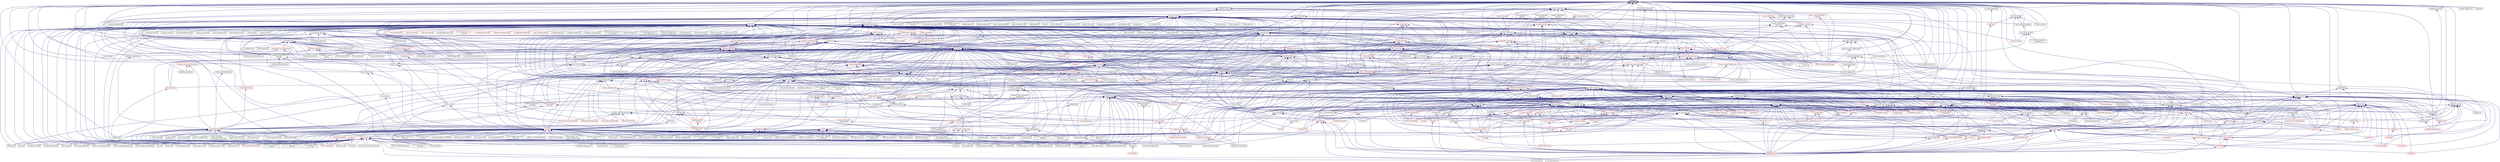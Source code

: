digraph "tuple.hpp"
{
  edge [fontname="Helvetica",fontsize="10",labelfontname="Helvetica",labelfontsize="10"];
  node [fontname="Helvetica",fontsize="10",shape=record];
  Node30 [label="tuple.hpp",height=0.2,width=0.4,color="black", fillcolor="grey75", style="filled", fontcolor="black"];
  Node30 -> Node31 [dir="back",color="midnightblue",fontsize="10",style="solid",fontname="Helvetica"];
  Node31 [label="block_allocator.hpp",height=0.2,width=0.4,color="black", fillcolor="white", style="filled",URL="$d9/d7a/block__allocator_8hpp.html"];
  Node31 -> Node32 [dir="back",color="midnightblue",fontsize="10",style="solid",fontname="Helvetica"];
  Node32 [label="host.hpp",height=0.2,width=0.4,color="black", fillcolor="white", style="filled",URL="$dd/d78/host_8hpp.html"];
  Node32 -> Node33 [dir="back",color="midnightblue",fontsize="10",style="solid",fontname="Helvetica"];
  Node33 [label="compute.hpp",height=0.2,width=0.4,color="red", fillcolor="white", style="filled",URL="$df/dd0/compute_8hpp.html"];
  Node30 -> Node40 [dir="back",color="midnightblue",fontsize="10",style="solid",fontname="Helvetica"];
  Node40 [label="exception_info.hpp",height=0.2,width=0.4,color="black", fillcolor="white", style="filled",URL="$d3/d4f/exception__info_8hpp.html"];
  Node40 -> Node41 [dir="back",color="midnightblue",fontsize="10",style="solid",fontname="Helvetica"];
  Node41 [label="exception.hpp",height=0.2,width=0.4,color="black", fillcolor="white", style="filled",URL="$d7/d1e/exception_8hpp.html"];
  Node41 -> Node42 [dir="back",color="midnightblue",fontsize="10",style="solid",fontname="Helvetica"];
  Node42 [label="heartbeat.cpp",height=0.2,width=0.4,color="black", fillcolor="white", style="filled",URL="$d8/d98/heartbeat_8cpp.html"];
  Node41 -> Node43 [dir="back",color="midnightblue",fontsize="10",style="solid",fontname="Helvetica"];
  Node43 [label="read_values.cpp",height=0.2,width=0.4,color="black", fillcolor="white", style="filled",URL="$d7/da4/sheneos_2sheneos_2read__values_8cpp.html"];
  Node41 -> Node44 [dir="back",color="midnightblue",fontsize="10",style="solid",fontname="Helvetica"];
  Node44 [label="exception_list.hpp",height=0.2,width=0.4,color="red", fillcolor="white", style="filled",URL="$dd/d0c/exception__list_8hpp.html"];
  Node44 -> Node524 [dir="back",color="midnightblue",fontsize="10",style="solid",fontname="Helvetica"];
  Node524 [label="execution.hpp",height=0.2,width=0.4,color="black", fillcolor="white", style="filled",URL="$dd/da9/executors_2execution_8hpp.html"];
  Node524 -> Node525 [dir="back",color="midnightblue",fontsize="10",style="solid",fontname="Helvetica"];
  Node525 [label="apply.hpp",height=0.2,width=0.4,color="red", fillcolor="white", style="filled",URL="$d7/d4c/apply_8hpp.html"];
  Node525 -> Node638 [dir="back",color="midnightblue",fontsize="10",style="solid",fontname="Helvetica"];
  Node638 [label="dataflow.hpp",height=0.2,width=0.4,color="black", fillcolor="white", style="filled",URL="$db/d03/lcos_2dataflow_8hpp.html"];
  Node638 -> Node639 [dir="back",color="midnightblue",fontsize="10",style="solid",fontname="Helvetica"];
  Node639 [label="dataflow.hpp",height=0.2,width=0.4,color="black", fillcolor="white", style="filled",URL="$d6/dd8/dataflow_8hpp.html"];
  Node639 -> Node640 [dir="back",color="midnightblue",fontsize="10",style="solid",fontname="Helvetica"];
  Node640 [label="jacobi_hpx.cpp",height=0.2,width=0.4,color="black", fillcolor="white", style="filled",URL="$d8/d72/jacobi__hpx_8cpp.html"];
  Node639 -> Node641 [dir="back",color="midnightblue",fontsize="10",style="solid",fontname="Helvetica"];
  Node641 [label="interest_calculator.cpp",height=0.2,width=0.4,color="black", fillcolor="white", style="filled",URL="$d2/d86/interest__calculator_8cpp.html"];
  Node639 -> Node642 [dir="back",color="midnightblue",fontsize="10",style="solid",fontname="Helvetica"];
  Node642 [label="target_distribution\l_policy.hpp",height=0.2,width=0.4,color="black", fillcolor="white", style="filled",URL="$d4/d4a/compute_2host_2target__distribution__policy_8hpp.html"];
  Node642 -> Node32 [dir="back",color="midnightblue",fontsize="10",style="solid",fontname="Helvetica"];
  Node639 -> Node643 [dir="back",color="midnightblue",fontsize="10",style="solid",fontname="Helvetica"];
  Node643 [label="dataflow.hpp",height=0.2,width=0.4,color="black", fillcolor="white", style="filled",URL="$db/db6/include_2dataflow_8hpp.html"];
  Node643 -> Node644 [dir="back",color="midnightblue",fontsize="10",style="solid",fontname="Helvetica"];
  Node644 [label="lcos.hpp",height=0.2,width=0.4,color="red", fillcolor="white", style="filled",URL="$d5/deb/lcos_8hpp.html"];
  Node644 -> Node531 [dir="back",color="midnightblue",fontsize="10",style="solid",fontname="Helvetica"];
  Node531 [label="allgather_and_gate.cpp",height=0.2,width=0.4,color="black", fillcolor="white", style="filled",URL="$d1/d56/allgather__and__gate_8cpp.html"];
  Node644 -> Node645 [dir="back",color="midnightblue",fontsize="10",style="solid",fontname="Helvetica"];
  Node645 [label="apex_balance.cpp",height=0.2,width=0.4,color="black", fillcolor="white", style="filled",URL="$d4/d8e/apex__balance_8cpp.html"];
  Node644 -> Node646 [dir="back",color="midnightblue",fontsize="10",style="solid",fontname="Helvetica"];
  Node646 [label="apex_policy_engine\l_active_thread_count.cpp",height=0.2,width=0.4,color="black", fillcolor="white", style="filled",URL="$d5/d01/apex__policy__engine__active__thread__count_8cpp.html"];
  Node644 -> Node647 [dir="back",color="midnightblue",fontsize="10",style="solid",fontname="Helvetica"];
  Node647 [label="apex_policy_engine\l_events.cpp",height=0.2,width=0.4,color="black", fillcolor="white", style="filled",URL="$df/d0f/apex__policy__engine__events_8cpp.html"];
  Node644 -> Node648 [dir="back",color="midnightblue",fontsize="10",style="solid",fontname="Helvetica"];
  Node648 [label="apex_policy_engine\l_periodic.cpp",height=0.2,width=0.4,color="black", fillcolor="white", style="filled",URL="$d5/d7b/apex__policy__engine__periodic_8cpp.html"];
  Node644 -> Node42 [dir="back",color="midnightblue",fontsize="10",style="solid",fontname="Helvetica"];
  Node644 -> Node649 [dir="back",color="midnightblue",fontsize="10",style="solid",fontname="Helvetica"];
  Node649 [label="hello_world_component.hpp",height=0.2,width=0.4,color="red", fillcolor="white", style="filled",URL="$df/df0/hello__world__component_8hpp.html"];
  Node644 -> Node651 [dir="back",color="midnightblue",fontsize="10",style="solid",fontname="Helvetica"];
  Node651 [label="row.hpp",height=0.2,width=0.4,color="red", fillcolor="white", style="filled",URL="$dc/d69/row_8hpp.html"];
  Node651 -> Node541 [dir="back",color="midnightblue",fontsize="10",style="solid",fontname="Helvetica"];
  Node541 [label="stencil_iterator.hpp",height=0.2,width=0.4,color="red", fillcolor="white", style="filled",URL="$dc/d5c/server_2stencil__iterator_8hpp.html"];
  Node651 -> Node547 [dir="back",color="midnightblue",fontsize="10",style="solid",fontname="Helvetica"];
  Node547 [label="grid.cpp",height=0.2,width=0.4,color="black", fillcolor="white", style="filled",URL="$d6/d1b/jacobi__component_2grid_8cpp.html"];
  Node644 -> Node653 [dir="back",color="midnightblue",fontsize="10",style="solid",fontname="Helvetica"];
  Node653 [label="stencil_iterator.hpp",height=0.2,width=0.4,color="red", fillcolor="white", style="filled",URL="$d4/dc8/stencil__iterator_8hpp.html"];
  Node653 -> Node541 [dir="back",color="midnightblue",fontsize="10",style="solid",fontname="Helvetica"];
  Node644 -> Node541 [dir="back",color="midnightblue",fontsize="10",style="solid",fontname="Helvetica"];
  Node644 -> Node640 [dir="back",color="midnightblue",fontsize="10",style="solid",fontname="Helvetica"];
  Node644 -> Node654 [dir="back",color="midnightblue",fontsize="10",style="solid",fontname="Helvetica"];
  Node654 [label="jacobi_nonuniform_hpx.cpp",height=0.2,width=0.4,color="black", fillcolor="white", style="filled",URL="$de/d56/jacobi__nonuniform__hpx_8cpp.html"];
  Node644 -> Node555 [dir="back",color="midnightblue",fontsize="10",style="solid",fontname="Helvetica"];
  Node555 [label="enumerate_threads.cpp",height=0.2,width=0.4,color="black", fillcolor="white", style="filled",URL="$d3/dd4/enumerate__threads_8cpp.html"];
  Node644 -> Node655 [dir="back",color="midnightblue",fontsize="10",style="solid",fontname="Helvetica"];
  Node655 [label="fibonacci_await.cpp",height=0.2,width=0.4,color="black", fillcolor="white", style="filled",URL="$dc/d1c/fibonacci__await_8cpp.html"];
  Node644 -> Node656 [dir="back",color="midnightblue",fontsize="10",style="solid",fontname="Helvetica"];
  Node656 [label="fibonacci_dataflow.cpp",height=0.2,width=0.4,color="black", fillcolor="white", style="filled",URL="$df/d3d/fibonacci__dataflow_8cpp.html"];
  Node644 -> Node657 [dir="back",color="midnightblue",fontsize="10",style="solid",fontname="Helvetica"];
  Node657 [label="fibonacci_futures.cpp",height=0.2,width=0.4,color="black", fillcolor="white", style="filled",URL="$d6/de3/fibonacci__futures_8cpp.html"];
  Node644 -> Node658 [dir="back",color="midnightblue",fontsize="10",style="solid",fontname="Helvetica"];
  Node658 [label="fibonacci_futures_distributed.cpp",height=0.2,width=0.4,color="black", fillcolor="white", style="filled",URL="$d1/dc9/fibonacci__futures__distributed_8cpp.html"];
  Node644 -> Node558 [dir="back",color="midnightblue",fontsize="10",style="solid",fontname="Helvetica"];
  Node558 [label="fractals.cpp",height=0.2,width=0.4,color="black", fillcolor="white", style="filled",URL="$d8/d58/fractals_8cpp.html"];
  Node644 -> Node559 [dir="back",color="midnightblue",fontsize="10",style="solid",fontname="Helvetica"];
  Node559 [label="fractals_executor.cpp",height=0.2,width=0.4,color="black", fillcolor="white", style="filled",URL="$d9/da9/fractals__executor_8cpp.html"];
  Node644 -> Node659 [dir="back",color="midnightblue",fontsize="10",style="solid",fontname="Helvetica"];
  Node659 [label="fractals_struct.cpp",height=0.2,width=0.4,color="black", fillcolor="white", style="filled",URL="$d8/d2f/fractals__struct_8cpp.html"];
  Node644 -> Node560 [dir="back",color="midnightblue",fontsize="10",style="solid",fontname="Helvetica"];
  Node560 [label="hello_world.cpp",height=0.2,width=0.4,color="black", fillcolor="white", style="filled",URL="$d0/d67/hello__world_8cpp.html"];
  Node644 -> Node660 [dir="back",color="midnightblue",fontsize="10",style="solid",fontname="Helvetica"];
  Node660 [label="latch_local.cpp",height=0.2,width=0.4,color="black", fillcolor="white", style="filled",URL="$dd/dd3/latch__local_8cpp.html"];
  Node644 -> Node661 [dir="back",color="midnightblue",fontsize="10",style="solid",fontname="Helvetica"];
  Node661 [label="latch_remote.cpp",height=0.2,width=0.4,color="black", fillcolor="white", style="filled",URL="$df/d59/latch__remote_8cpp.html"];
  Node644 -> Node562 [dir="back",color="midnightblue",fontsize="10",style="solid",fontname="Helvetica"];
  Node562 [label="local_channel.cpp",height=0.2,width=0.4,color="black", fillcolor="white", style="filled",URL="$d0/d3e/local__channel_8cpp.html"];
  Node644 -> Node563 [dir="back",color="midnightblue",fontsize="10",style="solid",fontname="Helvetica"];
  Node563 [label="pingpong.cpp",height=0.2,width=0.4,color="black", fillcolor="white", style="filled",URL="$dd/d4d/pingpong_8cpp.html"];
  Node644 -> Node564 [dir="back",color="midnightblue",fontsize="10",style="solid",fontname="Helvetica"];
  Node564 [label="shared_mutex.cpp",height=0.2,width=0.4,color="black", fillcolor="white", style="filled",URL="$da/d0b/shared__mutex_8cpp.html"];
  Node644 -> Node662 [dir="back",color="midnightblue",fontsize="10",style="solid",fontname="Helvetica"];
  Node662 [label="wait_composition.cpp",height=0.2,width=0.4,color="black", fillcolor="white", style="filled",URL="$d6/d13/wait__composition_8cpp.html"];
  Node644 -> Node663 [dir="back",color="midnightblue",fontsize="10",style="solid",fontname="Helvetica"];
  Node663 [label="sheneos_compare.cpp",height=0.2,width=0.4,color="black", fillcolor="white", style="filled",URL="$dc/d11/sheneos__compare_8cpp.html"];
  Node644 -> Node664 [dir="back",color="midnightblue",fontsize="10",style="solid",fontname="Helvetica"];
  Node664 [label="spell_check_file.cpp",height=0.2,width=0.4,color="black", fillcolor="white", style="filled",URL="$df/df7/spell__check__file_8cpp.html"];
  Node644 -> Node665 [dir="back",color="midnightblue",fontsize="10",style="solid",fontname="Helvetica"];
  Node665 [label="spell_check_simple.cpp",height=0.2,width=0.4,color="black", fillcolor="white", style="filled",URL="$dd/d54/spell__check__simple_8cpp.html"];
  Node644 -> Node570 [dir="back",color="midnightblue",fontsize="10",style="solid",fontname="Helvetica"];
  Node570 [label="simple_central_tuplespace\l_client.cpp",height=0.2,width=0.4,color="black", fillcolor="white", style="filled",URL="$d1/d7b/simple__central__tuplespace__client_8cpp.html"];
  Node644 -> Node666 [dir="back",color="midnightblue",fontsize="10",style="solid",fontname="Helvetica"];
  Node666 [label="hpx.hpp",height=0.2,width=0.4,color="red", fillcolor="white", style="filled",URL="$d0/daa/hpx_8hpp.html"];
  Node666 -> Node531 [dir="back",color="midnightblue",fontsize="10",style="solid",fontname="Helvetica"];
  Node666 -> Node684 [dir="back",color="midnightblue",fontsize="10",style="solid",fontname="Helvetica"];
  Node684 [label="ag_client.cpp",height=0.2,width=0.4,color="black", fillcolor="white", style="filled",URL="$d4/d5d/ag__client_8cpp.html"];
  Node666 -> Node685 [dir="back",color="midnightblue",fontsize="10",style="solid",fontname="Helvetica"];
  Node685 [label="hpx_thread_phase.cpp",height=0.2,width=0.4,color="black", fillcolor="white", style="filled",URL="$d5/dca/hpx__thread__phase_8cpp.html"];
  Node666 -> Node536 [dir="back",color="midnightblue",fontsize="10",style="solid",fontname="Helvetica"];
  Node536 [label="os_thread_num.cpp",height=0.2,width=0.4,color="black", fillcolor="white", style="filled",URL="$d2/dfb/os__thread__num_8cpp.html"];
  Node666 -> Node649 [dir="back",color="midnightblue",fontsize="10",style="solid",fontname="Helvetica"];
  Node666 -> Node547 [dir="back",color="midnightblue",fontsize="10",style="solid",fontname="Helvetica"];
  Node666 -> Node640 [dir="back",color="midnightblue",fontsize="10",style="solid",fontname="Helvetica"];
  Node666 -> Node654 [dir="back",color="midnightblue",fontsize="10",style="solid",fontname="Helvetica"];
  Node666 -> Node708 [dir="back",color="midnightblue",fontsize="10",style="solid",fontname="Helvetica"];
  Node708 [label="sine.cpp",height=0.2,width=0.4,color="black", fillcolor="white", style="filled",URL="$d3/d0d/server_2sine_8cpp.html"];
  Node666 -> Node710 [dir="back",color="midnightblue",fontsize="10",style="solid",fontname="Helvetica"];
  Node710 [label="sine.cpp",height=0.2,width=0.4,color="black", fillcolor="white", style="filled",URL="$d5/dd8/sine_8cpp.html"];
  Node666 -> Node712 [dir="back",color="midnightblue",fontsize="10",style="solid",fontname="Helvetica"];
  Node712 [label="qt.cpp",height=0.2,width=0.4,color="black", fillcolor="white", style="filled",URL="$df/d90/qt_8cpp.html"];
  Node666 -> Node641 [dir="back",color="midnightblue",fontsize="10",style="solid",fontname="Helvetica"];
  Node666 -> Node728 [dir="back",color="midnightblue",fontsize="10",style="solid",fontname="Helvetica"];
  Node728 [label="random_mem_access_client.cpp",height=0.2,width=0.4,color="black", fillcolor="white", style="filled",URL="$df/d1b/random__mem__access__client_8cpp.html"];
  Node666 -> Node285 [dir="back",color="midnightblue",fontsize="10",style="solid",fontname="Helvetica"];
  Node285 [label="oversubscribing_resource\l_partitioner.cpp",height=0.2,width=0.4,color="black", fillcolor="white", style="filled",URL="$dd/dee/oversubscribing__resource__partitioner_8cpp.html"];
  Node666 -> Node286 [dir="back",color="midnightblue",fontsize="10",style="solid",fontname="Helvetica"];
  Node286 [label="simple_resource_partitioner.cpp",height=0.2,width=0.4,color="black", fillcolor="white", style="filled",URL="$d5/df9/simple__resource__partitioner_8cpp.html"];
  Node666 -> Node43 [dir="back",color="midnightblue",fontsize="10",style="solid",fontname="Helvetica"];
  Node666 -> Node744 [dir="back",color="midnightblue",fontsize="10",style="solid",fontname="Helvetica"];
  Node744 [label="throttle.cpp",height=0.2,width=0.4,color="black", fillcolor="white", style="filled",URL="$de/d56/server_2throttle_8cpp.html"];
  Node666 -> Node763 [dir="back",color="midnightblue",fontsize="10",style="solid",fontname="Helvetica"];
  Node763 [label="htts2_hpx.cpp",height=0.2,width=0.4,color="black", fillcolor="white", style="filled",URL="$d2/daf/htts2__hpx_8cpp.html"];
  Node666 -> Node764 [dir="back",color="midnightblue",fontsize="10",style="solid",fontname="Helvetica"];
  Node764 [label="timed_task_spawn.cpp",height=0.2,width=0.4,color="black", fillcolor="white", style="filled",URL="$df/de1/timed__task__spawn_8cpp.html"];
  Node666 -> Node768 [dir="back",color="midnightblue",fontsize="10",style="solid",fontname="Helvetica"];
  Node768 [label="duplicate_id_registration\l_1596.cpp",height=0.2,width=0.4,color="black", fillcolor="white", style="filled",URL="$db/d8d/duplicate__id__registration__1596_8cpp.html"];
  Node666 -> Node771 [dir="back",color="midnightblue",fontsize="10",style="solid",fontname="Helvetica"];
  Node771 [label="send_gid_keep_component\l_1624.cpp",height=0.2,width=0.4,color="black", fillcolor="white", style="filled",URL="$d9/d49/send__gid__keep__component__1624_8cpp.html"];
  Node666 -> Node458 [dir="back",color="midnightblue",fontsize="10",style="solid",fontname="Helvetica"];
  Node458 [label="barrier_hang.cpp",height=0.2,width=0.4,color="black", fillcolor="white", style="filled",URL="$dd/d8b/barrier__hang_8cpp.html"];
  Node666 -> Node791 [dir="back",color="midnightblue",fontsize="10",style="solid",fontname="Helvetica"];
  Node791 [label="dataflow_const_functor\l_773.cpp",height=0.2,width=0.4,color="black", fillcolor="white", style="filled",URL="$d3/df2/dataflow__const__functor__773_8cpp.html"];
  Node666 -> Node589 [dir="back",color="midnightblue",fontsize="10",style="solid",fontname="Helvetica"];
  Node589 [label="dataflow_future_swap.cpp",height=0.2,width=0.4,color="black", fillcolor="white", style="filled",URL="$dc/d8c/dataflow__future__swap_8cpp.html"];
  Node666 -> Node590 [dir="back",color="midnightblue",fontsize="10",style="solid",fontname="Helvetica"];
  Node590 [label="dataflow_future_swap2.cpp",height=0.2,width=0.4,color="black", fillcolor="white", style="filled",URL="$d1/db3/dataflow__future__swap2_8cpp.html"];
  Node666 -> Node792 [dir="back",color="midnightblue",fontsize="10",style="solid",fontname="Helvetica"];
  Node792 [label="dataflow_launch_775.cpp",height=0.2,width=0.4,color="black", fillcolor="white", style="filled",URL="$d7/d0d/dataflow__launch__775_8cpp.html"];
  Node666 -> Node794 [dir="back",color="midnightblue",fontsize="10",style="solid",fontname="Helvetica"];
  Node794 [label="dataflow_using_774.cpp",height=0.2,width=0.4,color="black", fillcolor="white", style="filled",URL="$d7/dfa/dataflow__using__774_8cpp.html"];
  Node666 -> Node808 [dir="back",color="midnightblue",fontsize="10",style="solid",fontname="Helvetica"];
  Node808 [label="set_hpx_limit_798.cpp",height=0.2,width=0.4,color="black", fillcolor="white", style="filled",URL="$d2/dfb/set__hpx__limit__798_8cpp.html"];
  Node666 -> Node810 [dir="back",color="midnightblue",fontsize="10",style="solid",fontname="Helvetica"];
  Node810 [label="shared_stated_leaked\l_1211.cpp",height=0.2,width=0.4,color="black", fillcolor="white", style="filled",URL="$dc/dce/shared__stated__leaked__1211_8cpp.html"];
  Node666 -> Node820 [dir="back",color="midnightblue",fontsize="10",style="solid",fontname="Helvetica"];
  Node820 [label="block_os_threads_1036.cpp",height=0.2,width=0.4,color="black", fillcolor="white", style="filled",URL="$d7/d92/block__os__threads__1036_8cpp.html"];
  Node666 -> Node824 [dir="back",color="midnightblue",fontsize="10",style="solid",fontname="Helvetica"];
  Node824 [label="thread_pool_executor\l_1114.cpp",height=0.2,width=0.4,color="black", fillcolor="white", style="filled",URL="$d8/d63/thread__pool__executor__1114_8cpp.html"];
  Node666 -> Node826 [dir="back",color="midnightblue",fontsize="10",style="solid",fontname="Helvetica"];
  Node826 [label="thread_suspend_duration.cpp",height=0.2,width=0.4,color="black", fillcolor="white", style="filled",URL="$db/d59/thread__suspend__duration_8cpp.html"];
  Node666 -> Node827 [dir="back",color="midnightblue",fontsize="10",style="solid",fontname="Helvetica"];
  Node827 [label="thread_suspend_pending.cpp",height=0.2,width=0.4,color="black", fillcolor="white", style="filled",URL="$de/d29/thread__suspend__pending_8cpp.html"];
  Node666 -> Node848 [dir="back",color="midnightblue",fontsize="10",style="solid",fontname="Helvetica"];
  Node848 [label="barrier.cpp",height=0.2,width=0.4,color="black", fillcolor="white", style="filled",URL="$df/d63/tests_2unit_2lcos_2barrier_8cpp.html"];
  Node666 -> Node449 [dir="back",color="midnightblue",fontsize="10",style="solid",fontname="Helvetica"];
  Node449 [label="global_spmd_block.cpp",height=0.2,width=0.4,color="black", fillcolor="white", style="filled",URL="$da/d4f/global__spmd__block_8cpp.html"];
  Node666 -> Node854 [dir="back",color="midnightblue",fontsize="10",style="solid",fontname="Helvetica"];
  Node854 [label="local_barrier.cpp",height=0.2,width=0.4,color="black", fillcolor="white", style="filled",URL="$d2/db4/tests_2unit_2lcos_2local__barrier_8cpp.html"];
  Node666 -> Node859 [dir="back",color="midnightblue",fontsize="10",style="solid",fontname="Helvetica"];
  Node859 [label="run_guarded.cpp",height=0.2,width=0.4,color="black", fillcolor="white", style="filled",URL="$db/dbb/run__guarded_8cpp.html"];
  Node666 -> Node95 [dir="back",color="midnightblue",fontsize="10",style="solid",fontname="Helvetica"];
  Node95 [label="reduce_by_key.cpp",height=0.2,width=0.4,color="black", fillcolor="white", style="filled",URL="$dd/dde/reduce__by__key_8cpp.html"];
  Node666 -> Node96 [dir="back",color="midnightblue",fontsize="10",style="solid",fontname="Helvetica"];
  Node96 [label="sort_by_key.cpp",height=0.2,width=0.4,color="black", fillcolor="white", style="filled",URL="$df/daa/sort__by__key_8cpp.html"];
  Node666 -> Node456 [dir="back",color="midnightblue",fontsize="10",style="solid",fontname="Helvetica"];
  Node456 [label="bulk_async.cpp",height=0.2,width=0.4,color="black", fillcolor="white", style="filled",URL="$d2/d56/bulk__async_8cpp.html"];
  Node666 -> Node474 [dir="back",color="midnightblue",fontsize="10",style="solid",fontname="Helvetica"];
  Node474 [label="bulk_async_v1.cpp",height=0.2,width=0.4,color="black", fillcolor="white", style="filled",URL="$d5/d1d/bulk__async__v1_8cpp.html"];
  Node666 -> Node475 [dir="back",color="midnightblue",fontsize="10",style="solid",fontname="Helvetica"];
  Node475 [label="created_executor.cpp",height=0.2,width=0.4,color="black", fillcolor="white", style="filled",URL="$d9/dca/created__executor_8cpp.html"];
  Node666 -> Node476 [dir="back",color="midnightblue",fontsize="10",style="solid",fontname="Helvetica"];
  Node476 [label="created_executor_v1.cpp",height=0.2,width=0.4,color="black", fillcolor="white", style="filled",URL="$de/ddd/created__executor__v1_8cpp.html"];
  Node644 -> Node574 [dir="back",color="midnightblue",fontsize="10",style="solid",fontname="Helvetica"];
  Node574 [label="parent_vs_child_stealing.cpp",height=0.2,width=0.4,color="black", fillcolor="white", style="filled",URL="$d2/d07/parent__vs__child__stealing_8cpp.html"];
  Node644 -> Node581 [dir="back",color="midnightblue",fontsize="10",style="solid",fontname="Helvetica"];
  Node581 [label="wait_all_timings.cpp",height=0.2,width=0.4,color="black", fillcolor="white", style="filled",URL="$d5/da1/wait__all__timings_8cpp.html"];
  Node644 -> Node870 [dir="back",color="midnightblue",fontsize="10",style="solid",fontname="Helvetica"];
  Node870 [label="return_future_2847.cpp",height=0.2,width=0.4,color="black", fillcolor="white", style="filled",URL="$d3/dfe/return__future__2847_8cpp.html"];
  Node644 -> Node871 [dir="back",color="midnightblue",fontsize="10",style="solid",fontname="Helvetica"];
  Node871 [label="return_non_default\l_constructible_2847.cpp",height=0.2,width=0.4,color="black", fillcolor="white", style="filled",URL="$dc/d11/return__non__default__constructible__2847_8cpp.html"];
  Node644 -> Node768 [dir="back",color="midnightblue",fontsize="10",style="solid",fontname="Helvetica"];
  Node644 -> Node771 [dir="back",color="midnightblue",fontsize="10",style="solid",fontname="Helvetica"];
  Node644 -> Node872 [dir="back",color="midnightblue",fontsize="10",style="solid",fontname="Helvetica"];
  Node872 [label="async_action_1813.cpp",height=0.2,width=0.4,color="black", fillcolor="white", style="filled",URL="$db/de6/async__action__1813_8cpp.html"];
  Node644 -> Node873 [dir="back",color="midnightblue",fontsize="10",style="solid",fontname="Helvetica"];
  Node873 [label="async_callback_non\l_deduced_context.cpp",height=0.2,width=0.4,color="black", fillcolor="white", style="filled",URL="$dc/dbb/async__callback__non__deduced__context_8cpp.html"];
  Node644 -> Node874 [dir="back",color="midnightblue",fontsize="10",style="solid",fontname="Helvetica"];
  Node874 [label="broadcast_unwrap_future\l_2885.cpp",height=0.2,width=0.4,color="black", fillcolor="white", style="filled",URL="$da/df6/broadcast__unwrap__future__2885_8cpp.html"];
  Node644 -> Node875 [dir="back",color="midnightblue",fontsize="10",style="solid",fontname="Helvetica"];
  Node875 [label="broadcast_wait_for\l_2822.cpp",height=0.2,width=0.4,color="black", fillcolor="white", style="filled",URL="$dd/de7/broadcast__wait__for__2822_8cpp.html"];
  Node644 -> Node876 [dir="back",color="midnightblue",fontsize="10",style="solid",fontname="Helvetica"];
  Node876 [label="dataflow_791.cpp",height=0.2,width=0.4,color="black", fillcolor="white", style="filled",URL="$d6/da1/dataflow__791_8cpp.html"];
  Node644 -> Node877 [dir="back",color="midnightblue",fontsize="10",style="solid",fontname="Helvetica"];
  Node877 [label="future_range_ambiguity\l_2032.cpp",height=0.2,width=0.4,color="black", fillcolor="white", style="filled",URL="$dc/d4e/future__range__ambiguity__2032_8cpp.html"];
  Node644 -> Node878 [dir="back",color="midnightblue",fontsize="10",style="solid",fontname="Helvetica"];
  Node878 [label="future_timed_wait_1025.cpp",height=0.2,width=0.4,color="black", fillcolor="white", style="filled",URL="$de/d7d/future__timed__wait__1025_8cpp.html"];
  Node644 -> Node879 [dir="back",color="midnightblue",fontsize="10",style="solid",fontname="Helvetica"];
  Node879 [label="shared_future_continuation\l_order.cpp",height=0.2,width=0.4,color="black", fillcolor="white", style="filled",URL="$dd/d1f/shared__future__continuation__order_8cpp.html"];
  Node644 -> Node880 [dir="back",color="midnightblue",fontsize="10",style="solid",fontname="Helvetica"];
  Node880 [label="shared_future_then\l_2166.cpp",height=0.2,width=0.4,color="black", fillcolor="white", style="filled",URL="$d8/dc4/shared__future__then__2166_8cpp.html"];
  Node644 -> Node810 [dir="back",color="midnightblue",fontsize="10",style="solid",fontname="Helvetica"];
  Node644 -> Node881 [dir="back",color="midnightblue",fontsize="10",style="solid",fontname="Helvetica"];
  Node881 [label="sliding_semaphore_2338.cpp",height=0.2,width=0.4,color="black", fillcolor="white", style="filled",URL="$da/da6/sliding__semaphore__2338_8cpp.html"];
  Node644 -> Node882 [dir="back",color="midnightblue",fontsize="10",style="solid",fontname="Helvetica"];
  Node882 [label="wait_for_action_2796.cpp",height=0.2,width=0.4,color="black", fillcolor="white", style="filled",URL="$dc/db9/wait__for__action__2796_8cpp.html"];
  Node644 -> Node824 [dir="back",color="midnightblue",fontsize="10",style="solid",fontname="Helvetica"];
  Node644 -> Node594 [dir="back",color="midnightblue",fontsize="10",style="solid",fontname="Helvetica"];
  Node594 [label="function_serialization\l_728.cpp",height=0.2,width=0.4,color="black", fillcolor="white", style="filled",URL="$d8/db1/function__serialization__728_8cpp.html"];
  Node644 -> Node883 [dir="back",color="midnightblue",fontsize="10",style="solid",fontname="Helvetica"];
  Node883 [label="protect_with_nullary\l_pfo.cpp",height=0.2,width=0.4,color="black", fillcolor="white", style="filled",URL="$df/db5/protect__with__nullary__pfo_8cpp.html"];
  Node644 -> Node884 [dir="back",color="midnightblue",fontsize="10",style="solid",fontname="Helvetica"];
  Node884 [label="tuple_serialization\l_803.cpp",height=0.2,width=0.4,color="black", fillcolor="white", style="filled",URL="$de/d61/tuple__serialization__803_8cpp.html"];
  Node644 -> Node848 [dir="back",color="midnightblue",fontsize="10",style="solid",fontname="Helvetica"];
  Node644 -> Node897 [dir="back",color="midnightblue",fontsize="10",style="solid",fontname="Helvetica"];
  Node897 [label="broadcast.cpp",height=0.2,width=0.4,color="black", fillcolor="white", style="filled",URL="$d8/d8b/broadcast_8cpp.html"];
  Node644 -> Node898 [dir="back",color="midnightblue",fontsize="10",style="solid",fontname="Helvetica"];
  Node898 [label="broadcast_apply.cpp",height=0.2,width=0.4,color="black", fillcolor="white", style="filled",URL="$dd/de8/broadcast__apply_8cpp.html"];
  Node644 -> Node901 [dir="back",color="midnightblue",fontsize="10",style="solid",fontname="Helvetica"];
  Node901 [label="fold.cpp",height=0.2,width=0.4,color="black", fillcolor="white", style="filled",URL="$d8/dd8/fold_8cpp.html"];
  Node644 -> Node911 [dir="back",color="midnightblue",fontsize="10",style="solid",fontname="Helvetica"];
  Node911 [label="reduce.cpp",height=0.2,width=0.4,color="black", fillcolor="white", style="filled",URL="$d5/d6d/reduce_8cpp.html"];
  Node644 -> Node927 [dir="back",color="midnightblue",fontsize="10",style="solid",fontname="Helvetica"];
  Node927 [label="thread_affinity.cpp",height=0.2,width=0.4,color="black", fillcolor="white", style="filled",URL="$da/dce/thread__affinity_8cpp.html"];
  Node639 -> Node933 [dir="back",color="midnightblue",fontsize="10",style="solid",fontname="Helvetica"];
  Node933 [label="local_lcos.hpp",height=0.2,width=0.4,color="red", fillcolor="white", style="filled",URL="$db/d67/local__lcos_8hpp.html"];
  Node933 -> Node644 [dir="back",color="midnightblue",fontsize="10",style="solid",fontname="Helvetica"];
  Node933 -> Node854 [dir="back",color="midnightblue",fontsize="10",style="solid",fontname="Helvetica"];
  Node639 -> Node935 [dir="back",color="midnightblue",fontsize="10",style="solid",fontname="Helvetica"];
  Node935 [label="gather.hpp",height=0.2,width=0.4,color="red", fillcolor="white", style="filled",URL="$d8/d2b/gather_8hpp.html"];
  Node935 -> Node644 [dir="back",color="midnightblue",fontsize="10",style="solid",fontname="Helvetica"];
  Node639 -> Node133 [dir="back",color="midnightblue",fontsize="10",style="solid",fontname="Helvetica"];
  Node133 [label="rotate.hpp",height=0.2,width=0.4,color="red", fillcolor="white", style="filled",URL="$da/df0/algorithms_2rotate_8hpp.html"];
  Node133 -> Node71 [dir="back",color="midnightblue",fontsize="10",style="solid",fontname="Helvetica"];
  Node71 [label="algorithm.hpp",height=0.2,width=0.4,color="red", fillcolor="white", style="filled",URL="$de/d55/algorithm_8hpp.html"];
  Node71 -> Node95 [dir="back",color="midnightblue",fontsize="10",style="solid",fontname="Helvetica"];
  Node71 -> Node96 [dir="back",color="midnightblue",fontsize="10",style="solid",fontname="Helvetica"];
  Node133 -> Node139 [dir="back",color="midnightblue",fontsize="10",style="solid",fontname="Helvetica"];
  Node139 [label="rotate.hpp",height=0.2,width=0.4,color="red", fillcolor="white", style="filled",URL="$da/d1b/container__algorithms_2rotate_8hpp.html"];
  Node639 -> Node356 [dir="back",color="midnightblue",fontsize="10",style="solid",fontname="Helvetica"];
  Node356 [label="sort.hpp",height=0.2,width=0.4,color="red", fillcolor="white", style="filled",URL="$d3/d10/algorithms_2sort_8hpp.html"];
  Node356 -> Node357 [dir="back",color="midnightblue",fontsize="10",style="solid",fontname="Helvetica"];
  Node357 [label="parallel_sort.hpp",height=0.2,width=0.4,color="red", fillcolor="white", style="filled",URL="$d4/ddf/parallel__sort_8hpp.html"];
  Node356 -> Node71 [dir="back",color="midnightblue",fontsize="10",style="solid",fontname="Helvetica"];
  Node356 -> Node116 [dir="back",color="midnightblue",fontsize="10",style="solid",fontname="Helvetica"];
  Node116 [label="reduce_by_key.hpp",height=0.2,width=0.4,color="black", fillcolor="white", style="filled",URL="$d9/d4a/reduce__by__key_8hpp.html"];
  Node116 -> Node117 [dir="back",color="midnightblue",fontsize="10",style="solid",fontname="Helvetica"];
  Node117 [label="parallel_reduce.hpp",height=0.2,width=0.4,color="red", fillcolor="white", style="filled",URL="$d4/d04/parallel__reduce_8hpp.html"];
  Node116 -> Node95 [dir="back",color="midnightblue",fontsize="10",style="solid",fontname="Helvetica"];
  Node356 -> Node362 [dir="back",color="midnightblue",fontsize="10",style="solid",fontname="Helvetica"];
  Node362 [label="sort_by_key.hpp",height=0.2,width=0.4,color="black", fillcolor="white", style="filled",URL="$d2/da1/sort__by__key_8hpp.html"];
  Node362 -> Node357 [dir="back",color="midnightblue",fontsize="10",style="solid",fontname="Helvetica"];
  Node362 -> Node96 [dir="back",color="midnightblue",fontsize="10",style="solid",fontname="Helvetica"];
  Node639 -> Node513 [dir="back",color="midnightblue",fontsize="10",style="solid",fontname="Helvetica"];
  Node513 [label="task_block.hpp",height=0.2,width=0.4,color="red", fillcolor="white", style="filled",URL="$de/db7/task__block_8hpp.html"];
  Node639 -> Node519 [dir="back",color="midnightblue",fontsize="10",style="solid",fontname="Helvetica"];
  Node519 [label="foreach_partitioner.hpp",height=0.2,width=0.4,color="black", fillcolor="white", style="filled",URL="$de/deb/foreach__partitioner_8hpp.html"];
  Node519 -> Node102 [dir="back",color="midnightblue",fontsize="10",style="solid",fontname="Helvetica"];
  Node102 [label="copy.hpp",height=0.2,width=0.4,color="red", fillcolor="white", style="filled",URL="$d3/d90/algorithms_2copy_8hpp.html"];
  Node102 -> Node71 [dir="back",color="midnightblue",fontsize="10",style="solid",fontname="Helvetica"];
  Node102 -> Node116 [dir="back",color="midnightblue",fontsize="10",style="solid",fontname="Helvetica"];
  Node102 -> Node120 [dir="back",color="midnightblue",fontsize="10",style="solid",fontname="Helvetica"];
  Node120 [label="remove_copy.hpp",height=0.2,width=0.4,color="red", fillcolor="white", style="filled",URL="$d6/db8/algorithms_2remove__copy_8hpp.html"];
  Node120 -> Node71 [dir="back",color="midnightblue",fontsize="10",style="solid",fontname="Helvetica"];
  Node120 -> Node126 [dir="back",color="midnightblue",fontsize="10",style="solid",fontname="Helvetica"];
  Node126 [label="remove_copy.hpp",height=0.2,width=0.4,color="red", fillcolor="white", style="filled",URL="$d5/d0b/container__algorithms_2remove__copy_8hpp.html"];
  Node102 -> Node127 [dir="back",color="midnightblue",fontsize="10",style="solid",fontname="Helvetica"];
  Node127 [label="reverse.hpp",height=0.2,width=0.4,color="red", fillcolor="white", style="filled",URL="$d2/df8/algorithms_2reverse_8hpp.html"];
  Node127 -> Node71 [dir="back",color="midnightblue",fontsize="10",style="solid",fontname="Helvetica"];
  Node127 -> Node133 [dir="back",color="midnightblue",fontsize="10",style="solid",fontname="Helvetica"];
  Node127 -> Node140 [dir="back",color="midnightblue",fontsize="10",style="solid",fontname="Helvetica"];
  Node140 [label="reverse.hpp",height=0.2,width=0.4,color="red", fillcolor="white", style="filled",URL="$db/dd1/container__algorithms_2reverse_8hpp.html"];
  Node102 -> Node133 [dir="back",color="midnightblue",fontsize="10",style="solid",fontname="Helvetica"];
  Node102 -> Node141 [dir="back",color="midnightblue",fontsize="10",style="solid",fontname="Helvetica"];
  Node141 [label="set_difference.hpp",height=0.2,width=0.4,color="red", fillcolor="white", style="filled",URL="$d9/d20/set__difference_8hpp.html"];
  Node141 -> Node71 [dir="back",color="midnightblue",fontsize="10",style="solid",fontname="Helvetica"];
  Node102 -> Node148 [dir="back",color="midnightblue",fontsize="10",style="solid",fontname="Helvetica"];
  Node148 [label="set_intersection.hpp",height=0.2,width=0.4,color="red", fillcolor="white", style="filled",URL="$d1/dd5/set__intersection_8hpp.html"];
  Node148 -> Node71 [dir="back",color="midnightblue",fontsize="10",style="solid",fontname="Helvetica"];
  Node102 -> Node149 [dir="back",color="midnightblue",fontsize="10",style="solid",fontname="Helvetica"];
  Node149 [label="set_symmetric_difference.hpp",height=0.2,width=0.4,color="red", fillcolor="white", style="filled",URL="$de/da4/set__symmetric__difference_8hpp.html"];
  Node149 -> Node71 [dir="back",color="midnightblue",fontsize="10",style="solid",fontname="Helvetica"];
  Node102 -> Node150 [dir="back",color="midnightblue",fontsize="10",style="solid",fontname="Helvetica"];
  Node150 [label="set_union.hpp",height=0.2,width=0.4,color="red", fillcolor="white", style="filled",URL="$d9/d1a/set__union_8hpp.html"];
  Node150 -> Node71 [dir="back",color="midnightblue",fontsize="10",style="solid",fontname="Helvetica"];
  Node102 -> Node151 [dir="back",color="midnightblue",fontsize="10",style="solid",fontname="Helvetica"];
  Node151 [label="copy.hpp",height=0.2,width=0.4,color="red", fillcolor="white", style="filled",URL="$dc/de5/container__algorithms_2copy_8hpp.html"];
  Node519 -> Node164 [dir="back",color="midnightblue",fontsize="10",style="solid",fontname="Helvetica"];
  Node164 [label="destroy.hpp",height=0.2,width=0.4,color="red", fillcolor="white", style="filled",URL="$df/dd5/destroy_8hpp.html"];
  Node519 -> Node450 [dir="back",color="midnightblue",fontsize="10",style="solid",fontname="Helvetica"];
  Node450 [label="set_operation.hpp",height=0.2,width=0.4,color="black", fillcolor="white", style="filled",URL="$dc/d52/set__operation_8hpp.html"];
  Node450 -> Node141 [dir="back",color="midnightblue",fontsize="10",style="solid",fontname="Helvetica"];
  Node450 -> Node148 [dir="back",color="midnightblue",fontsize="10",style="solid",fontname="Helvetica"];
  Node450 -> Node149 [dir="back",color="midnightblue",fontsize="10",style="solid",fontname="Helvetica"];
  Node450 -> Node150 [dir="back",color="midnightblue",fontsize="10",style="solid",fontname="Helvetica"];
  Node519 -> Node213 [dir="back",color="midnightblue",fontsize="10",style="solid",fontname="Helvetica"];
  Node213 [label="for_each.hpp",height=0.2,width=0.4,color="red", fillcolor="white", style="filled",URL="$d8/d62/algorithms_2for__each_8hpp.html"];
  Node213 -> Node31 [dir="back",color="midnightblue",fontsize="10",style="solid",fontname="Helvetica"];
  Node213 -> Node71 [dir="back",color="midnightblue",fontsize="10",style="solid",fontname="Helvetica"];
  Node213 -> Node196 [dir="back",color="midnightblue",fontsize="10",style="solid",fontname="Helvetica"];
  Node196 [label="fill.hpp",height=0.2,width=0.4,color="red", fillcolor="white", style="filled",URL="$d2/d63/algorithms_2fill_8hpp.html"];
  Node196 -> Node71 [dir="back",color="midnightblue",fontsize="10",style="solid",fontname="Helvetica"];
  Node213 -> Node244 [dir="back",color="midnightblue",fontsize="10",style="solid",fontname="Helvetica"];
  Node244 [label="generate.hpp",height=0.2,width=0.4,color="red", fillcolor="white", style="filled",URL="$d5/da9/algorithms_2generate_8hpp.html"];
  Node244 -> Node71 [dir="back",color="midnightblue",fontsize="10",style="solid",fontname="Helvetica"];
  Node244 -> Node257 [dir="back",color="midnightblue",fontsize="10",style="solid",fontname="Helvetica"];
  Node257 [label="generate.hpp",height=0.2,width=0.4,color="red", fillcolor="white", style="filled",URL="$d2/d5d/segmented__algorithms_2generate_8hpp.html"];
  Node244 -> Node95 [dir="back",color="midnightblue",fontsize="10",style="solid",fontname="Helvetica"];
  Node244 -> Node96 [dir="back",color="midnightblue",fontsize="10",style="solid",fontname="Helvetica"];
  Node213 -> Node258 [dir="back",color="midnightblue",fontsize="10",style="solid",fontname="Helvetica"];
  Node258 [label="lexicographical_compare.hpp",height=0.2,width=0.4,color="red", fillcolor="white", style="filled",URL="$d5/ddd/lexicographical__compare_8hpp.html"];
  Node258 -> Node71 [dir="back",color="midnightblue",fontsize="10",style="solid",fontname="Helvetica"];
  Node213 -> Node116 [dir="back",color="midnightblue",fontsize="10",style="solid",fontname="Helvetica"];
  Node213 -> Node261 [dir="back",color="midnightblue",fontsize="10",style="solid",fontname="Helvetica"];
  Node261 [label="replace.hpp",height=0.2,width=0.4,color="red", fillcolor="white", style="filled",URL="$d6/db6/algorithms_2replace_8hpp.html"];
  Node261 -> Node71 [dir="back",color="midnightblue",fontsize="10",style="solid",fontname="Helvetica"];
  Node261 -> Node271 [dir="back",color="midnightblue",fontsize="10",style="solid",fontname="Helvetica"];
  Node271 [label="replace.hpp",height=0.2,width=0.4,color="red", fillcolor="white", style="filled",URL="$d7/d55/container__algorithms_2replace_8hpp.html"];
  Node213 -> Node127 [dir="back",color="midnightblue",fontsize="10",style="solid",fontname="Helvetica"];
  Node213 -> Node272 [dir="back",color="midnightblue",fontsize="10",style="solid",fontname="Helvetica"];
  Node272 [label="search.hpp",height=0.2,width=0.4,color="red", fillcolor="white", style="filled",URL="$d7/d6f/search_8hpp.html"];
  Node272 -> Node71 [dir="back",color="midnightblue",fontsize="10",style="solid",fontname="Helvetica"];
  Node213 -> Node277 [dir="back",color="midnightblue",fontsize="10",style="solid",fontname="Helvetica"];
  Node277 [label="swap_ranges.hpp",height=0.2,width=0.4,color="red", fillcolor="white", style="filled",URL="$df/d24/swap__ranges_8hpp.html"];
  Node277 -> Node71 [dir="back",color="midnightblue",fontsize="10",style="solid",fontname="Helvetica"];
  Node213 -> Node281 [dir="back",color="midnightblue",fontsize="10",style="solid",fontname="Helvetica"];
  Node281 [label="for_each.hpp",height=0.2,width=0.4,color="red", fillcolor="white", style="filled",URL="$de/daa/segmented__algorithms_2for__each_8hpp.html"];
  Node281 -> Node282 [dir="back",color="midnightblue",fontsize="10",style="solid",fontname="Helvetica"];
  Node282 [label="fill.hpp",height=0.2,width=0.4,color="red", fillcolor="white", style="filled",URL="$de/d82/segmented__algorithms_2fill_8hpp.html"];
  Node213 -> Node283 [dir="back",color="midnightblue",fontsize="10",style="solid",fontname="Helvetica"];
  Node283 [label="numa_allocator.hpp",height=0.2,width=0.4,color="red", fillcolor="white", style="filled",URL="$d7/df0/numa__allocator_8hpp.html"];
  Node519 -> Node340 [dir="back",color="midnightblue",fontsize="10",style="solid",fontname="Helvetica"];
  Node340 [label="move.hpp",height=0.2,width=0.4,color="red", fillcolor="white", style="filled",URL="$d4/d71/move_8hpp.html"];
  Node340 -> Node71 [dir="back",color="midnightblue",fontsize="10",style="solid",fontname="Helvetica"];
  Node519 -> Node364 [dir="back",color="midnightblue",fontsize="10",style="solid",fontname="Helvetica"];
  Node364 [label="transform.hpp",height=0.2,width=0.4,color="black", fillcolor="white", style="filled",URL="$d4/d47/algorithms_2transform_8hpp.html"];
  Node364 -> Node365 [dir="back",color="midnightblue",fontsize="10",style="solid",fontname="Helvetica"];
  Node365 [label="parallel_transform.hpp",height=0.2,width=0.4,color="red", fillcolor="white", style="filled",URL="$da/ddc/parallel__transform_8hpp.html"];
  Node364 -> Node376 [dir="back",color="midnightblue",fontsize="10",style="solid",fontname="Helvetica"];
  Node376 [label="transform.hpp",height=0.2,width=0.4,color="red", fillcolor="white", style="filled",URL="$da/dcb/container__algorithms_2transform_8hpp.html"];
  Node376 -> Node365 [dir="back",color="midnightblue",fontsize="10",style="solid",fontname="Helvetica"];
  Node364 -> Node379 [dir="back",color="midnightblue",fontsize="10",style="solid",fontname="Helvetica"];
  Node379 [label="transform.hpp",height=0.2,width=0.4,color="black", fillcolor="white", style="filled",URL="$d8/d80/segmented__algorithms_2transform_8hpp.html"];
  Node379 -> Node365 [dir="back",color="midnightblue",fontsize="10",style="solid",fontname="Helvetica"];
  Node519 -> Node416 [dir="back",color="midnightblue",fontsize="10",style="solid",fontname="Helvetica"];
  Node416 [label="unique.hpp",height=0.2,width=0.4,color="red", fillcolor="white", style="filled",URL="$d8/d56/algorithms_2unique_8hpp.html"];
  Node416 -> Node421 [dir="back",color="midnightblue",fontsize="10",style="solid",fontname="Helvetica"];
  Node421 [label="unique.hpp",height=0.2,width=0.4,color="red", fillcolor="white", style="filled",URL="$dd/da8/container__algorithms_2unique_8hpp.html"];
  Node639 -> Node520 [dir="back",color="midnightblue",fontsize="10",style="solid",fontname="Helvetica"];
  Node520 [label="partitioner.hpp",height=0.2,width=0.4,color="black", fillcolor="white", style="filled",URL="$d6/d03/parallel_2util_2partitioner_8hpp.html"];
  Node520 -> Node48 [dir="back",color="midnightblue",fontsize="10",style="solid",fontname="Helvetica"];
  Node48 [label="adjacent_difference.hpp",height=0.2,width=0.4,color="red", fillcolor="white", style="filled",URL="$d1/d17/adjacent__difference_8hpp.html"];
  Node520 -> Node63 [dir="back",color="midnightblue",fontsize="10",style="solid",fontname="Helvetica"];
  Node63 [label="adjacent_find.hpp",height=0.2,width=0.4,color="red", fillcolor="white", style="filled",URL="$d6/d68/adjacent__find_8hpp.html"];
  Node63 -> Node71 [dir="back",color="midnightblue",fontsize="10",style="solid",fontname="Helvetica"];
  Node520 -> Node97 [dir="back",color="midnightblue",fontsize="10",style="solid",fontname="Helvetica"];
  Node97 [label="all_any_none.hpp",height=0.2,width=0.4,color="red", fillcolor="white", style="filled",URL="$d8/ddd/all__any__none_8hpp.html"];
  Node97 -> Node71 [dir="back",color="midnightblue",fontsize="10",style="solid",fontname="Helvetica"];
  Node520 -> Node152 [dir="back",color="midnightblue",fontsize="10",style="solid",fontname="Helvetica"];
  Node152 [label="count.hpp",height=0.2,width=0.4,color="red", fillcolor="white", style="filled",URL="$d7/d8f/algorithms_2count_8hpp.html"];
  Node152 -> Node71 [dir="back",color="midnightblue",fontsize="10",style="solid",fontname="Helvetica"];
  Node152 -> Node163 [dir="back",color="midnightblue",fontsize="10",style="solid",fontname="Helvetica"];
  Node163 [label="count.hpp",height=0.2,width=0.4,color="red", fillcolor="white", style="filled",URL="$d9/dd7/segmented__algorithms_2count_8hpp.html"];
  Node520 -> Node450 [dir="back",color="midnightblue",fontsize="10",style="solid",fontname="Helvetica"];
  Node520 -> Node171 [dir="back",color="midnightblue",fontsize="10",style="solid",fontname="Helvetica"];
  Node171 [label="equal.hpp",height=0.2,width=0.4,color="red", fillcolor="white", style="filled",URL="$dc/d0a/equal_8hpp.html"];
  Node171 -> Node71 [dir="back",color="midnightblue",fontsize="10",style="solid",fontname="Helvetica"];
  Node520 -> Node175 [dir="back",color="midnightblue",fontsize="10",style="solid",fontname="Helvetica"];
  Node175 [label="exclusive_scan.hpp",height=0.2,width=0.4,color="red", fillcolor="white", style="filled",URL="$d8/d31/algorithms_2exclusive__scan_8hpp.html"];
  Node175 -> Node190 [dir="back",color="midnightblue",fontsize="10",style="solid",fontname="Helvetica"];
  Node190 [label="exclusive_scan.hpp",height=0.2,width=0.4,color="red", fillcolor="white", style="filled",URL="$d0/d53/segmented__algorithms_2exclusive__scan_8hpp.html"];
  Node190 -> Node191 [dir="back",color="midnightblue",fontsize="10",style="solid",fontname="Helvetica"];
  Node191 [label="transform_exclusive\l_scan.hpp",height=0.2,width=0.4,color="red", fillcolor="white", style="filled",URL="$d2/dda/segmented__algorithms_2transform__exclusive__scan_8hpp.html"];
  Node520 -> Node202 [dir="back",color="midnightblue",fontsize="10",style="solid",fontname="Helvetica"];
  Node202 [label="find.hpp",height=0.2,width=0.4,color="red", fillcolor="white", style="filled",URL="$d5/dc1/algorithms_2find_8hpp.html"];
  Node202 -> Node71 [dir="back",color="midnightblue",fontsize="10",style="solid",fontname="Helvetica"];
  Node202 -> Node212 [dir="back",color="midnightblue",fontsize="10",style="solid",fontname="Helvetica"];
  Node212 [label="find.hpp",height=0.2,width=0.4,color="red", fillcolor="white", style="filled",URL="$d4/d1f/segmented__algorithms_2find_8hpp.html"];
  Node520 -> Node284 [dir="back",color="midnightblue",fontsize="10",style="solid",fontname="Helvetica"];
  Node284 [label="for_loop.hpp",height=0.2,width=0.4,color="black", fillcolor="white", style="filled",URL="$de/dee/for__loop_8hpp.html"];
  Node284 -> Node285 [dir="back",color="midnightblue",fontsize="10",style="solid",fontname="Helvetica"];
  Node284 -> Node286 [dir="back",color="midnightblue",fontsize="10",style="solid",fontname="Helvetica"];
  Node284 -> Node287 [dir="back",color="midnightblue",fontsize="10",style="solid",fontname="Helvetica"];
  Node287 [label="parallel_for_loop.hpp",height=0.2,width=0.4,color="red", fillcolor="white", style="filled",URL="$d4/d71/parallel__for__loop_8hpp.html"];
  Node284 -> Node71 [dir="back",color="midnightblue",fontsize="10",style="solid",fontname="Helvetica"];
  Node520 -> Node297 [dir="back",color="midnightblue",fontsize="10",style="solid",fontname="Helvetica"];
  Node297 [label="includes.hpp",height=0.2,width=0.4,color="red", fillcolor="white", style="filled",URL="$d5/d6e/includes_8hpp.html"];
  Node297 -> Node71 [dir="back",color="midnightblue",fontsize="10",style="solid",fontname="Helvetica"];
  Node520 -> Node298 [dir="back",color="midnightblue",fontsize="10",style="solid",fontname="Helvetica"];
  Node298 [label="inclusive_scan.hpp",height=0.2,width=0.4,color="red", fillcolor="white", style="filled",URL="$da/dbf/algorithms_2inclusive__scan_8hpp.html"];
  Node298 -> Node175 [dir="back",color="midnightblue",fontsize="10",style="solid",fontname="Helvetica"];
  Node298 -> Node116 [dir="back",color="midnightblue",fontsize="10",style="solid",fontname="Helvetica"];
  Node298 -> Node299 [dir="back",color="midnightblue",fontsize="10",style="solid",fontname="Helvetica"];
  Node299 [label="transform_inclusive\l_scan.hpp",height=0.2,width=0.4,color="red", fillcolor="white", style="filled",URL="$d2/dc9/algorithms_2transform__inclusive__scan_8hpp.html"];
  Node299 -> Node300 [dir="back",color="midnightblue",fontsize="10",style="solid",fontname="Helvetica"];
  Node300 [label="transform_exclusive\l_scan.hpp",height=0.2,width=0.4,color="red", fillcolor="white", style="filled",URL="$d6/d4e/algorithms_2transform__exclusive__scan_8hpp.html"];
  Node300 -> Node191 [dir="back",color="midnightblue",fontsize="10",style="solid",fontname="Helvetica"];
  Node299 -> Node301 [dir="back",color="midnightblue",fontsize="10",style="solid",fontname="Helvetica"];
  Node301 [label="transform_inclusive\l_scan.hpp",height=0.2,width=0.4,color="red", fillcolor="white", style="filled",URL="$d7/d20/segmented__algorithms_2transform__inclusive__scan_8hpp.html"];
  Node298 -> Node302 [dir="back",color="midnightblue",fontsize="10",style="solid",fontname="Helvetica"];
  Node302 [label="inclusive_scan.hpp",height=0.2,width=0.4,color="red", fillcolor="white", style="filled",URL="$d8/de5/segmented__algorithms_2inclusive__scan_8hpp.html"];
  Node302 -> Node301 [dir="back",color="midnightblue",fontsize="10",style="solid",fontname="Helvetica"];
  Node520 -> Node303 [dir="back",color="midnightblue",fontsize="10",style="solid",fontname="Helvetica"];
  Node303 [label="is_heap.hpp",height=0.2,width=0.4,color="red", fillcolor="white", style="filled",URL="$df/d5d/algorithms_2is__heap_8hpp.html"];
  Node520 -> Node311 [dir="back",color="midnightblue",fontsize="10",style="solid",fontname="Helvetica"];
  Node311 [label="is_partitioned.hpp",height=0.2,width=0.4,color="red", fillcolor="white", style="filled",URL="$d8/dcf/is__partitioned_8hpp.html"];
  Node311 -> Node71 [dir="back",color="midnightblue",fontsize="10",style="solid",fontname="Helvetica"];
  Node520 -> Node314 [dir="back",color="midnightblue",fontsize="10",style="solid",fontname="Helvetica"];
  Node314 [label="is_sorted.hpp",height=0.2,width=0.4,color="red", fillcolor="white", style="filled",URL="$d7/d12/is__sorted_8hpp.html"];
  Node314 -> Node71 [dir="back",color="midnightblue",fontsize="10",style="solid",fontname="Helvetica"];
  Node520 -> Node258 [dir="back",color="midnightblue",fontsize="10",style="solid",fontname="Helvetica"];
  Node520 -> Node326 [dir="back",color="midnightblue",fontsize="10",style="solid",fontname="Helvetica"];
  Node326 [label="minmax.hpp",height=0.2,width=0.4,color="red", fillcolor="white", style="filled",URL="$d0/d81/algorithms_2minmax_8hpp.html"];
  Node326 -> Node71 [dir="back",color="midnightblue",fontsize="10",style="solid",fontname="Helvetica"];
  Node326 -> Node334 [dir="back",color="midnightblue",fontsize="10",style="solid",fontname="Helvetica"];
  Node334 [label="minmax.hpp",height=0.2,width=0.4,color="red", fillcolor="white", style="filled",URL="$d6/de7/container__algorithms_2minmax_8hpp.html"];
  Node326 -> Node335 [dir="back",color="midnightblue",fontsize="10",style="solid",fontname="Helvetica"];
  Node335 [label="minmax.hpp",height=0.2,width=0.4,color="red", fillcolor="white", style="filled",URL="$db/d7e/segmented__algorithms_2minmax_8hpp.html"];
  Node520 -> Node336 [dir="back",color="midnightblue",fontsize="10",style="solid",fontname="Helvetica"];
  Node336 [label="mismatch.hpp",height=0.2,width=0.4,color="red", fillcolor="white", style="filled",URL="$d8/d5c/mismatch_8hpp.html"];
  Node336 -> Node71 [dir="back",color="midnightblue",fontsize="10",style="solid",fontname="Helvetica"];
  Node336 -> Node258 [dir="back",color="midnightblue",fontsize="10",style="solid",fontname="Helvetica"];
  Node520 -> Node354 [dir="back",color="midnightblue",fontsize="10",style="solid",fontname="Helvetica"];
  Node354 [label="reduce.hpp",height=0.2,width=0.4,color="red", fillcolor="white", style="filled",URL="$d1/da8/parallel_2algorithms_2reduce_8hpp.html"];
  Node354 -> Node117 [dir="back",color="midnightblue",fontsize="10",style="solid",fontname="Helvetica"];
  Node354 -> Node355 [dir="back",color="midnightblue",fontsize="10",style="solid",fontname="Helvetica"];
  Node355 [label="reduce.hpp",height=0.2,width=0.4,color="black", fillcolor="white", style="filled",URL="$d8/d1a/parallel_2segmented__algorithms_2reduce_8hpp.html"];
  Node355 -> Node117 [dir="back",color="midnightblue",fontsize="10",style="solid",fontname="Helvetica"];
  Node520 -> Node272 [dir="back",color="midnightblue",fontsize="10",style="solid",fontname="Helvetica"];
  Node520 -> Node300 [dir="back",color="midnightblue",fontsize="10",style="solid",fontname="Helvetica"];
  Node520 -> Node299 [dir="back",color="midnightblue",fontsize="10",style="solid",fontname="Helvetica"];
  Node520 -> Node380 [dir="back",color="midnightblue",fontsize="10",style="solid",fontname="Helvetica"];
  Node380 [label="transform_reduce.hpp",height=0.2,width=0.4,color="red", fillcolor="white", style="filled",URL="$d1/da3/algorithms_2transform__reduce_8hpp.html"];
  Node380 -> Node389 [dir="back",color="midnightblue",fontsize="10",style="solid",fontname="Helvetica"];
  Node389 [label="transform_reduce.hpp",height=0.2,width=0.4,color="red", fillcolor="white", style="filled",URL="$d5/da7/segmented__algorithms_2transform__reduce_8hpp.html"];
  Node520 -> Node390 [dir="back",color="midnightblue",fontsize="10",style="solid",fontname="Helvetica"];
  Node390 [label="transform_reduce_binary.hpp",height=0.2,width=0.4,color="red", fillcolor="white", style="filled",URL="$d9/d0f/transform__reduce__binary_8hpp.html"];
  Node639 -> Node521 [dir="back",color="midnightblue",fontsize="10",style="solid",fontname="Helvetica"];
  Node521 [label="partitioner_with_cleanup.hpp",height=0.2,width=0.4,color="black", fillcolor="white", style="filled",URL="$d5/ded/partitioner__with__cleanup_8hpp.html"];
  Node521 -> Node31 [dir="back",color="midnightblue",fontsize="10",style="solid",fontname="Helvetica"];
  Node521 -> Node391 [dir="back",color="midnightblue",fontsize="10",style="solid",fontname="Helvetica"];
  Node391 [label="uninitialized_copy.hpp",height=0.2,width=0.4,color="red", fillcolor="white", style="filled",URL="$dd/d85/uninitialized__copy_8hpp.html"];
  Node521 -> Node397 [dir="back",color="midnightblue",fontsize="10",style="solid",fontname="Helvetica"];
  Node397 [label="uninitialized_default\l_construct.hpp",height=0.2,width=0.4,color="red", fillcolor="white", style="filled",URL="$db/d72/uninitialized__default__construct_8hpp.html"];
  Node521 -> Node402 [dir="back",color="midnightblue",fontsize="10",style="solid",fontname="Helvetica"];
  Node402 [label="uninitialized_fill.hpp",height=0.2,width=0.4,color="red", fillcolor="white", style="filled",URL="$dc/d5a/uninitialized__fill_8hpp.html"];
  Node521 -> Node406 [dir="back",color="midnightblue",fontsize="10",style="solid",fontname="Helvetica"];
  Node406 [label="uninitialized_move.hpp",height=0.2,width=0.4,color="red", fillcolor="white", style="filled",URL="$d5/d93/uninitialized__move_8hpp.html"];
  Node521 -> Node411 [dir="back",color="midnightblue",fontsize="10",style="solid",fontname="Helvetica"];
  Node411 [label="uninitialized_value\l_construct.hpp",height=0.2,width=0.4,color="red", fillcolor="white", style="filled",URL="$d5/dcf/uninitialized__value__construct_8hpp.html"];
  Node639 -> Node522 [dir="back",color="midnightblue",fontsize="10",style="solid",fontname="Helvetica"];
  Node522 [label="scan_partitioner.hpp",height=0.2,width=0.4,color="black", fillcolor="white", style="filled",URL="$dd/d59/scan__partitioner_8hpp.html"];
  Node522 -> Node102 [dir="back",color="midnightblue",fontsize="10",style="solid",fontname="Helvetica"];
  Node522 -> Node175 [dir="back",color="midnightblue",fontsize="10",style="solid",fontname="Helvetica"];
  Node522 -> Node298 [dir="back",color="midnightblue",fontsize="10",style="solid",fontname="Helvetica"];
  Node522 -> Node343 [dir="back",color="midnightblue",fontsize="10",style="solid",fontname="Helvetica"];
  Node343 [label="partition.hpp",height=0.2,width=0.4,color="black", fillcolor="white", style="filled",URL="$db/d01/hpx_2parallel_2algorithms_2partition_8hpp.html"];
  Node343 -> Node344 [dir="back",color="midnightblue",fontsize="10",style="solid",fontname="Helvetica"];
  Node344 [label="parallel_partition.hpp",height=0.2,width=0.4,color="red", fillcolor="white", style="filled",URL="$d5/d82/parallel__partition_8hpp.html"];
  Node343 -> Node353 [dir="back",color="midnightblue",fontsize="10",style="solid",fontname="Helvetica"];
  Node353 [label="partition.hpp",height=0.2,width=0.4,color="red", fillcolor="white", style="filled",URL="$d2/d20/hpx_2parallel_2container__algorithms_2partition_8hpp.html"];
  Node353 -> Node344 [dir="back",color="midnightblue",fontsize="10",style="solid",fontname="Helvetica"];
  Node522 -> Node300 [dir="back",color="midnightblue",fontsize="10",style="solid",fontname="Helvetica"];
  Node522 -> Node299 [dir="back",color="midnightblue",fontsize="10",style="solid",fontname="Helvetica"];
  Node522 -> Node416 [dir="back",color="midnightblue",fontsize="10",style="solid",fontname="Helvetica"];
  Node639 -> Node936 [dir="back",color="midnightblue",fontsize="10",style="solid",fontname="Helvetica"];
  Node936 [label="binpacking_distribution\l_policy.hpp",height=0.2,width=0.4,color="black", fillcolor="white", style="filled",URL="$d8/d02/binpacking__distribution__policy_8hpp.html"];
  Node936 -> Node937 [dir="back",color="midnightblue",fontsize="10",style="solid",fontname="Helvetica"];
  Node937 [label="components.hpp",height=0.2,width=0.4,color="red", fillcolor="white", style="filled",URL="$d2/d8d/components_8hpp.html"];
  Node937 -> Node649 [dir="back",color="midnightblue",fontsize="10",style="solid",fontname="Helvetica"];
  Node937 -> Node541 [dir="back",color="midnightblue",fontsize="10",style="solid",fontname="Helvetica"];
  Node937 -> Node708 [dir="back",color="midnightblue",fontsize="10",style="solid",fontname="Helvetica"];
  Node937 -> Node560 [dir="back",color="midnightblue",fontsize="10",style="solid",fontname="Helvetica"];
  Node937 -> Node660 [dir="back",color="midnightblue",fontsize="10",style="solid",fontname="Helvetica"];
  Node937 -> Node661 [dir="back",color="midnightblue",fontsize="10",style="solid",fontname="Helvetica"];
  Node937 -> Node563 [dir="back",color="midnightblue",fontsize="10",style="solid",fontname="Helvetica"];
  Node937 -> Node663 [dir="back",color="midnightblue",fontsize="10",style="solid",fontname="Helvetica"];
  Node937 -> Node870 [dir="back",color="midnightblue",fontsize="10",style="solid",fontname="Helvetica"];
  Node937 -> Node871 [dir="back",color="midnightblue",fontsize="10",style="solid",fontname="Helvetica"];
  Node937 -> Node768 [dir="back",color="midnightblue",fontsize="10",style="solid",fontname="Helvetica"];
  Node937 -> Node771 [dir="back",color="midnightblue",fontsize="10",style="solid",fontname="Helvetica"];
  Node937 -> Node872 [dir="back",color="midnightblue",fontsize="10",style="solid",fontname="Helvetica"];
  Node937 -> Node810 [dir="back",color="midnightblue",fontsize="10",style="solid",fontname="Helvetica"];
  Node937 -> Node927 [dir="back",color="midnightblue",fontsize="10",style="solid",fontname="Helvetica"];
  Node639 -> Node983 [dir="back",color="midnightblue",fontsize="10",style="solid",fontname="Helvetica"];
  Node983 [label="default_distribution\l_policy.hpp",height=0.2,width=0.4,color="red", fillcolor="white", style="filled",URL="$dd/d99/default__distribution__policy_8hpp.html"];
  Node983 -> Node937 [dir="back",color="midnightblue",fontsize="10",style="solid",fontname="Helvetica"];
  Node983 -> Node1014 [dir="back",color="midnightblue",fontsize="10",style="solid",fontname="Helvetica"];
  Node1014 [label="new.hpp",height=0.2,width=0.4,color="red", fillcolor="white", style="filled",URL="$df/d64/runtime_2components_2new_8hpp.html"];
  Node1014 -> Node985 [dir="back",color="midnightblue",fontsize="10",style="solid",fontname="Helvetica"];
  Node985 [label="partitioned_vector\l_decl.hpp",height=0.2,width=0.4,color="red", fillcolor="white", style="filled",URL="$d2/d77/partitioned__vector__decl_8hpp.html"];
  Node985 -> Node995 [dir="back",color="midnightblue",fontsize="10",style="solid",fontname="Helvetica"];
  Node995 [label="partitioned_vector\l_impl.hpp",height=0.2,width=0.4,color="red", fillcolor="white", style="filled",URL="$d0/db1/partitioned__vector__impl_8hpp.html"];
  Node1014 -> Node995 [dir="back",color="midnightblue",fontsize="10",style="solid",fontname="Helvetica"];
  Node1014 -> Node1000 [dir="back",color="midnightblue",fontsize="10",style="solid",fontname="Helvetica"];
  Node1000 [label="unordered_map.hpp",height=0.2,width=0.4,color="red", fillcolor="white", style="filled",URL="$d9/ddf/hpx_2components_2containers_2unordered_2unordered__map_8hpp.html"];
  Node1000 -> Node1001 [dir="back",color="midnightblue",fontsize="10",style="solid",fontname="Helvetica"];
  Node1001 [label="component_storage.hpp",height=0.2,width=0.4,color="red", fillcolor="white", style="filled",URL="$d6/d36/components_2component__storage_2server_2component__storage_8hpp.html"];
  Node1001 -> Node1006 [dir="back",color="midnightblue",fontsize="10",style="solid",fontname="Helvetica"];
  Node1006 [label="migrate_from_storage.hpp",height=0.2,width=0.4,color="red", fillcolor="white", style="filled",URL="$d3/d9f/server_2migrate__from__storage_8hpp.html"];
  Node1001 -> Node1008 [dir="back",color="midnightblue",fontsize="10",style="solid",fontname="Helvetica"];
  Node1008 [label="migrate_to_storage.hpp",height=0.2,width=0.4,color="red", fillcolor="white", style="filled",URL="$d4/d4c/server_2migrate__to__storage_8hpp.html"];
  Node1008 -> Node1009 [dir="back",color="midnightblue",fontsize="10",style="solid",fontname="Helvetica"];
  Node1009 [label="component_module.cpp",height=0.2,width=0.4,color="black", fillcolor="white", style="filled",URL="$de/dc1/component__storage_2component__module_8cpp.html"];
  Node1000 -> Node1013 [dir="back",color="midnightblue",fontsize="10",style="solid",fontname="Helvetica"];
  Node1013 [label="partition_unordered\l_map_component.cpp",height=0.2,width=0.4,color="black", fillcolor="white", style="filled",URL="$d5/d34/partition__unordered__map__component_8cpp.html"];
  Node1014 -> Node937 [dir="back",color="midnightblue",fontsize="10",style="solid",fontname="Helvetica"];
  Node1014 -> Node935 [dir="back",color="midnightblue",fontsize="10",style="solid",fontname="Helvetica"];
  Node639 -> Node1024 [dir="back",color="midnightblue",fontsize="10",style="solid",fontname="Helvetica"];
  Node1024 [label="target_distribution\l_policy.hpp",height=0.2,width=0.4,color="red", fillcolor="white", style="filled",URL="$d3/dec/runtime_2components_2target__distribution__policy_8hpp.html"];
  Node639 -> Node876 [dir="back",color="midnightblue",fontsize="10",style="solid",fontname="Helvetica"];
  Node639 -> Node791 [dir="back",color="midnightblue",fontsize="10",style="solid",fontname="Helvetica"];
  Node639 -> Node589 [dir="back",color="midnightblue",fontsize="10",style="solid",fontname="Helvetica"];
  Node639 -> Node590 [dir="back",color="midnightblue",fontsize="10",style="solid",fontname="Helvetica"];
  Node639 -> Node792 [dir="back",color="midnightblue",fontsize="10",style="solid",fontname="Helvetica"];
  Node639 -> Node794 [dir="back",color="midnightblue",fontsize="10",style="solid",fontname="Helvetica"];
  Node639 -> Node808 [dir="back",color="midnightblue",fontsize="10",style="solid",fontname="Helvetica"];
  Node638 -> Node1026 [dir="back",color="midnightblue",fontsize="10",style="solid",fontname="Helvetica"];
  Node1026 [label="dataflow.hpp",height=0.2,width=0.4,color="black", fillcolor="white", style="filled",URL="$d8/de2/lcos_2local_2dataflow_8hpp.html"];
  Node1026 -> Node639 [dir="back",color="midnightblue",fontsize="10",style="solid",fontname="Helvetica"];
  Node1026 -> Node424 [dir="back",color="midnightblue",fontsize="10",style="solid",fontname="Helvetica"];
  Node424 [label="scan.hpp",height=0.2,width=0.4,color="black", fillcolor="white", style="filled",URL="$de/dc0/scan_8hpp.html"];
  Node424 -> Node190 [dir="back",color="midnightblue",fontsize="10",style="solid",fontname="Helvetica"];
  Node424 -> Node302 [dir="back",color="midnightblue",fontsize="10",style="solid",fontname="Helvetica"];
  Node424 -> Node191 [dir="back",color="midnightblue",fontsize="10",style="solid",fontname="Helvetica"];
  Node424 -> Node301 [dir="back",color="midnightblue",fontsize="10",style="solid",fontname="Helvetica"];
  Node1026 -> Node425 [dir="back",color="midnightblue",fontsize="10",style="solid",fontname="Helvetica"];
  Node425 [label="transfer.hpp",height=0.2,width=0.4,color="black", fillcolor="white", style="filled",URL="$da/d37/parallel_2segmented__algorithms_2detail_2transfer_8hpp.html"];
  Node425 -> Node426 [dir="back",color="midnightblue",fontsize="10",style="solid",fontname="Helvetica"];
  Node426 [label="transfer.hpp",height=0.2,width=0.4,color="black", fillcolor="white", style="filled",URL="$d2/d1f/parallel_2algorithms_2detail_2transfer_8hpp.html"];
  Node426 -> Node102 [dir="back",color="midnightblue",fontsize="10",style="solid",fontname="Helvetica"];
  Node426 -> Node320 [dir="back",color="midnightblue",fontsize="10",style="solid",fontname="Helvetica"];
  Node320 [label="merge.hpp",height=0.2,width=0.4,color="red", fillcolor="white", style="filled",URL="$d6/dc7/algorithms_2merge_8hpp.html"];
  Node320 -> Node325 [dir="back",color="midnightblue",fontsize="10",style="solid",fontname="Helvetica"];
  Node325 [label="merge.hpp",height=0.2,width=0.4,color="red", fillcolor="white", style="filled",URL="$d1/d93/container__algorithms_2merge_8hpp.html"];
  Node426 -> Node340 [dir="back",color="midnightblue",fontsize="10",style="solid",fontname="Helvetica"];
  Node426 -> Node416 [dir="back",color="midnightblue",fontsize="10",style="solid",fontname="Helvetica"];
  Node638 -> Node343 [dir="back",color="midnightblue",fontsize="10",style="solid",fontname="Helvetica"];
  Node638 -> Node1027 [dir="back",color="midnightblue",fontsize="10",style="solid",fontname="Helvetica"];
  Node1027 [label="performance_counter\l_set.hpp",height=0.2,width=0.4,color="black", fillcolor="white", style="filled",URL="$db/d5c/performance__counter__set_8hpp.html"];
  Node1027 -> Node1028 [dir="back",color="midnightblue",fontsize="10",style="solid",fontname="Helvetica"];
  Node1028 [label="performance_counters.hpp",height=0.2,width=0.4,color="red", fillcolor="white", style="filled",URL="$d6/dac/performance__counters_8hpp.html"];
  Node1028 -> Node646 [dir="back",color="midnightblue",fontsize="10",style="solid",fontname="Helvetica"];
  Node1028 -> Node42 [dir="back",color="midnightblue",fontsize="10",style="solid",fontname="Helvetica"];
  Node1028 -> Node710 [dir="back",color="midnightblue",fontsize="10",style="solid",fontname="Helvetica"];
  Node1028 -> Node666 [dir="back",color="midnightblue",fontsize="10",style="solid",fontname="Helvetica"];
  Node1027 -> Node1032 [dir="back",color="midnightblue",fontsize="10",style="solid",fontname="Helvetica"];
  Node1032 [label="arithmetics_counter.hpp",height=0.2,width=0.4,color="red", fillcolor="white", style="filled",URL="$d1/d64/arithmetics__counter_8hpp.html"];
  Node1032 -> Node1033 [dir="back",color="midnightblue",fontsize="10",style="solid",fontname="Helvetica"];
  Node1033 [label="registry.cpp",height=0.2,width=0.4,color="black", fillcolor="white", style="filled",URL="$d6/d72/registry_8cpp.html"];
  Node1027 -> Node1035 [dir="back",color="midnightblue",fontsize="10",style="solid",fontname="Helvetica"];
  Node1035 [label="arithmetics_counter\l_extended.hpp",height=0.2,width=0.4,color="red", fillcolor="white", style="filled",URL="$d1/d32/arithmetics__counter__extended_8hpp.html"];
  Node1035 -> Node1033 [dir="back",color="midnightblue",fontsize="10",style="solid",fontname="Helvetica"];
  Node1027 -> Node1037 [dir="back",color="midnightblue",fontsize="10",style="solid",fontname="Helvetica"];
  Node1037 [label="query_counters.hpp",height=0.2,width=0.4,color="black", fillcolor="white", style="filled",URL="$d2/dc4/query__counters_8hpp.html"];
  Node1037 -> Node1038 [dir="back",color="midnightblue",fontsize="10",style="solid",fontname="Helvetica"];
  Node1038 [label="hpx_init.cpp",height=0.2,width=0.4,color="black", fillcolor="white", style="filled",URL="$d6/dfa/hpx__init_8cpp.html"];
  Node1037 -> Node1039 [dir="back",color="midnightblue",fontsize="10",style="solid",fontname="Helvetica"];
  Node1039 [label="runtime.cpp",height=0.2,width=0.4,color="black", fillcolor="white", style="filled",URL="$d3/dc3/runtime_8cpp.html"];
  Node1037 -> Node1040 [dir="back",color="midnightblue",fontsize="10",style="solid",fontname="Helvetica"];
  Node1040 [label="query_counters.cpp",height=0.2,width=0.4,color="black", fillcolor="white", style="filled",URL="$dc/d8d/query__counters_8cpp.html"];
  Node1027 -> Node1041 [dir="back",color="midnightblue",fontsize="10",style="solid",fontname="Helvetica"];
  Node1041 [label="performance_counter\l_set.cpp",height=0.2,width=0.4,color="black", fillcolor="white", style="filled",URL="$dd/dcb/performance__counter__set_8cpp.html"];
  Node525 -> Node1042 [dir="back",color="midnightblue",fontsize="10",style="solid",fontname="Helvetica"];
  Node1042 [label="parallel_executor.hpp",height=0.2,width=0.4,color="red", fillcolor="white", style="filled",URL="$d8/d39/parallel__executor_8hpp.html"];
  Node1042 -> Node428 [dir="back",color="midnightblue",fontsize="10",style="solid",fontname="Helvetica"];
  Node428 [label="execution_policy.hpp",height=0.2,width=0.4,color="red", fillcolor="white", style="filled",URL="$d4/d36/execution__policy_8hpp.html"];
  Node428 -> Node31 [dir="back",color="midnightblue",fontsize="10",style="solid",fontname="Helvetica"];
  Node428 -> Node433 [dir="back",color="midnightblue",fontsize="10",style="solid",fontname="Helvetica"];
  Node433 [label="spmd_block.hpp",height=0.2,width=0.4,color="red", fillcolor="white", style="filled",URL="$d7/d72/lcos_2local_2spmd__block_8hpp.html"];
  Node428 -> Node436 [dir="back",color="midnightblue",fontsize="10",style="solid",fontname="Helvetica"];
  Node436 [label="spmd_block.hpp",height=0.2,width=0.4,color="black", fillcolor="white", style="filled",URL="$d3/d34/lcos_2spmd__block_8hpp.html"];
  Node436 -> Node437 [dir="back",color="midnightblue",fontsize="10",style="solid",fontname="Helvetica"];
  Node437 [label="coarray.hpp",height=0.2,width=0.4,color="black", fillcolor="white", style="filled",URL="$d0/da7/coarray_8hpp.html"];
  Node437 -> Node438 [dir="back",color="midnightblue",fontsize="10",style="solid",fontname="Helvetica"];
  Node438 [label="coarray.cpp",height=0.2,width=0.4,color="black", fillcolor="white", style="filled",URL="$d8/d2c/coarray_8cpp.html"];
  Node437 -> Node439 [dir="back",color="midnightblue",fontsize="10",style="solid",fontname="Helvetica"];
  Node439 [label="coarray_all_reduce.cpp",height=0.2,width=0.4,color="black", fillcolor="white", style="filled",URL="$da/ddb/coarray__all__reduce_8cpp.html"];
  Node436 -> Node440 [dir="back",color="midnightblue",fontsize="10",style="solid",fontname="Helvetica"];
  Node440 [label="view_element.hpp",height=0.2,width=0.4,color="red", fillcolor="white", style="filled",URL="$de/d49/view__element_8hpp.html"];
  Node436 -> Node448 [dir="back",color="midnightblue",fontsize="10",style="solid",fontname="Helvetica"];
  Node448 [label="partitioned_vector\l_view.hpp",height=0.2,width=0.4,color="red", fillcolor="white", style="filled",URL="$da/dc2/components_2containers_2partitioned__vector_2partitioned__vector__view_8hpp.html"];
  Node448 -> Node437 [dir="back",color="midnightblue",fontsize="10",style="solid",fontname="Helvetica"];
  Node448 -> Node444 [dir="back",color="midnightblue",fontsize="10",style="solid",fontname="Helvetica"];
  Node444 [label="partitioned_vector\l_subview.cpp",height=0.2,width=0.4,color="black", fillcolor="white", style="filled",URL="$dc/d09/partitioned__vector__subview_8cpp.html"];
  Node448 -> Node445 [dir="back",color="midnightblue",fontsize="10",style="solid",fontname="Helvetica"];
  Node445 [label="partitioned_vector\l_view.cpp",height=0.2,width=0.4,color="black", fillcolor="white", style="filled",URL="$d9/dcf/partitioned__vector__view_8cpp.html"];
  Node436 -> Node438 [dir="back",color="midnightblue",fontsize="10",style="solid",fontname="Helvetica"];
  Node436 -> Node439 [dir="back",color="midnightblue",fontsize="10",style="solid",fontname="Helvetica"];
  Node436 -> Node444 [dir="back",color="midnightblue",fontsize="10",style="solid",fontname="Helvetica"];
  Node436 -> Node445 [dir="back",color="midnightblue",fontsize="10",style="solid",fontname="Helvetica"];
  Node436 -> Node446 [dir="back",color="midnightblue",fontsize="10",style="solid",fontname="Helvetica"];
  Node446 [label="partitioned_vector\l_view_iterator.cpp",height=0.2,width=0.4,color="black", fillcolor="white", style="filled",URL="$d6/d94/partitioned__vector__view__iterator_8cpp.html"];
  Node436 -> Node449 [dir="back",color="midnightblue",fontsize="10",style="solid",fontname="Helvetica"];
  Node428 -> Node48 [dir="back",color="midnightblue",fontsize="10",style="solid",fontname="Helvetica"];
  Node428 -> Node63 [dir="back",color="midnightblue",fontsize="10",style="solid",fontname="Helvetica"];
  Node428 -> Node97 [dir="back",color="midnightblue",fontsize="10",style="solid",fontname="Helvetica"];
  Node428 -> Node102 [dir="back",color="midnightblue",fontsize="10",style="solid",fontname="Helvetica"];
  Node428 -> Node152 [dir="back",color="midnightblue",fontsize="10",style="solid",fontname="Helvetica"];
  Node428 -> Node164 [dir="back",color="midnightblue",fontsize="10",style="solid",fontname="Helvetica"];
  Node428 -> Node47 [dir="back",color="midnightblue",fontsize="10",style="solid",fontname="Helvetica"];
  Node47 [label="dispatch.hpp",height=0.2,width=0.4,color="black", fillcolor="white", style="filled",URL="$dd/dd9/algorithms_2detail_2dispatch_8hpp.html"];
  Node47 -> Node48 [dir="back",color="midnightblue",fontsize="10",style="solid",fontname="Helvetica"];
  Node47 -> Node63 [dir="back",color="midnightblue",fontsize="10",style="solid",fontname="Helvetica"];
  Node47 -> Node97 [dir="back",color="midnightblue",fontsize="10",style="solid",fontname="Helvetica"];
  Node47 -> Node102 [dir="back",color="midnightblue",fontsize="10",style="solid",fontname="Helvetica"];
  Node47 -> Node152 [dir="back",color="midnightblue",fontsize="10",style="solid",fontname="Helvetica"];
  Node47 -> Node164 [dir="back",color="midnightblue",fontsize="10",style="solid",fontname="Helvetica"];
  Node47 -> Node171 [dir="back",color="midnightblue",fontsize="10",style="solid",fontname="Helvetica"];
  Node47 -> Node175 [dir="back",color="midnightblue",fontsize="10",style="solid",fontname="Helvetica"];
  Node47 -> Node196 [dir="back",color="midnightblue",fontsize="10",style="solid",fontname="Helvetica"];
  Node47 -> Node202 [dir="back",color="midnightblue",fontsize="10",style="solid",fontname="Helvetica"];
  Node47 -> Node213 [dir="back",color="midnightblue",fontsize="10",style="solid",fontname="Helvetica"];
  Node47 -> Node284 [dir="back",color="midnightblue",fontsize="10",style="solid",fontname="Helvetica"];
  Node47 -> Node244 [dir="back",color="midnightblue",fontsize="10",style="solid",fontname="Helvetica"];
  Node47 -> Node297 [dir="back",color="midnightblue",fontsize="10",style="solid",fontname="Helvetica"];
  Node47 -> Node298 [dir="back",color="midnightblue",fontsize="10",style="solid",fontname="Helvetica"];
  Node47 -> Node303 [dir="back",color="midnightblue",fontsize="10",style="solid",fontname="Helvetica"];
  Node47 -> Node311 [dir="back",color="midnightblue",fontsize="10",style="solid",fontname="Helvetica"];
  Node47 -> Node314 [dir="back",color="midnightblue",fontsize="10",style="solid",fontname="Helvetica"];
  Node47 -> Node258 [dir="back",color="midnightblue",fontsize="10",style="solid",fontname="Helvetica"];
  Node47 -> Node320 [dir="back",color="midnightblue",fontsize="10",style="solid",fontname="Helvetica"];
  Node47 -> Node326 [dir="back",color="midnightblue",fontsize="10",style="solid",fontname="Helvetica"];
  Node47 -> Node336 [dir="back",color="midnightblue",fontsize="10",style="solid",fontname="Helvetica"];
  Node47 -> Node340 [dir="back",color="midnightblue",fontsize="10",style="solid",fontname="Helvetica"];
  Node47 -> Node343 [dir="back",color="midnightblue",fontsize="10",style="solid",fontname="Helvetica"];
  Node47 -> Node354 [dir="back",color="midnightblue",fontsize="10",style="solid",fontname="Helvetica"];
  Node47 -> Node120 [dir="back",color="midnightblue",fontsize="10",style="solid",fontname="Helvetica"];
  Node47 -> Node261 [dir="back",color="midnightblue",fontsize="10",style="solid",fontname="Helvetica"];
  Node47 -> Node127 [dir="back",color="midnightblue",fontsize="10",style="solid",fontname="Helvetica"];
  Node47 -> Node133 [dir="back",color="midnightblue",fontsize="10",style="solid",fontname="Helvetica"];
  Node47 -> Node272 [dir="back",color="midnightblue",fontsize="10",style="solid",fontname="Helvetica"];
  Node47 -> Node141 [dir="back",color="midnightblue",fontsize="10",style="solid",fontname="Helvetica"];
  Node47 -> Node148 [dir="back",color="midnightblue",fontsize="10",style="solid",fontname="Helvetica"];
  Node47 -> Node149 [dir="back",color="midnightblue",fontsize="10",style="solid",fontname="Helvetica"];
  Node47 -> Node150 [dir="back",color="midnightblue",fontsize="10",style="solid",fontname="Helvetica"];
  Node47 -> Node356 [dir="back",color="midnightblue",fontsize="10",style="solid",fontname="Helvetica"];
  Node47 -> Node277 [dir="back",color="midnightblue",fontsize="10",style="solid",fontname="Helvetica"];
  Node47 -> Node364 [dir="back",color="midnightblue",fontsize="10",style="solid",fontname="Helvetica"];
  Node47 -> Node300 [dir="back",color="midnightblue",fontsize="10",style="solid",fontname="Helvetica"];
  Node47 -> Node299 [dir="back",color="midnightblue",fontsize="10",style="solid",fontname="Helvetica"];
  Node47 -> Node380 [dir="back",color="midnightblue",fontsize="10",style="solid",fontname="Helvetica"];
  Node47 -> Node390 [dir="back",color="midnightblue",fontsize="10",style="solid",fontname="Helvetica"];
  Node47 -> Node391 [dir="back",color="midnightblue",fontsize="10",style="solid",fontname="Helvetica"];
  Node47 -> Node397 [dir="back",color="midnightblue",fontsize="10",style="solid",fontname="Helvetica"];
  Node47 -> Node402 [dir="back",color="midnightblue",fontsize="10",style="solid",fontname="Helvetica"];
  Node47 -> Node406 [dir="back",color="midnightblue",fontsize="10",style="solid",fontname="Helvetica"];
  Node47 -> Node411 [dir="back",color="midnightblue",fontsize="10",style="solid",fontname="Helvetica"];
  Node47 -> Node416 [dir="back",color="midnightblue",fontsize="10",style="solid",fontname="Helvetica"];
  Node47 -> Node163 [dir="back",color="midnightblue",fontsize="10",style="solid",fontname="Helvetica"];
  Node47 -> Node422 [dir="back",color="midnightblue",fontsize="10",style="solid",fontname="Helvetica"];
  Node422 [label="dispatch.hpp",height=0.2,width=0.4,color="black", fillcolor="white", style="filled",URL="$d6/dc5/segmented__algorithms_2detail_2dispatch_8hpp.html"];
  Node422 -> Node163 [dir="back",color="midnightblue",fontsize="10",style="solid",fontname="Helvetica"];
  Node422 -> Node423 [dir="back",color="midnightblue",fontsize="10",style="solid",fontname="Helvetica"];
  Node423 [label="reduce.hpp",height=0.2,width=0.4,color="black", fillcolor="white", style="filled",URL="$d9/d26/parallel_2segmented__algorithms_2detail_2reduce_8hpp.html"];
  Node423 -> Node355 [dir="back",color="midnightblue",fontsize="10",style="solid",fontname="Helvetica"];
  Node423 -> Node389 [dir="back",color="midnightblue",fontsize="10",style="solid",fontname="Helvetica"];
  Node422 -> Node424 [dir="back",color="midnightblue",fontsize="10",style="solid",fontname="Helvetica"];
  Node422 -> Node425 [dir="back",color="midnightblue",fontsize="10",style="solid",fontname="Helvetica"];
  Node422 -> Node190 [dir="back",color="midnightblue",fontsize="10",style="solid",fontname="Helvetica"];
  Node422 -> Node212 [dir="back",color="midnightblue",fontsize="10",style="solid",fontname="Helvetica"];
  Node422 -> Node281 [dir="back",color="midnightblue",fontsize="10",style="solid",fontname="Helvetica"];
  Node422 -> Node257 [dir="back",color="midnightblue",fontsize="10",style="solid",fontname="Helvetica"];
  Node422 -> Node302 [dir="back",color="midnightblue",fontsize="10",style="solid",fontname="Helvetica"];
  Node422 -> Node335 [dir="back",color="midnightblue",fontsize="10",style="solid",fontname="Helvetica"];
  Node422 -> Node355 [dir="back",color="midnightblue",fontsize="10",style="solid",fontname="Helvetica"];
  Node422 -> Node379 [dir="back",color="midnightblue",fontsize="10",style="solid",fontname="Helvetica"];
  Node422 -> Node191 [dir="back",color="midnightblue",fontsize="10",style="solid",fontname="Helvetica"];
  Node422 -> Node301 [dir="back",color="midnightblue",fontsize="10",style="solid",fontname="Helvetica"];
  Node422 -> Node389 [dir="back",color="midnightblue",fontsize="10",style="solid",fontname="Helvetica"];
  Node47 -> Node423 [dir="back",color="midnightblue",fontsize="10",style="solid",fontname="Helvetica"];
  Node47 -> Node424 [dir="back",color="midnightblue",fontsize="10",style="solid",fontname="Helvetica"];
  Node47 -> Node425 [dir="back",color="midnightblue",fontsize="10",style="solid",fontname="Helvetica"];
  Node47 -> Node190 [dir="back",color="midnightblue",fontsize="10",style="solid",fontname="Helvetica"];
  Node47 -> Node282 [dir="back",color="midnightblue",fontsize="10",style="solid",fontname="Helvetica"];
  Node47 -> Node212 [dir="back",color="midnightblue",fontsize="10",style="solid",fontname="Helvetica"];
  Node47 -> Node281 [dir="back",color="midnightblue",fontsize="10",style="solid",fontname="Helvetica"];
  Node47 -> Node257 [dir="back",color="midnightblue",fontsize="10",style="solid",fontname="Helvetica"];
  Node47 -> Node302 [dir="back",color="midnightblue",fontsize="10",style="solid",fontname="Helvetica"];
  Node47 -> Node335 [dir="back",color="midnightblue",fontsize="10",style="solid",fontname="Helvetica"];
  Node47 -> Node355 [dir="back",color="midnightblue",fontsize="10",style="solid",fontname="Helvetica"];
  Node47 -> Node379 [dir="back",color="midnightblue",fontsize="10",style="solid",fontname="Helvetica"];
  Node47 -> Node191 [dir="back",color="midnightblue",fontsize="10",style="solid",fontname="Helvetica"];
  Node47 -> Node301 [dir="back",color="midnightblue",fontsize="10",style="solid",fontname="Helvetica"];
  Node47 -> Node389 [dir="back",color="midnightblue",fontsize="10",style="solid",fontname="Helvetica"];
  Node428 -> Node450 [dir="back",color="midnightblue",fontsize="10",style="solid",fontname="Helvetica"];
  Node428 -> Node171 [dir="back",color="midnightblue",fontsize="10",style="solid",fontname="Helvetica"];
  Node428 -> Node175 [dir="back",color="midnightblue",fontsize="10",style="solid",fontname="Helvetica"];
  Node428 -> Node196 [dir="back",color="midnightblue",fontsize="10",style="solid",fontname="Helvetica"];
  Node428 -> Node202 [dir="back",color="midnightblue",fontsize="10",style="solid",fontname="Helvetica"];
  Node428 -> Node213 [dir="back",color="midnightblue",fontsize="10",style="solid",fontname="Helvetica"];
  Node428 -> Node284 [dir="back",color="midnightblue",fontsize="10",style="solid",fontname="Helvetica"];
  Node428 -> Node244 [dir="back",color="midnightblue",fontsize="10",style="solid",fontname="Helvetica"];
  Node428 -> Node297 [dir="back",color="midnightblue",fontsize="10",style="solid",fontname="Helvetica"];
  Node428 -> Node298 [dir="back",color="midnightblue",fontsize="10",style="solid",fontname="Helvetica"];
  Node428 -> Node303 [dir="back",color="midnightblue",fontsize="10",style="solid",fontname="Helvetica"];
  Node428 -> Node311 [dir="back",color="midnightblue",fontsize="10",style="solid",fontname="Helvetica"];
  Node428 -> Node314 [dir="back",color="midnightblue",fontsize="10",style="solid",fontname="Helvetica"];
  Node428 -> Node258 [dir="back",color="midnightblue",fontsize="10",style="solid",fontname="Helvetica"];
  Node428 -> Node320 [dir="back",color="midnightblue",fontsize="10",style="solid",fontname="Helvetica"];
  Node428 -> Node326 [dir="back",color="midnightblue",fontsize="10",style="solid",fontname="Helvetica"];
  Node428 -> Node336 [dir="back",color="midnightblue",fontsize="10",style="solid",fontname="Helvetica"];
  Node428 -> Node340 [dir="back",color="midnightblue",fontsize="10",style="solid",fontname="Helvetica"];
  Node428 -> Node343 [dir="back",color="midnightblue",fontsize="10",style="solid",fontname="Helvetica"];
  Node428 -> Node354 [dir="back",color="midnightblue",fontsize="10",style="solid",fontname="Helvetica"];
  Node428 -> Node120 [dir="back",color="midnightblue",fontsize="10",style="solid",fontname="Helvetica"];
  Node428 -> Node261 [dir="back",color="midnightblue",fontsize="10",style="solid",fontname="Helvetica"];
  Node428 -> Node127 [dir="back",color="midnightblue",fontsize="10",style="solid",fontname="Helvetica"];
  Node428 -> Node133 [dir="back",color="midnightblue",fontsize="10",style="solid",fontname="Helvetica"];
  Node428 -> Node272 [dir="back",color="midnightblue",fontsize="10",style="solid",fontname="Helvetica"];
  Node428 -> Node141 [dir="back",color="midnightblue",fontsize="10",style="solid",fontname="Helvetica"];
  Node428 -> Node148 [dir="back",color="midnightblue",fontsize="10",style="solid",fontname="Helvetica"];
  Node428 -> Node149 [dir="back",color="midnightblue",fontsize="10",style="solid",fontname="Helvetica"];
  Node428 -> Node150 [dir="back",color="midnightblue",fontsize="10",style="solid",fontname="Helvetica"];
  Node428 -> Node356 [dir="back",color="midnightblue",fontsize="10",style="solid",fontname="Helvetica"];
  Node428 -> Node277 [dir="back",color="midnightblue",fontsize="10",style="solid",fontname="Helvetica"];
  Node428 -> Node364 [dir="back",color="midnightblue",fontsize="10",style="solid",fontname="Helvetica"];
  Node428 -> Node300 [dir="back",color="midnightblue",fontsize="10",style="solid",fontname="Helvetica"];
  Node428 -> Node299 [dir="back",color="midnightblue",fontsize="10",style="solid",fontname="Helvetica"];
  Node428 -> Node380 [dir="back",color="midnightblue",fontsize="10",style="solid",fontname="Helvetica"];
  Node428 -> Node390 [dir="back",color="midnightblue",fontsize="10",style="solid",fontname="Helvetica"];
  Node428 -> Node391 [dir="back",color="midnightblue",fontsize="10",style="solid",fontname="Helvetica"];
  Node428 -> Node397 [dir="back",color="midnightblue",fontsize="10",style="solid",fontname="Helvetica"];
  Node428 -> Node402 [dir="back",color="midnightblue",fontsize="10",style="solid",fontname="Helvetica"];
  Node428 -> Node406 [dir="back",color="midnightblue",fontsize="10",style="solid",fontname="Helvetica"];
  Node428 -> Node411 [dir="back",color="midnightblue",fontsize="10",style="solid",fontname="Helvetica"];
  Node428 -> Node416 [dir="back",color="midnightblue",fontsize="10",style="solid",fontname="Helvetica"];
  Node428 -> Node451 [dir="back",color="midnightblue",fontsize="10",style="solid",fontname="Helvetica"];
  Node451 [label="timed_executors.hpp",height=0.2,width=0.4,color="red", fillcolor="white", style="filled",URL="$da/d91/timed__executors_8hpp.html"];
  Node451 -> Node452 [dir="back",color="midnightblue",fontsize="10",style="solid",fontname="Helvetica"];
  Node452 [label="timed_execution.hpp",height=0.2,width=0.4,color="black", fillcolor="white", style="filled",URL="$da/dc1/timed__execution_8hpp.html"];
  Node452 -> Node453 [dir="back",color="midnightblue",fontsize="10",style="solid",fontname="Helvetica"];
  Node453 [label="execution.hpp",height=0.2,width=0.4,color="red", fillcolor="white", style="filled",URL="$d7/d7f/execution_8hpp.html"];
  Node453 -> Node458 [dir="back",color="midnightblue",fontsize="10",style="solid",fontname="Helvetica"];
  Node452 -> Node459 [dir="back",color="midnightblue",fontsize="10",style="solid",fontname="Helvetica"];
  Node459 [label="thread_timed_execution.hpp",height=0.2,width=0.4,color="black", fillcolor="white", style="filled",URL="$dd/dd0/thread__timed__execution_8hpp.html"];
  Node459 -> Node453 [dir="back",color="midnightblue",fontsize="10",style="solid",fontname="Helvetica"];
  Node459 -> Node460 [dir="back",color="midnightblue",fontsize="10",style="solid",fontname="Helvetica"];
  Node460 [label="default_executor.hpp",height=0.2,width=0.4,color="red", fillcolor="white", style="filled",URL="$dc/df1/parallel_2executors_2default__executor_8hpp.html"];
  Node459 -> Node499 [dir="back",color="midnightblue",fontsize="10",style="solid",fontname="Helvetica"];
  Node499 [label="this_thread_executors.hpp",height=0.2,width=0.4,color="red", fillcolor="white", style="filled",URL="$da/d68/parallel_2executors_2this__thread__executors_8hpp.html"];
  Node459 -> Node502 [dir="back",color="midnightblue",fontsize="10",style="solid",fontname="Helvetica"];
  Node502 [label="thread_pool_attached\l_executors.hpp",height=0.2,width=0.4,color="red", fillcolor="white", style="filled",URL="$d8/d41/parallel_2executors_2thread__pool__attached__executors_8hpp.html"];
  Node502 -> Node503 [dir="back",color="midnightblue",fontsize="10",style="solid",fontname="Helvetica"];
  Node503 [label="block_executor.hpp",height=0.2,width=0.4,color="black", fillcolor="white", style="filled",URL="$dc/d6f/block__executor_8hpp.html"];
  Node503 -> Node31 [dir="back",color="midnightblue",fontsize="10",style="solid",fontname="Helvetica"];
  Node503 -> Node32 [dir="back",color="midnightblue",fontsize="10",style="solid",fontname="Helvetica"];
  Node459 -> Node506 [dir="back",color="midnightblue",fontsize="10",style="solid",fontname="Helvetica"];
  Node506 [label="thread_pool_executors.hpp",height=0.2,width=0.4,color="red", fillcolor="white", style="filled",URL="$d7/dc4/parallel_2executors_2thread__pool__executors_8hpp.html"];
  Node459 -> Node509 [dir="back",color="midnightblue",fontsize="10",style="solid",fontname="Helvetica"];
  Node509 [label="thread_pool_os_executors.hpp",height=0.2,width=0.4,color="red", fillcolor="white", style="filled",URL="$d7/dab/parallel_2executors_2thread__pool__os__executors_8hpp.html"];
  Node459 -> Node451 [dir="back",color="midnightblue",fontsize="10",style="solid",fontname="Helvetica"];
  Node452 -> Node451 [dir="back",color="midnightblue",fontsize="10",style="solid",fontname="Helvetica"];
  Node428 -> Node163 [dir="back",color="midnightblue",fontsize="10",style="solid",fontname="Helvetica"];
  Node428 -> Node422 [dir="back",color="midnightblue",fontsize="10",style="solid",fontname="Helvetica"];
  Node428 -> Node423 [dir="back",color="midnightblue",fontsize="10",style="solid",fontname="Helvetica"];
  Node428 -> Node424 [dir="back",color="midnightblue",fontsize="10",style="solid",fontname="Helvetica"];
  Node428 -> Node425 [dir="back",color="midnightblue",fontsize="10",style="solid",fontname="Helvetica"];
  Node428 -> Node190 [dir="back",color="midnightblue",fontsize="10",style="solid",fontname="Helvetica"];
  Node428 -> Node282 [dir="back",color="midnightblue",fontsize="10",style="solid",fontname="Helvetica"];
  Node428 -> Node212 [dir="back",color="midnightblue",fontsize="10",style="solid",fontname="Helvetica"];
  Node428 -> Node281 [dir="back",color="midnightblue",fontsize="10",style="solid",fontname="Helvetica"];
  Node428 -> Node257 [dir="back",color="midnightblue",fontsize="10",style="solid",fontname="Helvetica"];
  Node428 -> Node302 [dir="back",color="midnightblue",fontsize="10",style="solid",fontname="Helvetica"];
  Node428 -> Node335 [dir="back",color="midnightblue",fontsize="10",style="solid",fontname="Helvetica"];
  Node428 -> Node355 [dir="back",color="midnightblue",fontsize="10",style="solid",fontname="Helvetica"];
  Node428 -> Node379 [dir="back",color="midnightblue",fontsize="10",style="solid",fontname="Helvetica"];
  Node428 -> Node191 [dir="back",color="midnightblue",fontsize="10",style="solid",fontname="Helvetica"];
  Node428 -> Node301 [dir="back",color="midnightblue",fontsize="10",style="solid",fontname="Helvetica"];
  Node428 -> Node389 [dir="back",color="midnightblue",fontsize="10",style="solid",fontname="Helvetica"];
  Node428 -> Node513 [dir="back",color="midnightblue",fontsize="10",style="solid",fontname="Helvetica"];
  Node428 -> Node519 [dir="back",color="midnightblue",fontsize="10",style="solid",fontname="Helvetica"];
  Node428 -> Node283 [dir="back",color="midnightblue",fontsize="10",style="solid",fontname="Helvetica"];
  Node428 -> Node520 [dir="back",color="midnightblue",fontsize="10",style="solid",fontname="Helvetica"];
  Node428 -> Node521 [dir="back",color="midnightblue",fontsize="10",style="solid",fontname="Helvetica"];
  Node428 -> Node522 [dir="back",color="midnightblue",fontsize="10",style="solid",fontname="Helvetica"];
  Node428 -> Node458 [dir="back",color="midnightblue",fontsize="10",style="solid",fontname="Helvetica"];
  Node428 -> Node445 [dir="back",color="midnightblue",fontsize="10",style="solid",fontname="Helvetica"];
  Node1042 -> Node451 [dir="back",color="midnightblue",fontsize="10",style="solid",fontname="Helvetica"];
  Node525 -> Node427 [dir="back",color="midnightblue",fontsize="10",style="solid",fontname="Helvetica"];
  Node427 [label="sequenced_executor.hpp",height=0.2,width=0.4,color="red", fillcolor="white", style="filled",URL="$d2/dea/sequenced__executor_8hpp.html"];
  Node427 -> Node428 [dir="back",color="midnightblue",fontsize="10",style="solid",fontname="Helvetica"];
  Node427 -> Node451 [dir="back",color="midnightblue",fontsize="10",style="solid",fontname="Helvetica"];
  Node525 -> Node1043 [dir="back",color="midnightblue",fontsize="10",style="solid",fontname="Helvetica"];
  Node1043 [label="thread_execution.hpp",height=0.2,width=0.4,color="black", fillcolor="white", style="filled",URL="$da/d8f/thread__execution_8hpp.html"];
  Node1043 -> Node453 [dir="back",color="midnightblue",fontsize="10",style="solid",fontname="Helvetica"];
  Node1043 -> Node460 [dir="back",color="midnightblue",fontsize="10",style="solid",fontname="Helvetica"];
  Node1043 -> Node1044 [dir="back",color="midnightblue",fontsize="10",style="solid",fontname="Helvetica"];
  Node1044 [label="service_executors.hpp",height=0.2,width=0.4,color="red", fillcolor="white", style="filled",URL="$db/d5e/parallel_2executors_2service__executors_8hpp.html"];
  Node1044 -> Node1045 [dir="back",color="midnightblue",fontsize="10",style="solid",fontname="Helvetica"];
  Node1045 [label="run_as_os_thread.hpp",height=0.2,width=0.4,color="red", fillcolor="white", style="filled",URL="$dc/d43/run__as__os__thread_8hpp.html"];
  Node1045 -> Node1046 [dir="back",color="midnightblue",fontsize="10",style="solid",fontname="Helvetica"];
  Node1046 [label="run_as.hpp",height=0.2,width=0.4,color="red", fillcolor="white", style="filled",URL="$da/d84/run__as_8hpp.html"];
  Node1045 -> Node1047 [dir="back",color="midnightblue",fontsize="10",style="solid",fontname="Helvetica"];
  Node1047 [label="threads.hpp",height=0.2,width=0.4,color="red", fillcolor="white", style="filled",URL="$d8/df1/threads_8hpp.html"];
  Node1047 -> Node555 [dir="back",color="midnightblue",fontsize="10",style="solid",fontname="Helvetica"];
  Node1047 -> Node564 [dir="back",color="midnightblue",fontsize="10",style="solid",fontname="Helvetica"];
  Node1047 -> Node876 [dir="back",color="midnightblue",fontsize="10",style="solid",fontname="Helvetica"];
  Node1047 -> Node878 [dir="back",color="midnightblue",fontsize="10",style="solid",fontname="Helvetica"];
  Node1047 -> Node854 [dir="back",color="midnightblue",fontsize="10",style="solid",fontname="Helvetica"];
  Node1047 -> Node927 [dir="back",color="midnightblue",fontsize="10",style="solid",fontname="Helvetica"];
  Node1047 -> Node1053 [dir="back",color="midnightblue",fontsize="10",style="solid",fontname="Helvetica"];
  Node1053 [label="unwrap.cpp",height=0.2,width=0.4,color="black", fillcolor="white", style="filled",URL="$df/d62/unwrap_8cpp.html"];
  Node1043 -> Node499 [dir="back",color="midnightblue",fontsize="10",style="solid",fontname="Helvetica"];
  Node1043 -> Node502 [dir="back",color="midnightblue",fontsize="10",style="solid",fontname="Helvetica"];
  Node1043 -> Node506 [dir="back",color="midnightblue",fontsize="10",style="solid",fontname="Helvetica"];
  Node1043 -> Node509 [dir="back",color="midnightblue",fontsize="10",style="solid",fontname="Helvetica"];
  Node525 -> Node1038 [dir="back",color="midnightblue",fontsize="10",style="solid",fontname="Helvetica"];
  Node525 -> Node1056 [dir="back",color="midnightblue",fontsize="10",style="solid",fontname="Helvetica"];
  Node1056 [label="composable_guard.cpp",height=0.2,width=0.4,color="black", fillcolor="white", style="filled",URL="$d7/d2d/src_2lcos_2local_2composable__guard_8cpp.html"];
  Node525 -> Node1058 [dir="back",color="midnightblue",fontsize="10",style="solid",fontname="Helvetica"];
  Node1058 [label="addressing_service.cpp",height=0.2,width=0.4,color="black", fillcolor="white", style="filled",URL="$d7/d38/addressing__service_8cpp.html"];
  Node525 -> Node1059 [dir="back",color="midnightblue",fontsize="10",style="solid",fontname="Helvetica"];
  Node1059 [label="primary_namespace.cpp",height=0.2,width=0.4,color="black", fillcolor="white", style="filled",URL="$d3/dfe/primary__namespace_8cpp.html"];
  Node525 -> Node1060 [dir="back",color="midnightblue",fontsize="10",style="solid",fontname="Helvetica"];
  Node1060 [label="runtime_support_server.cpp",height=0.2,width=0.4,color="black", fillcolor="white", style="filled",URL="$de/d5c/runtime__support__server_8cpp.html"];
  Node525 -> Node1064 [dir="back",color="midnightblue",fontsize="10",style="solid",fontname="Helvetica"];
  Node1064 [label="get_locality_name.cpp",height=0.2,width=0.4,color="black", fillcolor="white", style="filled",URL="$da/d6f/get__locality__name_8cpp.html"];
  Node524 -> Node1066 [dir="back",color="midnightblue",fontsize="10",style="solid",fontname="Helvetica"];
  Node1066 [label="async.hpp",height=0.2,width=0.4,color="red", fillcolor="white", style="filled",URL="$d5/d2c/async_8hpp.html"];
  Node1066 -> Node525 [dir="back",color="midnightblue",fontsize="10",style="solid",fontname="Helvetica"];
  Node1066 -> Node995 [dir="back",color="midnightblue",fontsize="10",style="solid",fontname="Helvetica"];
  Node1066 -> Node303 [dir="back",color="midnightblue",fontsize="10",style="solid",fontname="Helvetica"];
  Node1066 -> Node343 [dir="back",color="midnightblue",fontsize="10",style="solid",fontname="Helvetica"];
  Node1066 -> Node1042 [dir="back",color="midnightblue",fontsize="10",style="solid",fontname="Helvetica"];
  Node1066 -> Node427 [dir="back",color="midnightblue",fontsize="10",style="solid",fontname="Helvetica"];
  Node1066 -> Node1043 [dir="back",color="midnightblue",fontsize="10",style="solid",fontname="Helvetica"];
  Node1066 -> Node513 [dir="back",color="midnightblue",fontsize="10",style="solid",fontname="Helvetica"];
  Node1066 -> Node1078 [dir="back",color="midnightblue",fontsize="10",style="solid",fontname="Helvetica"];
  Node1078 [label="runtime_support.hpp",height=0.2,width=0.4,color="red", fillcolor="white", style="filled",URL="$da/d56/stubs_2runtime__support_8hpp.html"];
  Node1078 -> Node937 [dir="back",color="midnightblue",fontsize="10",style="solid",fontname="Helvetica"];
  Node1078 -> Node1091 [dir="back",color="midnightblue",fontsize="10",style="solid",fontname="Helvetica"];
  Node1091 [label="get_ptr.hpp",height=0.2,width=0.4,color="red", fillcolor="white", style="filled",URL="$d0/d2c/get__ptr_8hpp.html"];
  Node1091 -> Node985 [dir="back",color="midnightblue",fontsize="10",style="solid",fontname="Helvetica"];
  Node1091 -> Node995 [dir="back",color="midnightblue",fontsize="10",style="solid",fontname="Helvetica"];
  Node1091 -> Node1092 [dir="back",color="midnightblue",fontsize="10",style="solid",fontname="Helvetica"];
  Node1092 [label="partition_unordered\l_map_component.hpp",height=0.2,width=0.4,color="black", fillcolor="white", style="filled",URL="$d8/df3/partition__unordered__map__component_8hpp.html"];
  Node1092 -> Node1000 [dir="back",color="midnightblue",fontsize="10",style="solid",fontname="Helvetica"];
  Node1092 -> Node1093 [dir="back",color="midnightblue",fontsize="10",style="solid",fontname="Helvetica"];
  Node1093 [label="unordered_map_segmented\l_iterator.hpp",height=0.2,width=0.4,color="black", fillcolor="white", style="filled",URL="$dc/dfd/unordered__map__segmented__iterator_8hpp.html"];
  Node1093 -> Node1000 [dir="back",color="midnightblue",fontsize="10",style="solid",fontname="Helvetica"];
  Node1092 -> Node1013 [dir="back",color="midnightblue",fontsize="10",style="solid",fontname="Helvetica"];
  Node1091 -> Node1000 [dir="back",color="midnightblue",fontsize="10",style="solid",fontname="Helvetica"];
  Node1091 -> Node937 [dir="back",color="midnightblue",fontsize="10",style="solid",fontname="Helvetica"];
  Node1078 -> Node1094 [dir="back",color="midnightblue",fontsize="10",style="solid",fontname="Helvetica"];
  Node1094 [label="counters.cpp",height=0.2,width=0.4,color="black", fillcolor="white", style="filled",URL="$d5/d4d/counters_8cpp.html"];
  Node1078 -> Node1096 [dir="back",color="midnightblue",fontsize="10",style="solid",fontname="Helvetica"];
  Node1096 [label="locality_namespace\l_server.cpp",height=0.2,width=0.4,color="black", fillcolor="white", style="filled",URL="$d5/d0d/locality__namespace__server_8cpp.html"];
  Node1078 -> Node1097 [dir="back",color="midnightblue",fontsize="10",style="solid",fontname="Helvetica"];
  Node1097 [label="route.cpp",height=0.2,width=0.4,color="black", fillcolor="white", style="filled",URL="$df/d54/route_8cpp.html"];
  Node1078 -> Node1060 [dir="back",color="midnightblue",fontsize="10",style="solid",fontname="Helvetica"];
  Node1078 -> Node1099 [dir="back",color="midnightblue",fontsize="10",style="solid",fontname="Helvetica"];
  Node1099 [label="name.cpp",height=0.2,width=0.4,color="black", fillcolor="white", style="filled",URL="$d3/d43/name_8cpp.html"];
  Node1066 -> Node1100 [dir="back",color="midnightblue",fontsize="10",style="solid",fontname="Helvetica"];
  Node1100 [label="get_host_targets.cpp",height=0.2,width=0.4,color="black", fillcolor="white", style="filled",URL="$d0/df4/get__host__targets_8cpp.html"];
  Node1066 -> Node1038 [dir="back",color="midnightblue",fontsize="10",style="solid",fontname="Helvetica"];
  Node1066 -> Node1101 [dir="back",color="midnightblue",fontsize="10",style="solid",fontname="Helvetica"];
  Node1101 [label="barrier_node.cpp",height=0.2,width=0.4,color="black", fillcolor="white", style="filled",URL="$d7/da8/barrier__node_8cpp.html"];
  Node1066 -> Node1104 [dir="back",color="midnightblue",fontsize="10",style="solid",fontname="Helvetica"];
  Node1104 [label="primary_namespace_server.cpp",height=0.2,width=0.4,color="black", fillcolor="white", style="filled",URL="$dd/de5/primary__namespace__server_8cpp.html"];
  Node1066 -> Node1106 [dir="back",color="midnightblue",fontsize="10",style="solid",fontname="Helvetica"];
  Node1106 [label="console_error_sink.cpp",height=0.2,width=0.4,color="black", fillcolor="white", style="filled",URL="$dc/de2/console__error__sink_8cpp.html"];
  Node1066 -> Node1064 [dir="back",color="midnightblue",fontsize="10",style="solid",fontname="Helvetica"];
  Node524 -> Node503 [dir="back",color="midnightblue",fontsize="10",style="solid",fontname="Helvetica"];
  Node524 -> Node638 [dir="back",color="midnightblue",fontsize="10",style="solid",fontname="Helvetica"];
  Node524 -> Node1107 [dir="back",color="midnightblue",fontsize="10",style="solid",fontname="Helvetica"];
  Node1107 [label="packaged_continuation.hpp",height=0.2,width=0.4,color="red", fillcolor="white", style="filled",URL="$de/d69/packaged__continuation_8hpp.html"];
  Node1107 -> Node933 [dir="back",color="midnightblue",fontsize="10",style="solid",fontname="Helvetica"];
  Node1107 -> Node1108 [dir="back",color="midnightblue",fontsize="10",style="solid",fontname="Helvetica"];
  Node1108 [label="future.hpp",height=0.2,width=0.4,color="red", fillcolor="white", style="filled",URL="$d3/d11/lcos_2future_8hpp.html"];
  Node1108 -> Node42 [dir="back",color="midnightblue",fontsize="10",style="solid",fontname="Helvetica"];
  Node1108 -> Node503 [dir="back",color="midnightblue",fontsize="10",style="solid",fontname="Helvetica"];
  Node1108 -> Node642 [dir="back",color="midnightblue",fontsize="10",style="solid",fontname="Helvetica"];
  Node1108 -> Node933 [dir="back",color="midnightblue",fontsize="10",style="solid",fontname="Helvetica"];
  Node1108 -> Node1125 [dir="back",color="midnightblue",fontsize="10",style="solid",fontname="Helvetica"];
  Node1125 [label="async.hpp",height=0.2,width=0.4,color="red", fillcolor="white", style="filled",URL="$d1/da1/lcos_2async_8hpp.html"];
  Node1125 -> Node1066 [dir="back",color="midnightblue",fontsize="10",style="solid",fontname="Helvetica"];
  Node1125 -> Node1126 [dir="back",color="midnightblue",fontsize="10",style="solid",fontname="Helvetica"];
  Node1126 [label="counter_creators.cpp",height=0.2,width=0.4,color="black", fillcolor="white", style="filled",URL="$d5/d1b/counter__creators_8cpp.html"];
  Node1108 -> Node1133 [dir="back",color="midnightblue",fontsize="10",style="solid",fontname="Helvetica"];
  Node1133 [label="async_continue.hpp",height=0.2,width=0.4,color="black", fillcolor="white", style="filled",URL="$d9/d8b/async__continue_8hpp.html"];
  Node1133 -> Node1066 [dir="back",color="midnightblue",fontsize="10",style="solid",fontname="Helvetica"];
  Node1133 -> Node1130 [dir="back",color="midnightblue",fontsize="10",style="solid",fontname="Helvetica"];
  Node1130 [label="async_continue_callback.hpp",height=0.2,width=0.4,color="red", fillcolor="white", style="filled",URL="$d1/dff/async__continue__callback_8hpp.html"];
  Node1130 -> Node1131 [dir="back",color="midnightblue",fontsize="10",style="solid",fontname="Helvetica"];
  Node1131 [label="async_colocated_callback.hpp",height=0.2,width=0.4,color="red", fillcolor="white", style="filled",URL="$d7/df0/async__colocated__callback_8hpp.html"];
  Node1108 -> Node1137 [dir="back",color="midnightblue",fontsize="10",style="solid",fontname="Helvetica"];
  Node1137 [label="broadcast.hpp",height=0.2,width=0.4,color="black", fillcolor="white", style="filled",URL="$d8/d93/hpx_2lcos_2broadcast_8hpp.html"];
  Node1137 -> Node436 [dir="back",color="midnightblue",fontsize="10",style="solid",fontname="Helvetica"];
  Node1137 -> Node1058 [dir="back",color="midnightblue",fontsize="10",style="solid",fontname="Helvetica"];
  Node1137 -> Node1060 [dir="back",color="midnightblue",fontsize="10",style="solid",fontname="Helvetica"];
  Node1137 -> Node458 [dir="back",color="midnightblue",fontsize="10",style="solid",fontname="Helvetica"];
  Node1137 -> Node874 [dir="back",color="midnightblue",fontsize="10",style="solid",fontname="Helvetica"];
  Node1137 -> Node875 [dir="back",color="midnightblue",fontsize="10",style="solid",fontname="Helvetica"];
  Node1137 -> Node897 [dir="back",color="midnightblue",fontsize="10",style="solid",fontname="Helvetica"];
  Node1137 -> Node898 [dir="back",color="midnightblue",fontsize="10",style="solid",fontname="Helvetica"];
  Node1108 -> Node638 [dir="back",color="midnightblue",fontsize="10",style="solid",fontname="Helvetica"];
  Node1108 -> Node1136 [dir="back",color="midnightblue",fontsize="10",style="solid",fontname="Helvetica"];
  Node1136 [label="async_colocated.hpp",height=0.2,width=0.4,color="red", fillcolor="white", style="filled",URL="$d3/d0f/async__colocated_8hpp.html"];
  Node1136 -> Node1137 [dir="back",color="midnightblue",fontsize="10",style="solid",fontname="Helvetica"];
  Node1136 -> Node1131 [dir="back",color="midnightblue",fontsize="10",style="solid",fontname="Helvetica"];
  Node1136 -> Node1138 [dir="back",color="midnightblue",fontsize="10",style="solid",fontname="Helvetica"];
  Node1138 [label="fold.hpp",height=0.2,width=0.4,color="black", fillcolor="white", style="filled",URL="$d2/d95/fold_8hpp.html"];
  Node1138 -> Node901 [dir="back",color="midnightblue",fontsize="10",style="solid",fontname="Helvetica"];
  Node1136 -> Node1139 [dir="back",color="midnightblue",fontsize="10",style="solid",fontname="Helvetica"];
  Node1139 [label="reduce.hpp",height=0.2,width=0.4,color="black", fillcolor="white", style="filled",URL="$d6/d4e/lcos_2reduce_8hpp.html"];
  Node1139 -> Node1092 [dir="back",color="midnightblue",fontsize="10",style="solid",fontname="Helvetica"];
  Node1139 -> Node644 [dir="back",color="midnightblue",fontsize="10",style="solid",fontname="Helvetica"];
  Node1139 -> Node911 [dir="back",color="midnightblue",fontsize="10",style="solid",fontname="Helvetica"];
  Node1108 -> Node1138 [dir="back",color="midnightblue",fontsize="10",style="solid",fontname="Helvetica"];
  Node1108 -> Node1209 [dir="back",color="midnightblue",fontsize="10",style="solid",fontname="Helvetica"];
  Node1209 [label="future_wait.hpp",height=0.2,width=0.4,color="red", fillcolor="white", style="filled",URL="$d2/dc6/future__wait_8hpp.html"];
  Node1209 -> Node712 [dir="back",color="midnightblue",fontsize="10",style="solid",fontname="Helvetica"];
  Node1108 -> Node935 [dir="back",color="midnightblue",fontsize="10",style="solid",fontname="Helvetica"];
  Node1108 -> Node1210 [dir="back",color="midnightblue",fontsize="10",style="solid",fontname="Helvetica"];
  Node1210 [label="channel.hpp",height=0.2,width=0.4,color="red", fillcolor="white", style="filled",URL="$dd/dc4/local_2channel_8hpp.html"];
  Node1210 -> Node933 [dir="back",color="midnightblue",fontsize="10",style="solid",fontname="Helvetica"];
  Node1108 -> Node1026 [dir="back",color="midnightblue",fontsize="10",style="solid",fontname="Helvetica"];
  Node1108 -> Node1215 [dir="back",color="midnightblue",fontsize="10",style="solid",fontname="Helvetica"];
  Node1215 [label="futures_factory.hpp",height=0.2,width=0.4,color="black", fillcolor="white", style="filled",URL="$d1/d67/futures__factory_8hpp.html"];
  Node1215 -> Node1066 [dir="back",color="midnightblue",fontsize="10",style="solid",fontname="Helvetica"];
  Node1215 -> Node1209 [dir="back",color="midnightblue",fontsize="10",style="solid",fontname="Helvetica"];
  Node1215 -> Node1216 [dir="back",color="midnightblue",fontsize="10",style="solid",fontname="Helvetica"];
  Node1216 [label="when_any.hpp",height=0.2,width=0.4,color="black", fillcolor="white", style="filled",URL="$dc/dff/when__any_8hpp.html"];
  Node1216 -> Node644 [dir="back",color="midnightblue",fontsize="10",style="solid",fontname="Helvetica"];
  Node1216 -> Node1216 [dir="back",color="midnightblue",fontsize="10",style="solid",fontname="Helvetica"];
  Node1215 -> Node1217 [dir="back",color="midnightblue",fontsize="10",style="solid",fontname="Helvetica"];
  Node1217 [label="when_some.hpp",height=0.2,width=0.4,color="black", fillcolor="white", style="filled",URL="$de/dc8/when__some_8hpp.html"];
  Node1217 -> Node644 [dir="back",color="midnightblue",fontsize="10",style="solid",fontname="Helvetica"];
  Node1217 -> Node1218 [dir="back",color="midnightblue",fontsize="10",style="solid",fontname="Helvetica"];
  Node1218 [label="when_all.hpp",height=0.2,width=0.4,color="black", fillcolor="white", style="filled",URL="$d5/d43/when__all_8hpp.html"];
  Node1218 -> Node537 [dir="back",color="midnightblue",fontsize="10",style="solid",fontname="Helvetica"];
  Node537 [label="rnd_future_reduce.cpp",height=0.2,width=0.4,color="black", fillcolor="white", style="filled",URL="$d1/db5/rnd__future__reduce_8cpp.html"];
  Node1218 -> Node985 [dir="back",color="midnightblue",fontsize="10",style="solid",fontname="Helvetica"];
  Node1218 -> Node995 [dir="back",color="midnightblue",fontsize="10",style="solid",fontname="Helvetica"];
  Node1218 -> Node503 [dir="back",color="midnightblue",fontsize="10",style="solid",fontname="Helvetica"];
  Node1218 -> Node644 [dir="back",color="midnightblue",fontsize="10",style="solid",fontname="Helvetica"];
  Node1218 -> Node1137 [dir="back",color="midnightblue",fontsize="10",style="solid",fontname="Helvetica"];
  Node1218 -> Node1138 [dir="back",color="midnightblue",fontsize="10",style="solid",fontname="Helvetica"];
  Node1218 -> Node1139 [dir="back",color="midnightblue",fontsize="10",style="solid",fontname="Helvetica"];
  Node1218 -> Node1042 [dir="back",color="midnightblue",fontsize="10",style="solid",fontname="Helvetica"];
  Node1218 -> Node513 [dir="back",color="midnightblue",fontsize="10",style="solid",fontname="Helvetica"];
  Node1218 -> Node1141 [dir="back",color="midnightblue",fontsize="10",style="solid",fontname="Helvetica"];
  Node1141 [label="barrier.cpp",height=0.2,width=0.4,color="black", fillcolor="white", style="filled",URL="$d3/dd6/src_2lcos_2barrier_8cpp.html"];
  Node1218 -> Node1101 [dir="back",color="midnightblue",fontsize="10",style="solid",fontname="Helvetica"];
  Node1217 -> Node1219 [dir="back",color="midnightblue",fontsize="10",style="solid",fontname="Helvetica"];
  Node1219 [label="when_each.hpp",height=0.2,width=0.4,color="black", fillcolor="white", style="filled",URL="$d8/d04/when__each_8hpp.html"];
  Node1219 -> Node644 [dir="back",color="midnightblue",fontsize="10",style="solid",fontname="Helvetica"];
  Node1219 -> Node1220 [dir="back",color="midnightblue",fontsize="10",style="solid",fontname="Helvetica"];
  Node1220 [label="wait_each.hpp",height=0.2,width=0.4,color="red", fillcolor="white", style="filled",URL="$d5/da9/wait__each_8hpp.html"];
  Node1220 -> Node644 [dir="back",color="midnightblue",fontsize="10",style="solid",fontname="Helvetica"];
  Node1215 -> Node1221 [dir="back",color="midnightblue",fontsize="10",style="solid",fontname="Helvetica"];
  Node1221 [label="future_data.cpp",height=0.2,width=0.4,color="black", fillcolor="white", style="filled",URL="$d6/d62/future__data_8cpp.html"];
  Node1108 -> Node1107 [dir="back",color="midnightblue",fontsize="10",style="solid",fontname="Helvetica"];
  Node1108 -> Node433 [dir="back",color="midnightblue",fontsize="10",style="solid",fontname="Helvetica"];
  Node1108 -> Node1139 [dir="back",color="midnightblue",fontsize="10",style="solid",fontname="Helvetica"];
  Node1108 -> Node1253 [dir="back",color="midnightblue",fontsize="10",style="solid",fontname="Helvetica"];
  Node1253 [label="split_future.hpp",height=0.2,width=0.4,color="black", fillcolor="white", style="filled",URL="$dc/d45/split__future_8hpp.html"];
  Node1253 -> Node644 [dir="back",color="midnightblue",fontsize="10",style="solid",fontname="Helvetica"];
  Node1108 -> Node436 [dir="back",color="midnightblue",fontsize="10",style="solid",fontname="Helvetica"];
  Node1108 -> Node1254 [dir="back",color="midnightblue",fontsize="10",style="solid",fontname="Helvetica"];
  Node1254 [label="wait_all.hpp",height=0.2,width=0.4,color="black", fillcolor="white", style="filled",URL="$d4/d69/wait__all_8hpp.html"];
  Node1254 -> Node684 [dir="back",color="midnightblue",fontsize="10",style="solid",fontname="Helvetica"];
  Node1254 -> Node547 [dir="back",color="midnightblue",fontsize="10",style="solid",fontname="Helvetica"];
  Node1254 -> Node728 [dir="back",color="midnightblue",fontsize="10",style="solid",fontname="Helvetica"];
  Node1254 -> Node985 [dir="back",color="midnightblue",fontsize="10",style="solid",fontname="Helvetica"];
  Node1254 -> Node995 [dir="back",color="midnightblue",fontsize="10",style="solid",fontname="Helvetica"];
  Node1254 -> Node1000 [dir="back",color="midnightblue",fontsize="10",style="solid",fontname="Helvetica"];
  Node1254 -> Node644 [dir="back",color="midnightblue",fontsize="10",style="solid",fontname="Helvetica"];
  Node1254 -> Node1209 [dir="back",color="midnightblue",fontsize="10",style="solid",fontname="Helvetica"];
  Node1254 -> Node524 [dir="back",color="midnightblue",fontsize="10",style="solid",fontname="Helvetica"];
  Node1254 -> Node519 [dir="back",color="midnightblue",fontsize="10",style="solid",fontname="Helvetica"];
  Node1254 -> Node283 [dir="back",color="midnightblue",fontsize="10",style="solid",fontname="Helvetica"];
  Node1254 -> Node520 [dir="back",color="midnightblue",fontsize="10",style="solid",fontname="Helvetica"];
  Node1254 -> Node521 [dir="back",color="midnightblue",fontsize="10",style="solid",fontname="Helvetica"];
  Node1254 -> Node522 [dir="back",color="midnightblue",fontsize="10",style="solid",fontname="Helvetica"];
  Node1254 -> Node1058 [dir="back",color="midnightblue",fontsize="10",style="solid",fontname="Helvetica"];
  Node1254 -> Node1104 [dir="back",color="midnightblue",fontsize="10",style="solid",fontname="Helvetica"];
  Node1254 -> Node1060 [dir="back",color="midnightblue",fontsize="10",style="solid",fontname="Helvetica"];
  Node1254 -> Node1149 [dir="back",color="midnightblue",fontsize="10",style="solid",fontname="Helvetica"];
  Node1149 [label="activate_counters.cpp",height=0.2,width=0.4,color="black", fillcolor="white", style="filled",URL="$df/d90/activate__counters_8cpp.html"];
  Node1254 -> Node1040 [dir="back",color="midnightblue",fontsize="10",style="solid",fontname="Helvetica"];
  Node1254 -> Node949 [dir="back",color="midnightblue",fontsize="10",style="solid",fontname="Helvetica"];
  Node949 [label="future_hang_on_then\l_629.cpp",height=0.2,width=0.4,color="black", fillcolor="white", style="filled",URL="$d1/ddc/future__hang__on__then__629_8cpp.html"];
  Node1254 -> Node1122 [dir="back",color="midnightblue",fontsize="10",style="solid",fontname="Helvetica"];
  Node1122 [label="wait_all_std_array\l_2035.cpp",height=0.2,width=0.4,color="black", fillcolor="white", style="filled",URL="$d0/d5b/wait__all__std__array__2035_8cpp.html"];
  Node1254 -> Node1123 [dir="back",color="midnightblue",fontsize="10",style="solid",fontname="Helvetica"];
  Node1123 [label="wait_all_std_array.cpp",height=0.2,width=0.4,color="black", fillcolor="white", style="filled",URL="$d2/d4c/wait__all__std__array_8cpp.html"];
  Node1108 -> Node1255 [dir="back",color="midnightblue",fontsize="10",style="solid",fontname="Helvetica"];
  Node1255 [label="wait_any.hpp",height=0.2,width=0.4,color="black", fillcolor="white", style="filled",URL="$d2/d1c/wait__any_8hpp.html"];
  Node1255 -> Node644 [dir="back",color="midnightblue",fontsize="10",style="solid",fontname="Helvetica"];
  Node1255 -> Node1124 [dir="back",color="midnightblue",fontsize="10",style="solid",fontname="Helvetica"];
  Node1124 [label="wait_any_std_array.cpp",height=0.2,width=0.4,color="black", fillcolor="white", style="filled",URL="$d8/dcf/wait__any__std__array_8cpp.html"];
  Node1108 -> Node1256 [dir="back",color="midnightblue",fontsize="10",style="solid",fontname="Helvetica"];
  Node1256 [label="wait_some.hpp",height=0.2,width=0.4,color="black", fillcolor="white", style="filled",URL="$d7/de3/wait__some_8hpp.html"];
  Node1256 -> Node644 [dir="back",color="midnightblue",fontsize="10",style="solid",fontname="Helvetica"];
  Node1256 -> Node1255 [dir="back",color="midnightblue",fontsize="10",style="solid",fontname="Helvetica"];
  Node1108 -> Node1218 [dir="back",color="midnightblue",fontsize="10",style="solid",fontname="Helvetica"];
  Node1108 -> Node1216 [dir="back",color="midnightblue",fontsize="10",style="solid",fontname="Helvetica"];
  Node1108 -> Node1217 [dir="back",color="midnightblue",fontsize="10",style="solid",fontname="Helvetica"];
  Node1108 -> Node47 [dir="back",color="midnightblue",fontsize="10",style="solid",fontname="Helvetica"];
  Node1108 -> Node303 [dir="back",color="midnightblue",fontsize="10",style="solid",fontname="Helvetica"];
  Node1108 -> Node311 [dir="back",color="midnightblue",fontsize="10",style="solid",fontname="Helvetica"];
  Node1108 -> Node343 [dir="back",color="midnightblue",fontsize="10",style="solid",fontname="Helvetica"];
  Node1108 -> Node524 [dir="back",color="midnightblue",fontsize="10",style="solid",fontname="Helvetica"];
  Node1108 -> Node1042 [dir="back",color="midnightblue",fontsize="10",style="solid",fontname="Helvetica"];
  Node1108 -> Node427 [dir="back",color="midnightblue",fontsize="10",style="solid",fontname="Helvetica"];
  Node1108 -> Node1043 [dir="back",color="midnightblue",fontsize="10",style="solid",fontname="Helvetica"];
  Node1108 -> Node459 [dir="back",color="midnightblue",fontsize="10",style="solid",fontname="Helvetica"];
  Node1108 -> Node452 [dir="back",color="midnightblue",fontsize="10",style="solid",fontname="Helvetica"];
  Node1108 -> Node451 [dir="back",color="midnightblue",fontsize="10",style="solid",fontname="Helvetica"];
  Node1108 -> Node424 [dir="back",color="midnightblue",fontsize="10",style="solid",fontname="Helvetica"];
  Node1108 -> Node513 [dir="back",color="midnightblue",fontsize="10",style="solid",fontname="Helvetica"];
  Node1108 -> Node1259 [dir="back",color="midnightblue",fontsize="10",style="solid",fontname="Helvetica"];
  Node1259 [label="chunk_size.hpp",height=0.2,width=0.4,color="black", fillcolor="white", style="filled",URL="$dc/d37/chunk__size_8hpp.html"];
  Node1259 -> Node519 [dir="back",color="midnightblue",fontsize="10",style="solid",fontname="Helvetica"];
  Node1259 -> Node520 [dir="back",color="midnightblue",fontsize="10",style="solid",fontname="Helvetica"];
  Node1259 -> Node521 [dir="back",color="midnightblue",fontsize="10",style="solid",fontname="Helvetica"];
  Node1259 -> Node522 [dir="back",color="midnightblue",fontsize="10",style="solid",fontname="Helvetica"];
  Node1108 -> Node283 [dir="back",color="midnightblue",fontsize="10",style="solid",fontname="Helvetica"];
  Node1108 -> Node1260 [dir="back",color="midnightblue",fontsize="10",style="solid",fontname="Helvetica"];
  Node1260 [label="zip_iterator.hpp",height=0.2,width=0.4,color="black", fillcolor="white", style="filled",URL="$d9/d08/parallel_2util_2zip__iterator_8hpp.html"];
  Node1260 -> Node63 [dir="back",color="midnightblue",fontsize="10",style="solid",fontname="Helvetica"];
  Node1260 -> Node102 [dir="back",color="midnightblue",fontsize="10",style="solid",fontname="Helvetica"];
  Node1260 -> Node171 [dir="back",color="midnightblue",fontsize="10",style="solid",fontname="Helvetica"];
  Node1260 -> Node258 [dir="back",color="midnightblue",fontsize="10",style="solid",fontname="Helvetica"];
  Node1260 -> Node336 [dir="back",color="midnightblue",fontsize="10",style="solid",fontname="Helvetica"];
  Node1260 -> Node340 [dir="back",color="midnightblue",fontsize="10",style="solid",fontname="Helvetica"];
  Node1260 -> Node343 [dir="back",color="midnightblue",fontsize="10",style="solid",fontname="Helvetica"];
  Node1260 -> Node116 [dir="back",color="midnightblue",fontsize="10",style="solid",fontname="Helvetica"];
  Node1260 -> Node261 [dir="back",color="midnightblue",fontsize="10",style="solid",fontname="Helvetica"];
  Node1260 -> Node127 [dir="back",color="midnightblue",fontsize="10",style="solid",fontname="Helvetica"];
  Node1260 -> Node272 [dir="back",color="midnightblue",fontsize="10",style="solid",fontname="Helvetica"];
  Node1260 -> Node362 [dir="back",color="midnightblue",fontsize="10",style="solid",fontname="Helvetica"];
  Node1260 -> Node277 [dir="back",color="midnightblue",fontsize="10",style="solid",fontname="Helvetica"];
  Node1260 -> Node364 [dir="back",color="midnightblue",fontsize="10",style="solid",fontname="Helvetica"];
  Node1260 -> Node391 [dir="back",color="midnightblue",fontsize="10",style="solid",fontname="Helvetica"];
  Node1260 -> Node397 [dir="back",color="midnightblue",fontsize="10",style="solid",fontname="Helvetica"];
  Node1260 -> Node402 [dir="back",color="midnightblue",fontsize="10",style="solid",fontname="Helvetica"];
  Node1260 -> Node406 [dir="back",color="midnightblue",fontsize="10",style="solid",fontname="Helvetica"];
  Node1260 -> Node411 [dir="back",color="midnightblue",fontsize="10",style="solid",fontname="Helvetica"];
  Node1260 -> Node416 [dir="back",color="midnightblue",fontsize="10",style="solid",fontname="Helvetica"];
  Node1108 -> Node1027 [dir="back",color="midnightblue",fontsize="10",style="solid",fontname="Helvetica"];
  Node1108 -> Node1335 [dir="back",color="midnightblue",fontsize="10",style="solid",fontname="Helvetica"];
  Node1335 [label="trigger.hpp",height=0.2,width=0.4,color="red", fillcolor="white", style="filled",URL="$dc/d24/runtime_2actions_2trigger_8hpp.html"];
  Node1108 -> Node936 [dir="back",color="midnightblue",fontsize="10",style="solid",fontname="Helvetica"];
  Node1108 -> Node983 [dir="back",color="midnightblue",fontsize="10",style="solid",fontname="Helvetica"];
  Node1108 -> Node1014 [dir="back",color="midnightblue",fontsize="10",style="solid",fontname="Helvetica"];
  Node1108 -> Node1232 [dir="back",color="midnightblue",fontsize="10",style="solid",fontname="Helvetica"];
  Node1232 [label="migration_support.hpp",height=0.2,width=0.4,color="black", fillcolor="white", style="filled",URL="$dc/d7a/migration__support_8hpp.html"];
  Node1232 -> Node937 [dir="back",color="midnightblue",fontsize="10",style="solid",fontname="Helvetica"];
  Node1108 -> Node1078 [dir="back",color="midnightblue",fontsize="10",style="solid",fontname="Helvetica"];
  Node1108 -> Node1024 [dir="back",color="midnightblue",fontsize="10",style="solid",fontname="Helvetica"];
  Node1108 -> Node1198 [dir="back",color="midnightblue",fontsize="10",style="solid",fontname="Helvetica"];
  Node1198 [label="bind_action.hpp",height=0.2,width=0.4,color="black", fillcolor="white", style="filled",URL="$d3/d3a/bind__action_8hpp.html"];
  Node1198 -> Node525 [dir="back",color="midnightblue",fontsize="10",style="solid",fontname="Helvetica"];
  Node1198 -> Node1066 [dir="back",color="midnightblue",fontsize="10",style="solid",fontname="Helvetica"];
  Node1198 -> Node1199 [dir="back",color="midnightblue",fontsize="10",style="solid",fontname="Helvetica"];
  Node1199 [label="bind.hpp",height=0.2,width=0.4,color="red", fillcolor="white", style="filled",URL="$db/df6/include_2bind_8hpp.html"];
  Node1198 -> Node1136 [dir="back",color="midnightblue",fontsize="10",style="solid",fontname="Helvetica"];
  Node1198 -> Node1182 [dir="back",color="midnightblue",fontsize="10",style="solid",fontname="Helvetica"];
  Node1182 [label="apply_colocated.hpp",height=0.2,width=0.4,color="red", fillcolor="white", style="filled",URL="$d1/d23/apply__colocated_8hpp.html"];
  Node1182 -> Node1137 [dir="back",color="midnightblue",fontsize="10",style="solid",fontname="Helvetica"];
  Node1198 -> Node1184 [dir="back",color="midnightblue",fontsize="10",style="solid",fontname="Helvetica"];
  Node1184 [label="apply_colocated_callback.hpp",height=0.2,width=0.4,color="red", fillcolor="white", style="filled",URL="$d4/d64/apply__colocated__callback_8hpp.html"];
  Node1198 -> Node1038 [dir="back",color="midnightblue",fontsize="10",style="solid",fontname="Helvetica"];
  Node1198 -> Node1200 [dir="back",color="midnightblue",fontsize="10",style="solid",fontname="Helvetica"];
  Node1200 [label="broadcast.hpp",height=0.2,width=0.4,color="black", fillcolor="white", style="filled",URL="$d8/da9/tests_2performance_2network_2osu_2broadcast_8hpp.html"];
  Node1108 -> Node1407 [dir="back",color="midnightblue",fontsize="10",style="solid",fontname="Helvetica"];
  Node1407 [label="tagged_pair.hpp",height=0.2,width=0.4,color="black", fillcolor="white", style="filled",URL="$da/d7e/tagged__pair_8hpp.html"];
  Node1407 -> Node102 [dir="back",color="midnightblue",fontsize="10",style="solid",fontname="Helvetica"];
  Node1407 -> Node426 [dir="back",color="midnightblue",fontsize="10",style="solid",fontname="Helvetica"];
  Node1407 -> Node326 [dir="back",color="midnightblue",fontsize="10",style="solid",fontname="Helvetica"];
  Node1407 -> Node120 [dir="back",color="midnightblue",fontsize="10",style="solid",fontname="Helvetica"];
  Node1407 -> Node261 [dir="back",color="midnightblue",fontsize="10",style="solid",fontname="Helvetica"];
  Node1407 -> Node127 [dir="back",color="midnightblue",fontsize="10",style="solid",fontname="Helvetica"];
  Node1407 -> Node133 [dir="back",color="midnightblue",fontsize="10",style="solid",fontname="Helvetica"];
  Node1407 -> Node362 [dir="back",color="midnightblue",fontsize="10",style="solid",fontname="Helvetica"];
  Node1407 -> Node364 [dir="back",color="midnightblue",fontsize="10",style="solid",fontname="Helvetica"];
  Node1407 -> Node406 [dir="back",color="midnightblue",fontsize="10",style="solid",fontname="Helvetica"];
  Node1407 -> Node416 [dir="back",color="midnightblue",fontsize="10",style="solid",fontname="Helvetica"];
  Node1407 -> Node151 [dir="back",color="midnightblue",fontsize="10",style="solid",fontname="Helvetica"];
  Node1407 -> Node334 [dir="back",color="midnightblue",fontsize="10",style="solid",fontname="Helvetica"];
  Node1407 -> Node126 [dir="back",color="midnightblue",fontsize="10",style="solid",fontname="Helvetica"];
  Node1407 -> Node271 [dir="back",color="midnightblue",fontsize="10",style="solid",fontname="Helvetica"];
  Node1407 -> Node140 [dir="back",color="midnightblue",fontsize="10",style="solid",fontname="Helvetica"];
  Node1407 -> Node139 [dir="back",color="midnightblue",fontsize="10",style="solid",fontname="Helvetica"];
  Node1407 -> Node376 [dir="back",color="midnightblue",fontsize="10",style="solid",fontname="Helvetica"];
  Node1407 -> Node421 [dir="back",color="midnightblue",fontsize="10",style="solid",fontname="Helvetica"];
  Node1407 -> Node379 [dir="back",color="midnightblue",fontsize="10",style="solid",fontname="Helvetica"];
  Node1407 -> Node1260 [dir="back",color="midnightblue",fontsize="10",style="solid",fontname="Helvetica"];
  Node1407 -> Node1408 [dir="back",color="midnightblue",fontsize="10",style="solid",fontname="Helvetica"];
  Node1408 [label="tagged.cpp",height=0.2,width=0.4,color="black", fillcolor="white", style="filled",URL="$d5/de0/tagged_8cpp.html"];
  Node1108 -> Node1409 [dir="back",color="midnightblue",fontsize="10",style="solid",fontname="Helvetica"];
  Node1409 [label="tagged_tuple.hpp",height=0.2,width=0.4,color="black", fillcolor="white", style="filled",URL="$d3/df2/tagged__tuple_8hpp.html"];
  Node1409 -> Node320 [dir="back",color="midnightblue",fontsize="10",style="solid",fontname="Helvetica"];
  Node1409 -> Node343 [dir="back",color="midnightblue",fontsize="10",style="solid",fontname="Helvetica"];
  Node1409 -> Node364 [dir="back",color="midnightblue",fontsize="10",style="solid",fontname="Helvetica"];
  Node1409 -> Node325 [dir="back",color="midnightblue",fontsize="10",style="solid",fontname="Helvetica"];
  Node1409 -> Node353 [dir="back",color="midnightblue",fontsize="10",style="solid",fontname="Helvetica"];
  Node1409 -> Node376 [dir="back",color="midnightblue",fontsize="10",style="solid",fontname="Helvetica"];
  Node1409 -> Node379 [dir="back",color="midnightblue",fontsize="10",style="solid",fontname="Helvetica"];
  Node1409 -> Node1408 [dir="back",color="midnightblue",fontsize="10",style="solid",fontname="Helvetica"];
  Node1108 -> Node1100 [dir="back",color="midnightblue",fontsize="10",style="solid",fontname="Helvetica"];
  Node1108 -> Node1101 [dir="back",color="midnightblue",fontsize="10",style="solid",fontname="Helvetica"];
  Node1108 -> Node1041 [dir="back",color="midnightblue",fontsize="10",style="solid",fontname="Helvetica"];
  Node1108 -> Node1104 [dir="back",color="midnightblue",fontsize="10",style="solid",fontname="Helvetica"];
  Node1108 -> Node1099 [dir="back",color="midnightblue",fontsize="10",style="solid",fontname="Helvetica"];
  Node1108 -> Node1330 [dir="back",color="midnightblue",fontsize="10",style="solid",fontname="Helvetica"];
  Node1330 [label="thread.cpp",height=0.2,width=0.4,color="black", fillcolor="white", style="filled",URL="$db/dde/src_2runtime_2threads_2thread_8cpp.html"];
  Node1108 -> Node1411 [dir="back",color="midnightblue",fontsize="10",style="solid",fontname="Helvetica"];
  Node1411 [label="pack_traversal.cpp",height=0.2,width=0.4,color="black", fillcolor="white", style="filled",URL="$d2/d81/pack__traversal_8cpp.html"];
  Node1108 -> Node1053 [dir="back",color="midnightblue",fontsize="10",style="solid",fontname="Helvetica"];
  Node1107 -> Node1253 [dir="back",color="midnightblue",fontsize="10",style="solid",fontname="Helvetica"];
  Node1107 -> Node1094 [dir="back",color="midnightblue",fontsize="10",style="solid",fontname="Helvetica"];
  Node524 -> Node47 [dir="back",color="midnightblue",fontsize="10",style="solid",fontname="Helvetica"];
  Node524 -> Node303 [dir="back",color="midnightblue",fontsize="10",style="solid",fontname="Helvetica"];
  Node524 -> Node343 [dir="back",color="midnightblue",fontsize="10",style="solid",fontname="Helvetica"];
  Node524 -> Node116 [dir="back",color="midnightblue",fontsize="10",style="solid",fontname="Helvetica"];
  Node524 -> Node356 [dir="back",color="midnightblue",fontsize="10",style="solid",fontname="Helvetica"];
  Node524 -> Node453 [dir="back",color="midnightblue",fontsize="10",style="solid",fontname="Helvetica"];
  Node524 -> Node428 [dir="back",color="midnightblue",fontsize="10",style="solid",fontname="Helvetica"];
  Node524 -> Node1412 [dir="back",color="midnightblue",fontsize="10",style="solid",fontname="Helvetica"];
  Node1412 [label="execution_information.hpp",height=0.2,width=0.4,color="red", fillcolor="white", style="filled",URL="$db/dbf/execution__information_8hpp.html"];
  Node1412 -> Node450 [dir="back",color="midnightblue",fontsize="10",style="solid",fontname="Helvetica"];
  Node1412 -> Node343 [dir="back",color="midnightblue",fontsize="10",style="solid",fontname="Helvetica"];
  Node1412 -> Node453 [dir="back",color="midnightblue",fontsize="10",style="solid",fontname="Helvetica"];
  Node1412 -> Node1259 [dir="back",color="midnightblue",fontsize="10",style="solid",fontname="Helvetica"];
  Node1412 -> Node283 [dir="back",color="midnightblue",fontsize="10",style="solid",fontname="Helvetica"];
  Node524 -> Node1043 [dir="back",color="midnightblue",fontsize="10",style="solid",fontname="Helvetica"];
  Node524 -> Node452 [dir="back",color="midnightblue",fontsize="10",style="solid",fontname="Helvetica"];
  Node524 -> Node451 [dir="back",color="midnightblue",fontsize="10",style="solid",fontname="Helvetica"];
  Node524 -> Node424 [dir="back",color="midnightblue",fontsize="10",style="solid",fontname="Helvetica"];
  Node524 -> Node513 [dir="back",color="midnightblue",fontsize="10",style="solid",fontname="Helvetica"];
  Node524 -> Node519 [dir="back",color="midnightblue",fontsize="10",style="solid",fontname="Helvetica"];
  Node524 -> Node520 [dir="back",color="midnightblue",fontsize="10",style="solid",fontname="Helvetica"];
  Node524 -> Node521 [dir="back",color="midnightblue",fontsize="10",style="solid",fontname="Helvetica"];
  Node524 -> Node522 [dir="back",color="midnightblue",fontsize="10",style="solid",fontname="Helvetica"];
  Node524 -> Node1045 [dir="back",color="midnightblue",fontsize="10",style="solid",fontname="Helvetica"];
  Node44 -> Node519 [dir="back",color="midnightblue",fontsize="10",style="solid",fontname="Helvetica"];
  Node44 -> Node520 [dir="back",color="midnightblue",fontsize="10",style="solid",fontname="Helvetica"];
  Node44 -> Node521 [dir="back",color="midnightblue",fontsize="10",style="solid",fontname="Helvetica"];
  Node44 -> Node522 [dir="back",color="midnightblue",fontsize="10",style="solid",fontname="Helvetica"];
  Node44 -> Node1415 [dir="back",color="midnightblue",fontsize="10",style="solid",fontname="Helvetica"];
  Node1415 [label="exception_list.cpp",height=0.2,width=0.4,color="black", fillcolor="white", style="filled",URL="$d5/d07/exception__list_8cpp.html"];
  Node41 -> Node666 [dir="back",color="midnightblue",fontsize="10",style="solid",fontname="Helvetica"];
  Node41 -> Node1210 [dir="back",color="midnightblue",fontsize="10",style="solid",fontname="Helvetica"];
  Node41 -> Node1253 [dir="back",color="midnightblue",fontsize="10",style="solid",fontname="Helvetica"];
  Node41 -> Node513 [dir="back",color="midnightblue",fontsize="10",style="solid",fontname="Helvetica"];
  Node41 -> Node1281 [dir="back",color="midnightblue",fontsize="10",style="solid",fontname="Helvetica"];
  Node1281 [label="basic_action.hpp",height=0.2,width=0.4,color="black", fillcolor="white", style="filled",URL="$d1/d7e/basic__action_8hpp.html"];
  Node1281 -> Node1001 [dir="back",color="midnightblue",fontsize="10",style="solid",fontname="Helvetica"];
  Node1281 -> Node1092 [dir="back",color="midnightblue",fontsize="10",style="solid",fontname="Helvetica"];
  Node1281 -> Node1282 [dir="back",color="midnightblue",fontsize="10",style="solid",fontname="Helvetica"];
  Node1282 [label="base_lco.hpp",height=0.2,width=0.4,color="red", fillcolor="white", style="filled",URL="$de/daa/base__lco_8hpp.html"];
  Node1282 -> Node644 [dir="back",color="midnightblue",fontsize="10",style="solid",fontname="Helvetica"];
  Node1282 -> Node1283 [dir="back",color="midnightblue",fontsize="10",style="solid",fontname="Helvetica"];
  Node1283 [label="base_lco_with_value.hpp",height=0.2,width=0.4,color="red", fillcolor="white", style="filled",URL="$d2/df5/base__lco__with__value_8hpp.html"];
  Node1283 -> Node644 [dir="back",color="midnightblue",fontsize="10",style="solid",fontname="Helvetica"];
  Node1283 -> Node1288 [dir="back",color="midnightblue",fontsize="10",style="solid",fontname="Helvetica"];
  Node1288 [label="primary_namespace.hpp",height=0.2,width=0.4,color="black", fillcolor="white", style="filled",URL="$de/d49/server_2primary__namespace_8hpp.html"];
  Node1288 -> Node1136 [dir="back",color="midnightblue",fontsize="10",style="solid",fontname="Helvetica"];
  Node1288 -> Node1131 [dir="back",color="midnightblue",fontsize="10",style="solid",fontname="Helvetica"];
  Node1288 -> Node1182 [dir="back",color="midnightblue",fontsize="10",style="solid",fontname="Helvetica"];
  Node1288 -> Node1126 [dir="back",color="midnightblue",fontsize="10",style="solid",fontname="Helvetica"];
  Node1288 -> Node1058 [dir="back",color="midnightblue",fontsize="10",style="solid",fontname="Helvetica"];
  Node1288 -> Node1172 [dir="back",color="midnightblue",fontsize="10",style="solid",fontname="Helvetica"];
  Node1172 [label="big_boot_barrier.cpp",height=0.2,width=0.4,color="black", fillcolor="white", style="filled",URL="$d9/d5e/big__boot__barrier_8cpp.html"];
  Node1288 -> Node1059 [dir="back",color="midnightblue",fontsize="10",style="solid",fontname="Helvetica"];
  Node1288 -> Node1096 [dir="back",color="midnightblue",fontsize="10",style="solid",fontname="Helvetica"];
  Node1288 -> Node1104 [dir="back",color="midnightblue",fontsize="10",style="solid",fontname="Helvetica"];
  Node1288 -> Node1097 [dir="back",color="midnightblue",fontsize="10",style="solid",fontname="Helvetica"];
  Node1283 -> Node621 [dir="back",color="midnightblue",fontsize="10",style="solid",fontname="Helvetica"];
  Node621 [label="standard_streams.cpp",height=0.2,width=0.4,color="black", fillcolor="white", style="filled",URL="$da/d60/standard__streams_8cpp.html"];
  Node1283 -> Node1293 [dir="back",color="midnightblue",fontsize="10",style="solid",fontname="Helvetica"];
  Node1293 [label="base_lco.cpp",height=0.2,width=0.4,color="black", fillcolor="white", style="filled",URL="$de/dcd/base__lco_8cpp.html"];
  Node1283 -> Node1159 [dir="back",color="midnightblue",fontsize="10",style="solid",fontname="Helvetica"];
  Node1159 [label="component_namespace.cpp",height=0.2,width=0.4,color="black", fillcolor="white", style="filled",URL="$db/dca/component__namespace_8cpp.html"];
  Node1283 -> Node1059 [dir="back",color="midnightblue",fontsize="10",style="solid",fontname="Helvetica"];
  Node1283 -> Node1266 [dir="back",color="midnightblue",fontsize="10",style="solid",fontname="Helvetica"];
  Node1266 [label="symbol_namespace_server.cpp",height=0.2,width=0.4,color="black", fillcolor="white", style="filled",URL="$d4/de1/symbol__namespace__server_8cpp.html"];
  Node1283 -> Node1294 [dir="back",color="midnightblue",fontsize="10",style="solid",fontname="Helvetica"];
  Node1294 [label="console_error_sink\l_server.cpp",height=0.2,width=0.4,color="black", fillcolor="white", style="filled",URL="$dc/d83/console__error__sink__server_8cpp.html"];
  Node1283 -> Node1295 [dir="back",color="midnightblue",fontsize="10",style="solid",fontname="Helvetica"];
  Node1295 [label="console_logging_server.cpp",height=0.2,width=0.4,color="black", fillcolor="white", style="filled",URL="$d5/d9a/console__logging__server_8cpp.html"];
  Node1282 -> Node1293 [dir="back",color="midnightblue",fontsize="10",style="solid",fontname="Helvetica"];
  Node1282 -> Node1297 [dir="back",color="midnightblue",fontsize="10",style="solid",fontname="Helvetica"];
  Node1297 [label="continuation.cpp",height=0.2,width=0.4,color="black", fillcolor="white", style="filled",URL="$d8/d48/continuation_8cpp.html"];
  Node1281 -> Node1283 [dir="back",color="midnightblue",fontsize="10",style="solid",fontname="Helvetica"];
  Node1281 -> Node1298 [dir="back",color="midnightblue",fontsize="10",style="solid",fontname="Helvetica"];
  Node1298 [label="component_action.hpp",height=0.2,width=0.4,color="red", fillcolor="white", style="filled",URL="$d9/da6/component__action_8hpp.html"];
  Node1298 -> Node1001 [dir="back",color="midnightblue",fontsize="10",style="solid",fontname="Helvetica"];
  Node1298 -> Node1092 [dir="back",color="midnightblue",fontsize="10",style="solid",fontname="Helvetica"];
  Node1298 -> Node1301 [dir="back",color="midnightblue",fontsize="10",style="solid",fontname="Helvetica"];
  Node1301 [label="child.hpp",height=0.2,width=0.4,color="red", fillcolor="white", style="filled",URL="$d7/d44/server_2child_8hpp.html"];
  Node1298 -> Node1282 [dir="back",color="midnightblue",fontsize="10",style="solid",fontname="Helvetica"];
  Node1298 -> Node1283 [dir="back",color="midnightblue",fontsize="10",style="solid",fontname="Helvetica"];
  Node1298 -> Node1288 [dir="back",color="midnightblue",fontsize="10",style="solid",fontname="Helvetica"];
  Node1298 -> Node1309 [dir="back",color="midnightblue",fontsize="10",style="solid",fontname="Helvetica"];
  Node1309 [label="runtime_support.hpp",height=0.2,width=0.4,color="red", fillcolor="white", style="filled",URL="$d0/d55/server_2runtime__support_8hpp.html"];
  Node1309 -> Node1078 [dir="back",color="midnightblue",fontsize="10",style="solid",fontname="Helvetica"];
  Node1309 -> Node1096 [dir="back",color="midnightblue",fontsize="10",style="solid",fontname="Helvetica"];
  Node1309 -> Node1104 [dir="back",color="midnightblue",fontsize="10",style="solid",fontname="Helvetica"];
  Node1309 -> Node1174 [dir="back",color="midnightblue",fontsize="10",style="solid",fontname="Helvetica"];
  Node1174 [label="applier.cpp",height=0.2,width=0.4,color="black", fillcolor="white", style="filled",URL="$d9/d76/applier_8cpp.html"];
  Node1309 -> Node1106 [dir="back",color="midnightblue",fontsize="10",style="solid",fontname="Helvetica"];
  Node1309 -> Node1060 [dir="back",color="midnightblue",fontsize="10",style="solid",fontname="Helvetica"];
  Node1309 -> Node1039 [dir="back",color="midnightblue",fontsize="10",style="solid",fontname="Helvetica"];
  Node1281 -> Node1311 [dir="back",color="midnightblue",fontsize="10",style="solid",fontname="Helvetica"];
  Node1311 [label="plain_action.hpp",height=0.2,width=0.4,color="red", fillcolor="white", style="filled",URL="$d7/d19/plain__action_8hpp.html"];
  Node1311 -> Node42 [dir="back",color="midnightblue",fontsize="10",style="solid",fontname="Helvetica"];
  Node1311 -> Node641 [dir="back",color="midnightblue",fontsize="10",style="solid",fontname="Helvetica"];
  Node1311 -> Node1092 [dir="back",color="midnightblue",fontsize="10",style="solid",fontname="Helvetica"];
  Node1311 -> Node1137 [dir="back",color="midnightblue",fontsize="10",style="solid",fontname="Helvetica"];
  Node1311 -> Node422 [dir="back",color="midnightblue",fontsize="10",style="solid",fontname="Helvetica"];
  Node1311 -> Node1315 [dir="back",color="midnightblue",fontsize="10",style="solid",fontname="Helvetica"];
  Node1315 [label="console_logging.hpp",height=0.2,width=0.4,color="black", fillcolor="white", style="filled",URL="$d1/d41/server_2console__logging_8hpp.html"];
  Node1315 -> Node1316 [dir="back",color="midnightblue",fontsize="10",style="solid",fontname="Helvetica"];
  Node1316 [label="console_logging.hpp",height=0.2,width=0.4,color="black", fillcolor="white", style="filled",URL="$da/dea/console__logging_8hpp.html"];
  Node1316 -> Node1181 [dir="back",color="midnightblue",fontsize="10",style="solid",fontname="Helvetica"];
  Node1181 [label="console_logging.cpp",height=0.2,width=0.4,color="black", fillcolor="white", style="filled",URL="$d3/d78/console__logging_8cpp.html"];
  Node1315 -> Node1181 [dir="back",color="midnightblue",fontsize="10",style="solid",fontname="Helvetica"];
  Node1315 -> Node1295 [dir="back",color="midnightblue",fontsize="10",style="solid",fontname="Helvetica"];
  Node1311 -> Node621 [dir="back",color="midnightblue",fontsize="10",style="solid",fontname="Helvetica"];
  Node1311 -> Node1100 [dir="back",color="midnightblue",fontsize="10",style="solid",fontname="Helvetica"];
  Node1311 -> Node1038 [dir="back",color="midnightblue",fontsize="10",style="solid",fontname="Helvetica"];
  Node1311 -> Node1172 [dir="back",color="midnightblue",fontsize="10",style="solid",fontname="Helvetica"];
  Node1311 -> Node1060 [dir="back",color="midnightblue",fontsize="10",style="solid",fontname="Helvetica"];
  Node1311 -> Node1064 [dir="back",color="midnightblue",fontsize="10",style="solid",fontname="Helvetica"];
  Node1281 -> Node1317 [dir="back",color="midnightblue",fontsize="10",style="solid",fontname="Helvetica"];
  Node1317 [label="invoke_function.hpp",height=0.2,width=0.4,color="red", fillcolor="white", style="filled",URL="$d4/dad/invoke__function_8hpp.html"];
  Node1317 -> Node937 [dir="back",color="midnightblue",fontsize="10",style="solid",fontname="Helvetica"];
  Node1281 -> Node1318 [dir="back",color="midnightblue",fontsize="10",style="solid",fontname="Helvetica"];
  Node1318 [label="encode_parcels.hpp",height=0.2,width=0.4,color="black", fillcolor="white", style="filled",URL="$df/d06/encode__parcels_8hpp.html"];
  Node1318 -> Node1236 [dir="back",color="midnightblue",fontsize="10",style="solid",fontname="Helvetica"];
  Node1236 [label="parcelport_impl.hpp",height=0.2,width=0.4,color="red", fillcolor="white", style="filled",URL="$d3/d76/parcelport__impl_8hpp.html"];
  Node1236 -> Node1168 [dir="back",color="midnightblue",fontsize="10",style="solid",fontname="Helvetica"];
  Node1168 [label="parcelport_libfabric.cpp",height=0.2,width=0.4,color="black", fillcolor="white", style="filled",URL="$de/d4f/parcelport__libfabric_8cpp.html"];
  Node1236 -> Node1179 [dir="back",color="midnightblue",fontsize="10",style="solid",fontname="Helvetica"];
  Node1179 [label="parcelport_libfabric.hpp",height=0.2,width=0.4,color="red", fillcolor="white", style="filled",URL="$d2/da5/parcelport__libfabric_8hpp.html"];
  Node1179 -> Node1168 [dir="back",color="midnightblue",fontsize="10",style="solid",fontname="Helvetica"];
  Node1179 -> Node1169 [dir="back",color="midnightblue",fontsize="10",style="solid",fontname="Helvetica"];
  Node1169 [label="receiver.cpp",height=0.2,width=0.4,color="black", fillcolor="white", style="filled",URL="$d9/d77/receiver_8cpp.html"];
  Node1179 -> Node1170 [dir="back",color="midnightblue",fontsize="10",style="solid",fontname="Helvetica"];
  Node1170 [label="rma_receiver.cpp",height=0.2,width=0.4,color="black", fillcolor="white", style="filled",URL="$d8/d71/rma__receiver_8cpp.html"];
  Node1318 -> Node1168 [dir="back",color="midnightblue",fontsize="10",style="solid",fontname="Helvetica"];
  Node1281 -> Node1009 [dir="back",color="midnightblue",fontsize="10",style="solid",fontname="Helvetica"];
  Node1281 -> Node620 [dir="back",color="midnightblue",fontsize="10",style="solid",fontname="Helvetica"];
  Node620 [label="component_module.cpp",height=0.2,width=0.4,color="black", fillcolor="white", style="filled",URL="$da/d41/iostreams_2component__module_8cpp.html"];
  Node1281 -> Node1293 [dir="back",color="midnightblue",fontsize="10",style="solid",fontname="Helvetica"];
  Node1281 -> Node1159 [dir="back",color="midnightblue",fontsize="10",style="solid",fontname="Helvetica"];
  Node1281 -> Node1294 [dir="back",color="midnightblue",fontsize="10",style="solid",fontname="Helvetica"];
  Node41 -> Node1335 [dir="back",color="midnightblue",fontsize="10",style="solid",fontname="Helvetica"];
  Node41 -> Node1167 [dir="back",color="midnightblue",fontsize="10",style="solid",fontname="Helvetica"];
  Node1167 [label="decode_parcels.hpp",height=0.2,width=0.4,color="black", fillcolor="white", style="filled",URL="$df/d9d/decode__parcels_8hpp.html"];
  Node1167 -> Node1168 [dir="back",color="midnightblue",fontsize="10",style="solid",fontname="Helvetica"];
  Node1167 -> Node1169 [dir="back",color="midnightblue",fontsize="10",style="solid",fontname="Helvetica"];
  Node1167 -> Node1170 [dir="back",color="midnightblue",fontsize="10",style="solid",fontname="Helvetica"];
  Node41 -> Node1318 [dir="back",color="midnightblue",fontsize="10",style="solid",fontname="Helvetica"];
  Node41 -> Node1417 [dir="back",color="midnightblue",fontsize="10",style="solid",fontname="Helvetica"];
  Node1417 [label="locality.hpp",height=0.2,width=0.4,color="red", fillcolor="white", style="filled",URL="$d1/dbe/hpx_2runtime_2parcelset_2locality_8hpp.html"];
  Node1417 -> Node1418 [dir="back",color="midnightblue",fontsize="10",style="solid",fontname="Helvetica"];
  Node1418 [label="message_buffer.hpp",height=0.2,width=0.4,color="black", fillcolor="white", style="filled",URL="$d6/dc1/message__buffer_8hpp.html"];
  Node1417 -> Node1309 [dir="back",color="midnightblue",fontsize="10",style="solid",fontname="Helvetica"];
  Node1417 -> Node1353 [dir="back",color="midnightblue",fontsize="10",style="solid",fontname="Helvetica"];
  Node1353 [label="parcelhandler.hpp",height=0.2,width=0.4,color="red", fillcolor="white", style="filled",URL="$da/d9b/parcelhandler_8hpp.html"];
  Node1353 -> Node1354 [dir="back",color="midnightblue",fontsize="10",style="solid",fontname="Helvetica"];
  Node1354 [label="parcelset.hpp",height=0.2,width=0.4,color="red", fillcolor="white", style="filled",URL="$d3/df9/parcelset_8hpp.html"];
  Node1353 -> Node1235 [dir="back",color="midnightblue",fontsize="10",style="solid",fontname="Helvetica"];
  Node1235 [label="big_boot_barrier.hpp",height=0.2,width=0.4,color="black", fillcolor="white", style="filled",URL="$d4/d0b/big__boot__barrier_8hpp.html"];
  Node1235 -> Node1058 [dir="back",color="midnightblue",fontsize="10",style="solid",fontname="Helvetica"];
  Node1235 -> Node1172 [dir="back",color="midnightblue",fontsize="10",style="solid",fontname="Helvetica"];
  Node1235 -> Node1023 [dir="back",color="midnightblue",fontsize="10",style="solid",fontname="Helvetica"];
  Node1023 [label="runtime_impl.cpp",height=0.2,width=0.4,color="black", fillcolor="white", style="filled",URL="$d2/d28/runtime__impl_8cpp.html"];
  Node1353 -> Node1321 [dir="back",color="midnightblue",fontsize="10",style="solid",fontname="Helvetica"];
  Node1321 [label="put_parcel.hpp",height=0.2,width=0.4,color="red", fillcolor="white", style="filled",URL="$df/d9a/put__parcel_8hpp.html"];
  Node1321 -> Node1235 [dir="back",color="midnightblue",fontsize="10",style="solid",fontname="Helvetica"];
  Node1353 -> Node1171 [dir="back",color="midnightblue",fontsize="10",style="solid",fontname="Helvetica"];
  Node1171 [label="runtime_impl.hpp",height=0.2,width=0.4,color="red", fillcolor="white", style="filled",URL="$d3/d66/runtime__impl_8hpp.html"];
  Node1171 -> Node1038 [dir="back",color="midnightblue",fontsize="10",style="solid",fontname="Helvetica"];
  Node1171 -> Node1023 [dir="back",color="midnightblue",fontsize="10",style="solid",fontname="Helvetica"];
  Node1353 -> Node1174 [dir="back",color="midnightblue",fontsize="10",style="solid",fontname="Helvetica"];
  Node1353 -> Node1176 [dir="back",color="midnightblue",fontsize="10",style="solid",fontname="Helvetica"];
  Node1176 [label="parcelhandler.cpp",height=0.2,width=0.4,color="black", fillcolor="white", style="filled",URL="$da/d2d/parcelhandler_8cpp.html"];
  Node1353 -> Node1358 [dir="back",color="midnightblue",fontsize="10",style="solid",fontname="Helvetica"];
  Node1358 [label="set_parcel_write_handler.cpp",height=0.2,width=0.4,color="black", fillcolor="white", style="filled",URL="$d3/dba/src_2runtime_2set__parcel__write__handler_8cpp.html"];
  Node1417 -> Node1419 [dir="back",color="midnightblue",fontsize="10",style="solid",fontname="Helvetica"];
  Node1419 [label="parcelport.hpp",height=0.2,width=0.4,color="black", fillcolor="white", style="filled",URL="$df/ddd/parcelport_8hpp.html"];
  Node1419 -> Node1354 [dir="back",color="midnightblue",fontsize="10",style="solid",fontname="Helvetica"];
  Node1419 -> Node1418 [dir="back",color="midnightblue",fontsize="10",style="solid",fontname="Helvetica"];
  Node1419 -> Node1235 [dir="back",color="midnightblue",fontsize="10",style="solid",fontname="Helvetica"];
  Node1419 -> Node1420 [dir="back",color="midnightblue",fontsize="10",style="solid",fontname="Helvetica"];
  Node1420 [label="call_for_each.hpp",height=0.2,width=0.4,color="black", fillcolor="white", style="filled",URL="$df/d3f/call__for__each_8hpp.html"];
  Node1420 -> Node1236 [dir="back",color="midnightblue",fontsize="10",style="solid",fontname="Helvetica"];
  Node1419 -> Node1318 [dir="back",color="midnightblue",fontsize="10",style="solid",fontname="Helvetica"];
  Node1419 -> Node1353 [dir="back",color="midnightblue",fontsize="10",style="solid",fontname="Helvetica"];
  Node1419 -> Node1236 [dir="back",color="midnightblue",fontsize="10",style="solid",fontname="Helvetica"];
  Node1419 -> Node1171 [dir="back",color="midnightblue",fontsize="10",style="solid",fontname="Helvetica"];
  Node1419 -> Node1168 [dir="back",color="midnightblue",fontsize="10",style="solid",fontname="Helvetica"];
  Node1419 -> Node1179 [dir="back",color="midnightblue",fontsize="10",style="solid",fontname="Helvetica"];
  Node1419 -> Node1172 [dir="back",color="midnightblue",fontsize="10",style="solid",fontname="Helvetica"];
  Node1419 -> Node1394 [dir="back",color="midnightblue",fontsize="10",style="solid",fontname="Helvetica"];
  Node1394 [label="parcelport.cpp",height=0.2,width=0.4,color="black", fillcolor="white", style="filled",URL="$d7/dc9/parcelport_8cpp.html"];
  Node1417 -> Node1171 [dir="back",color="midnightblue",fontsize="10",style="solid",fontname="Helvetica"];
  Node41 -> Node1326 [dir="back",color="midnightblue",fontsize="10",style="solid",fontname="Helvetica"];
  Node1326 [label="scheduled_thread_pool\l_impl.hpp",height=0.2,width=0.4,color="black", fillcolor="white", style="filled",URL="$d7/da2/scheduled__thread__pool__impl_8hpp.html"];
  Node1326 -> Node285 [dir="back",color="midnightblue",fontsize="10",style="solid",fontname="Helvetica"];
  Node1326 -> Node286 [dir="back",color="midnightblue",fontsize="10",style="solid",fontname="Helvetica"];
  Node1326 -> Node1327 [dir="back",color="midnightblue",fontsize="10",style="solid",fontname="Helvetica"];
  Node1327 [label="scheduled_thread_pool.cpp",height=0.2,width=0.4,color="black", fillcolor="white", style="filled",URL="$d5/d73/scheduled__thread__pool_8cpp.html"];
  Node41 -> Node1270 [dir="back",color="midnightblue",fontsize="10",style="solid",fontname="Helvetica"];
  Node1270 [label="io_counters.cpp",height=0.2,width=0.4,color="black", fillcolor="white", style="filled",URL="$d4/d89/io__counters_8cpp.html"];
  Node41 -> Node1423 [dir="back",color="midnightblue",fontsize="10",style="solid",fontname="Helvetica"];
  Node1423 [label="create_pipe.cpp",height=0.2,width=0.4,color="black", fillcolor="white", style="filled",URL="$dd/d92/posix_2create__pipe_8cpp.html"];
  Node41 -> Node1424 [dir="back",color="midnightblue",fontsize="10",style="solid",fontname="Helvetica"];
  Node1424 [label="search_path.cpp",height=0.2,width=0.4,color="black", fillcolor="white", style="filled",URL="$d5/d36/posix_2search__path_8cpp.html"];
  Node41 -> Node1425 [dir="back",color="midnightblue",fontsize="10",style="solid",fontname="Helvetica"];
  Node1425 [label="shell_path.cpp",height=0.2,width=0.4,color="black", fillcolor="white", style="filled",URL="$d5/d4a/posix_2shell__path_8cpp.html"];
  Node41 -> Node1426 [dir="back",color="midnightblue",fontsize="10",style="solid",fontname="Helvetica"];
  Node1426 [label="error_code.cpp",height=0.2,width=0.4,color="black", fillcolor="white", style="filled",URL="$d5/d6f/error__code_8cpp.html"];
  Node41 -> Node1328 [dir="back",color="midnightblue",fontsize="10",style="solid",fontname="Helvetica"];
  Node1328 [label="exception.cpp",height=0.2,width=0.4,color="black", fillcolor="white", style="filled",URL="$de/d9e/exception_8cpp.html"];
  Node41 -> Node1415 [dir="back",color="midnightblue",fontsize="10",style="solid",fontname="Helvetica"];
  Node41 -> Node1427 [dir="back",color="midnightblue",fontsize="10",style="solid",fontname="Helvetica"];
  Node1427 [label="hpx_user_main_argc\l_argv.cpp",height=0.2,width=0.4,color="black", fillcolor="white", style="filled",URL="$d2/d71/hpx__user__main__argc__argv_8cpp.html"];
  Node41 -> Node1221 [dir="back",color="midnightblue",fontsize="10",style="solid",fontname="Helvetica"];
  Node41 -> Node1126 [dir="back",color="midnightblue",fontsize="10",style="solid",fontname="Helvetica"];
  Node41 -> Node1147 [dir="back",color="midnightblue",fontsize="10",style="solid",fontname="Helvetica"];
  Node1147 [label="performance_counter.cpp",height=0.2,width=0.4,color="black", fillcolor="white", style="filled",URL="$d6/d49/performance__counter_8cpp.html"];
  Node41 -> Node1297 [dir="back",color="midnightblue",fontsize="10",style="solid",fontname="Helvetica"];
  Node41 -> Node1279 [dir="back",color="midnightblue",fontsize="10",style="solid",fontname="Helvetica"];
  Node1279 [label="invocation_count_registry.cpp",height=0.2,width=0.4,color="black", fillcolor="white", style="filled",URL="$d7/db0/invocation__count__registry_8cpp.html"];
  Node41 -> Node1058 [dir="back",color="midnightblue",fontsize="10",style="solid",fontname="Helvetica"];
  Node41 -> Node1174 [dir="back",color="midnightblue",fontsize="10",style="solid",fontname="Helvetica"];
  Node41 -> Node1106 [dir="back",color="midnightblue",fontsize="10",style="solid",fontname="Helvetica"];
  Node41 -> Node1181 [dir="back",color="midnightblue",fontsize="10",style="solid",fontname="Helvetica"];
  Node41 -> Node1294 [dir="back",color="midnightblue",fontsize="10",style="solid",fontname="Helvetica"];
  Node41 -> Node1060 [dir="back",color="midnightblue",fontsize="10",style="solid",fontname="Helvetica"];
  Node41 -> Node1064 [dir="back",color="midnightblue",fontsize="10",style="solid",fontname="Helvetica"];
  Node41 -> Node1099 [dir="back",color="midnightblue",fontsize="10",style="solid",fontname="Helvetica"];
  Node41 -> Node1176 [dir="back",color="midnightblue",fontsize="10",style="solid",fontname="Helvetica"];
  Node41 -> Node1394 [dir="back",color="midnightblue",fontsize="10",style="solid",fontname="Helvetica"];
  Node41 -> Node1428 [dir="back",color="midnightblue",fontsize="10",style="solid",fontname="Helvetica"];
  Node1428 [label="detail_partitioner.cpp",height=0.2,width=0.4,color="black", fillcolor="white", style="filled",URL="$d5/d9a/detail__partitioner_8cpp.html"];
  Node41 -> Node1429 [dir="back",color="midnightblue",fontsize="10",style="solid",fontname="Helvetica"];
  Node1429 [label="polymorphic_intrusive\l_factory.cpp",height=0.2,width=0.4,color="black", fillcolor="white", style="filled",URL="$dd/d85/polymorphic__intrusive__factory_8cpp.html"];
  Node41 -> Node1358 [dir="back",color="midnightblue",fontsize="10",style="solid",fontname="Helvetica"];
  Node41 -> Node1364 [dir="back",color="midnightblue",fontsize="10",style="solid",fontname="Helvetica"];
  Node1364 [label="thread_pool_base.cpp",height=0.2,width=0.4,color="black", fillcolor="white", style="filled",URL="$da/de2/thread__pool__base_8cpp.html"];
  Node41 -> Node1329 [dir="back",color="midnightblue",fontsize="10",style="solid",fontname="Helvetica"];
  Node1329 [label="customized_pool_executors.cpp",height=0.2,width=0.4,color="black", fillcolor="white", style="filled",URL="$d9/d69/customized__pool__executors_8cpp.html"];
  Node41 -> Node1430 [dir="back",color="midnightblue",fontsize="10",style="solid",fontname="Helvetica"];
  Node1430 [label="scheduler_specific\l_ptr.cpp",height=0.2,width=0.4,color="black", fillcolor="white", style="filled",URL="$d1/d89/scheduler__specific__ptr_8cpp.html"];
  Node41 -> Node1330 [dir="back",color="midnightblue",fontsize="10",style="solid",fontname="Helvetica"];
  Node41 -> Node1431 [dir="back",color="midnightblue",fontsize="10",style="solid",fontname="Helvetica"];
  Node1431 [label="thread_data.cpp",height=0.2,width=0.4,color="black", fillcolor="white", style="filled",URL="$df/dcf/thread__data_8cpp.html"];
  Node41 -> Node1366 [dir="back",color="midnightblue",fontsize="10",style="solid",fontname="Helvetica"];
  Node1366 [label="thread_helpers.cpp",height=0.2,width=0.4,color="black", fillcolor="white", style="filled",URL="$d7/d5f/thread__helpers_8cpp.html"];
  Node41 -> Node1267 [dir="back",color="midnightblue",fontsize="10",style="solid",fontname="Helvetica"];
  Node1267 [label="threadmanager.cpp",height=0.2,width=0.4,color="black", fillcolor="white", style="filled",URL="$d5/d57/threadmanager_8cpp.html"];
  Node41 -> Node1039 [dir="back",color="midnightblue",fontsize="10",style="solid",fontname="Helvetica"];
  Node41 -> Node1023 [dir="back",color="midnightblue",fontsize="10",style="solid",fontname="Helvetica"];
  Node41 -> Node1432 [dir="back",color="midnightblue",fontsize="10",style="solid",fontname="Helvetica"];
  Node1432 [label="throw_exception.cpp",height=0.2,width=0.4,color="black", fillcolor="white", style="filled",URL="$dc/df2/throw__exception_8cpp.html"];
  Node41 -> Node1433 [dir="back",color="midnightblue",fontsize="10",style="solid",fontname="Helvetica"];
  Node1433 [label="batch_environment.cpp",height=0.2,width=0.4,color="black", fillcolor="white", style="filled",URL="$d0/d8f/batch__environment_8cpp.html"];
  Node41 -> Node1434 [dir="back",color="midnightblue",fontsize="10",style="solid",fontname="Helvetica"];
  Node1434 [label="pbs_environment.cpp",height=0.2,width=0.4,color="black", fillcolor="white", style="filled",URL="$d7/d5e/pbs__environment_8cpp.html"];
  Node41 -> Node1435 [dir="back",color="midnightblue",fontsize="10",style="solid",fontname="Helvetica"];
  Node1435 [label="find_prefix.cpp",height=0.2,width=0.4,color="black", fillcolor="white", style="filled",URL="$d1/da6/find__prefix_8cpp.html"];
  Node41 -> Node1436 [dir="back",color="midnightblue",fontsize="10",style="solid",fontname="Helvetica"];
  Node1436 [label="ini.cpp",height=0.2,width=0.4,color="black", fillcolor="white", style="filled",URL="$d0/d1d/ini_8cpp.html"];
  Node41 -> Node1437 [dir="back",color="midnightblue",fontsize="10",style="solid",fontname="Helvetica"];
  Node1437 [label="init_ini_data.cpp",height=0.2,width=0.4,color="black", fillcolor="white", style="filled",URL="$d5/d14/init__ini__data_8cpp.html"];
  Node41 -> Node1438 [dir="back",color="midnightblue",fontsize="10",style="solid",fontname="Helvetica"];
  Node1438 [label="interval_timer.cpp",height=0.2,width=0.4,color="black", fillcolor="white", style="filled",URL="$d4/d19/src_2util_2interval__timer_8cpp.html"];
  Node41 -> Node1439 [dir="back",color="midnightblue",fontsize="10",style="solid",fontname="Helvetica"];
  Node1439 [label="io_service_pool.cpp",height=0.2,width=0.4,color="black", fillcolor="white", style="filled",URL="$d3/dad/io__service__pool_8cpp.html"];
  Node41 -> Node1440 [dir="back",color="midnightblue",fontsize="10",style="solid",fontname="Helvetica"];
  Node1440 [label="map_hostnames.cpp",height=0.2,width=0.4,color="black", fillcolor="white", style="filled",URL="$d8/d01/map__hostnames_8cpp.html"];
  Node41 -> Node1399 [dir="back",color="midnightblue",fontsize="10",style="solid",fontname="Helvetica"];
  Node1399 [label="pool_timer.cpp",height=0.2,width=0.4,color="black", fillcolor="white", style="filled",URL="$d1/ded/pool__timer_8cpp.html"];
  Node41 -> Node1441 [dir="back",color="midnightblue",fontsize="10",style="solid",fontname="Helvetica"];
  Node1441 [label="register_locks.cpp",height=0.2,width=0.4,color="black", fillcolor="white", style="filled",URL="$dc/d60/register__locks_8cpp.html"];
  Node41 -> Node1442 [dir="back",color="midnightblue",fontsize="10",style="solid",fontname="Helvetica"];
  Node1442 [label="register_locks_globally.cpp",height=0.2,width=0.4,color="black", fillcolor="white", style="filled",URL="$d3/d95/register__locks__globally_8cpp.html"];
  Node41 -> Node1443 [dir="back",color="midnightblue",fontsize="10",style="solid",fontname="Helvetica"];
  Node1443 [label="sed_transform.cpp",height=0.2,width=0.4,color="black", fillcolor="white", style="filled",URL="$d6/d42/sed__transform_8cpp.html"];
  Node41 -> Node1444 [dir="back",color="midnightblue",fontsize="10",style="solid",fontname="Helvetica"];
  Node1444 [label="serialize_exception.cpp",height=0.2,width=0.4,color="black", fillcolor="white", style="filled",URL="$df/de1/serialize__exception_8cpp.html"];
  Node41 -> Node1403 [dir="back",color="midnightblue",fontsize="10",style="solid",fontname="Helvetica"];
  Node1403 [label="version.cpp",height=0.2,width=0.4,color="black", fillcolor="white", style="filled",URL="$d5/d1f/version_8cpp.html"];
  Node41 -> Node1395 [dir="back",color="midnightblue",fontsize="10",style="solid",fontname="Helvetica"];
  Node1395 [label="thread_group.hpp",height=0.2,width=0.4,color="red", fillcolor="white", style="filled",URL="$d5/d8f/thread__group_8hpp.html"];
  Node40 -> Node1167 [dir="back",color="midnightblue",fontsize="10",style="solid",fontname="Helvetica"];
  Node40 -> Node1318 [dir="back",color="midnightblue",fontsize="10",style="solid",fontname="Helvetica"];
  Node40 -> Node1326 [dir="back",color="midnightblue",fontsize="10",style="solid",fontname="Helvetica"];
  Node40 -> Node1328 [dir="back",color="midnightblue",fontsize="10",style="solid",fontname="Helvetica"];
  Node40 -> Node1364 [dir="back",color="midnightblue",fontsize="10",style="solid",fontname="Helvetica"];
  Node40 -> Node1444 [dir="back",color="midnightblue",fontsize="10",style="solid",fontname="Helvetica"];
  Node30 -> Node1137 [dir="back",color="midnightblue",fontsize="10",style="solid",fontname="Helvetica"];
  Node30 -> Node638 [dir="back",color="midnightblue",fontsize="10",style="solid",fontname="Helvetica"];
  Node30 -> Node1138 [dir="back",color="midnightblue",fontsize="10",style="solid",fontname="Helvetica"];
  Node30 -> Node1026 [dir="back",color="midnightblue",fontsize="10",style="solid",fontname="Helvetica"];
  Node30 -> Node1139 [dir="back",color="midnightblue",fontsize="10",style="solid",fontname="Helvetica"];
  Node30 -> Node1253 [dir="back",color="midnightblue",fontsize="10",style="solid",fontname="Helvetica"];
  Node30 -> Node1254 [dir="back",color="midnightblue",fontsize="10",style="solid",fontname="Helvetica"];
  Node30 -> Node1255 [dir="back",color="midnightblue",fontsize="10",style="solid",fontname="Helvetica"];
  Node30 -> Node1256 [dir="back",color="midnightblue",fontsize="10",style="solid",fontname="Helvetica"];
  Node30 -> Node1218 [dir="back",color="midnightblue",fontsize="10",style="solid",fontname="Helvetica"];
  Node30 -> Node1216 [dir="back",color="midnightblue",fontsize="10",style="solid",fontname="Helvetica"];
  Node30 -> Node1219 [dir="back",color="midnightblue",fontsize="10",style="solid",fontname="Helvetica"];
  Node30 -> Node1217 [dir="back",color="midnightblue",fontsize="10",style="solid",fontname="Helvetica"];
  Node30 -> Node47 [dir="back",color="midnightblue",fontsize="10",style="solid",fontname="Helvetica"];
  Node30 -> Node284 [dir="back",color="midnightblue",fontsize="10",style="solid",fontname="Helvetica"];
  Node30 -> Node116 [dir="back",color="midnightblue",fontsize="10",style="solid",fontname="Helvetica"];
  Node30 -> Node362 [dir="back",color="midnightblue",fontsize="10",style="solid",fontname="Helvetica"];
  Node30 -> Node364 [dir="back",color="midnightblue",fontsize="10",style="solid",fontname="Helvetica"];
  Node30 -> Node524 [dir="back",color="midnightblue",fontsize="10",style="solid",fontname="Helvetica"];
  Node30 -> Node1043 [dir="back",color="midnightblue",fontsize="10",style="solid",fontname="Helvetica"];
  Node30 -> Node422 [dir="back",color="midnightblue",fontsize="10",style="solid",fontname="Helvetica"];
  Node30 -> Node424 [dir="back",color="midnightblue",fontsize="10",style="solid",fontname="Helvetica"];
  Node30 -> Node379 [dir="back",color="midnightblue",fontsize="10",style="solid",fontname="Helvetica"];
  Node30 -> Node1259 [dir="back",color="midnightblue",fontsize="10",style="solid",fontname="Helvetica"];
  Node30 -> Node1445 [dir="back",color="midnightblue",fontsize="10",style="solid",fontname="Helvetica"];
  Node1445 [label="chunk_size_iterator.hpp",height=0.2,width=0.4,color="black", fillcolor="white", style="filled",URL="$d4/d62/chunk__size__iterator_8hpp.html"];
  Node1445 -> Node1259 [dir="back",color="midnightblue",fontsize="10",style="solid",fontname="Helvetica"];
  Node30 -> Node519 [dir="back",color="midnightblue",fontsize="10",style="solid",fontname="Helvetica"];
  Node30 -> Node1446 [dir="back",color="midnightblue",fontsize="10",style="solid",fontname="Helvetica"];
  Node1446 [label="loop.hpp",height=0.2,width=0.4,color="black", fillcolor="white", style="filled",URL="$d3/d67/util_2loop_8hpp.html"];
  Node1446 -> Node48 [dir="back",color="midnightblue",fontsize="10",style="solid",fontname="Helvetica"];
  Node1446 -> Node63 [dir="back",color="midnightblue",fontsize="10",style="solid",fontname="Helvetica"];
  Node1446 -> Node97 [dir="back",color="midnightblue",fontsize="10",style="solid",fontname="Helvetica"];
  Node1446 -> Node102 [dir="back",color="midnightblue",fontsize="10",style="solid",fontname="Helvetica"];
  Node1446 -> Node152 [dir="back",color="midnightblue",fontsize="10",style="solid",fontname="Helvetica"];
  Node1446 -> Node164 [dir="back",color="midnightblue",fontsize="10",style="solid",fontname="Helvetica"];
  Node1446 -> Node171 [dir="back",color="midnightblue",fontsize="10",style="solid",fontname="Helvetica"];
  Node1446 -> Node175 [dir="back",color="midnightblue",fontsize="10",style="solid",fontname="Helvetica"];
  Node1446 -> Node202 [dir="back",color="midnightblue",fontsize="10",style="solid",fontname="Helvetica"];
  Node1446 -> Node213 [dir="back",color="midnightblue",fontsize="10",style="solid",fontname="Helvetica"];
  Node1446 -> Node284 [dir="back",color="midnightblue",fontsize="10",style="solid",fontname="Helvetica"];
  Node1446 -> Node298 [dir="back",color="midnightblue",fontsize="10",style="solid",fontname="Helvetica"];
  Node1446 -> Node303 [dir="back",color="midnightblue",fontsize="10",style="solid",fontname="Helvetica"];
  Node1446 -> Node311 [dir="back",color="midnightblue",fontsize="10",style="solid",fontname="Helvetica"];
  Node1446 -> Node314 [dir="back",color="midnightblue",fontsize="10",style="solid",fontname="Helvetica"];
  Node1446 -> Node258 [dir="back",color="midnightblue",fontsize="10",style="solid",fontname="Helvetica"];
  Node1446 -> Node320 [dir="back",color="midnightblue",fontsize="10",style="solid",fontname="Helvetica"];
  Node1446 -> Node326 [dir="back",color="midnightblue",fontsize="10",style="solid",fontname="Helvetica"];
  Node1446 -> Node336 [dir="back",color="midnightblue",fontsize="10",style="solid",fontname="Helvetica"];
  Node1446 -> Node343 [dir="back",color="midnightblue",fontsize="10",style="solid",fontname="Helvetica"];
  Node1446 -> Node354 [dir="back",color="midnightblue",fontsize="10",style="solid",fontname="Helvetica"];
  Node1446 -> Node272 [dir="back",color="midnightblue",fontsize="10",style="solid",fontname="Helvetica"];
  Node1446 -> Node141 [dir="back",color="midnightblue",fontsize="10",style="solid",fontname="Helvetica"];
  Node1446 -> Node148 [dir="back",color="midnightblue",fontsize="10",style="solid",fontname="Helvetica"];
  Node1446 -> Node149 [dir="back",color="midnightblue",fontsize="10",style="solid",fontname="Helvetica"];
  Node1446 -> Node150 [dir="back",color="midnightblue",fontsize="10",style="solid",fontname="Helvetica"];
  Node1446 -> Node300 [dir="back",color="midnightblue",fontsize="10",style="solid",fontname="Helvetica"];
  Node1446 -> Node299 [dir="back",color="midnightblue",fontsize="10",style="solid",fontname="Helvetica"];
  Node1446 -> Node380 [dir="back",color="midnightblue",fontsize="10",style="solid",fontname="Helvetica"];
  Node1446 -> Node390 [dir="back",color="midnightblue",fontsize="10",style="solid",fontname="Helvetica"];
  Node1446 -> Node391 [dir="back",color="midnightblue",fontsize="10",style="solid",fontname="Helvetica"];
  Node1446 -> Node397 [dir="back",color="midnightblue",fontsize="10",style="solid",fontname="Helvetica"];
  Node1446 -> Node402 [dir="back",color="midnightblue",fontsize="10",style="solid",fontname="Helvetica"];
  Node1446 -> Node406 [dir="back",color="midnightblue",fontsize="10",style="solid",fontname="Helvetica"];
  Node1446 -> Node411 [dir="back",color="midnightblue",fontsize="10",style="solid",fontname="Helvetica"];
  Node1446 -> Node416 [dir="back",color="midnightblue",fontsize="10",style="solid",fontname="Helvetica"];
  Node1446 -> Node424 [dir="back",color="midnightblue",fontsize="10",style="solid",fontname="Helvetica"];
  Node1446 -> Node1447 [dir="back",color="midnightblue",fontsize="10",style="solid",fontname="Helvetica"];
  Node1447 [label="prefetching.hpp",height=0.2,width=0.4,color="black", fillcolor="white", style="filled",URL="$d9/d57/prefetching_8hpp.html"];
  Node1447 -> Node232 [dir="back",color="midnightblue",fontsize="10",style="solid",fontname="Helvetica"];
  Node232 [label="foreach_tests_prefetching.hpp",height=0.2,width=0.4,color="red", fillcolor="white", style="filled",URL="$de/d0e/foreach__tests__prefetching_8hpp.html"];
  Node30 -> Node520 [dir="back",color="midnightblue",fontsize="10",style="solid",fontname="Helvetica"];
  Node30 -> Node1447 [dir="back",color="midnightblue",fontsize="10",style="solid",fontname="Helvetica"];
  Node30 -> Node1448 [dir="back",color="midnightblue",fontsize="10",style="solid",fontname="Helvetica"];
  Node1448 [label="transform_loop.hpp",height=0.2,width=0.4,color="black", fillcolor="white", style="filled",URL="$d0/d88/util_2transform__loop_8hpp.html"];
  Node1448 -> Node364 [dir="back",color="midnightblue",fontsize="10",style="solid",fontname="Helvetica"];
  Node30 -> Node1260 [dir="back",color="midnightblue",fontsize="10",style="solid",fontname="Helvetica"];
  Node30 -> Node1449 [dir="back",color="midnightblue",fontsize="10",style="solid",fontname="Helvetica"];
  Node1449 [label="action_support.hpp",height=0.2,width=0.4,color="black", fillcolor="white", style="filled",URL="$d4/dd8/action__support_8hpp.html"];
  Node1449 -> Node1301 [dir="back",color="midnightblue",fontsize="10",style="solid",fontname="Helvetica"];
  Node1449 -> Node1133 [dir="back",color="midnightblue",fontsize="10",style="solid",fontname="Helvetica"];
  Node1449 -> Node1136 [dir="back",color="midnightblue",fontsize="10",style="solid",fontname="Helvetica"];
  Node1449 -> Node1138 [dir="back",color="midnightblue",fontsize="10",style="solid",fontname="Helvetica"];
  Node1449 -> Node1139 [dir="back",color="midnightblue",fontsize="10",style="solid",fontname="Helvetica"];
  Node1449 -> Node1281 [dir="back",color="midnightblue",fontsize="10",style="solid",fontname="Helvetica"];
  Node1449 -> Node1450 [dir="back",color="midnightblue",fontsize="10",style="solid",fontname="Helvetica"];
  Node1450 [label="action_factory.hpp",height=0.2,width=0.4,color="red", fillcolor="white", style="filled",URL="$d1/d61/action__factory_8hpp.html"];
  Node1450 -> Node1281 [dir="back",color="midnightblue",fontsize="10",style="solid",fontname="Helvetica"];
  Node1449 -> Node1453 [dir="back",color="midnightblue",fontsize="10",style="solid",fontname="Helvetica"];
  Node1453 [label="manage_object_action.hpp",height=0.2,width=0.4,color="red", fillcolor="white", style="filled",URL="$de/dd2/manage__object__action_8hpp.html"];
  Node1453 -> Node1309 [dir="back",color="midnightblue",fontsize="10",style="solid",fontname="Helvetica"];
  Node1453 -> Node1078 [dir="back",color="midnightblue",fontsize="10",style="solid",fontname="Helvetica"];
  Node1449 -> Node1319 [dir="back",color="midnightblue",fontsize="10",style="solid",fontname="Helvetica"];
  Node1319 [label="transfer_base_action.hpp",height=0.2,width=0.4,color="black", fillcolor="white", style="filled",URL="$d5/d53/transfer__base__action_8hpp.html"];
  Node1319 -> Node1320 [dir="back",color="midnightblue",fontsize="10",style="solid",fontname="Helvetica"];
  Node1320 [label="transfer_action.hpp",height=0.2,width=0.4,color="red", fillcolor="white", style="filled",URL="$d3/d27/transfer__action_8hpp.html"];
  Node1320 -> Node1281 [dir="back",color="midnightblue",fontsize="10",style="solid",fontname="Helvetica"];
  Node1320 -> Node1321 [dir="back",color="midnightblue",fontsize="10",style="solid",fontname="Helvetica"];
  Node1320 -> Node1294 [dir="back",color="midnightblue",fontsize="10",style="solid",fontname="Helvetica"];
  Node1320 -> Node1295 [dir="back",color="midnightblue",fontsize="10",style="solid",fontname="Helvetica"];
  Node1319 -> Node1322 [dir="back",color="midnightblue",fontsize="10",style="solid",fontname="Helvetica"];
  Node1322 [label="transfer_continuation\l_action.hpp",height=0.2,width=0.4,color="black", fillcolor="white", style="filled",URL="$d9/dd6/transfer__continuation__action_8hpp.html"];
  Node1322 -> Node1281 [dir="back",color="midnightblue",fontsize="10",style="solid",fontname="Helvetica"];
  Node1322 -> Node1321 [dir="back",color="midnightblue",fontsize="10",style="solid",fontname="Helvetica"];
  Node1322 -> Node1294 [dir="back",color="midnightblue",fontsize="10",style="solid",fontname="Helvetica"];
  Node1322 -> Node1295 [dir="back",color="midnightblue",fontsize="10",style="solid",fontname="Helvetica"];
  Node1449 -> Node1195 [dir="back",color="midnightblue",fontsize="10",style="solid",fontname="Helvetica"];
  Node1195 [label="apply_continue.hpp",height=0.2,width=0.4,color="black", fillcolor="white", style="filled",URL="$da/dda/apply__continue_8hpp.html"];
  Node1195 -> Node525 [dir="back",color="midnightblue",fontsize="10",style="solid",fontname="Helvetica"];
  Node1195 -> Node1182 [dir="back",color="midnightblue",fontsize="10",style="solid",fontname="Helvetica"];
  Node1449 -> Node1196 [dir="back",color="midnightblue",fontsize="10",style="solid",fontname="Helvetica"];
  Node1196 [label="apply_continue_callback.hpp",height=0.2,width=0.4,color="black", fillcolor="white", style="filled",URL="$df/d09/apply__continue__callback_8hpp.html"];
  Node1196 -> Node1184 [dir="back",color="midnightblue",fontsize="10",style="solid",fontname="Helvetica"];
  Node1449 -> Node1346 [dir="back",color="midnightblue",fontsize="10",style="solid",fontname="Helvetica"];
  Node1346 [label="apply_helper.hpp",height=0.2,width=0.4,color="red", fillcolor="white", style="filled",URL="$d9/d32/apply__helper_8hpp.html"];
  Node1346 -> Node1320 [dir="back",color="midnightblue",fontsize="10",style="solid",fontname="Helvetica"];
  Node1346 -> Node1322 [dir="back",color="midnightblue",fontsize="10",style="solid",fontname="Helvetica"];
  Node1449 -> Node1182 [dir="back",color="midnightblue",fontsize="10",style="solid",fontname="Helvetica"];
  Node1449 -> Node1184 [dir="back",color="midnightblue",fontsize="10",style="solid",fontname="Helvetica"];
  Node1449 -> Node1454 [dir="back",color="midnightblue",fontsize="10",style="solid",fontname="Helvetica"];
  Node1454 [label="apply_colocated_callback\l_fwd.hpp",height=0.2,width=0.4,color="red", fillcolor="white", style="filled",URL="$d3/d13/apply__colocated__callback__fwd_8hpp.html"];
  Node1454 -> Node1184 [dir="back",color="midnightblue",fontsize="10",style="solid",fontname="Helvetica"];
  Node1449 -> Node1455 [dir="back",color="midnightblue",fontsize="10",style="solid",fontname="Helvetica"];
  Node1455 [label="apply_colocated_fwd.hpp",height=0.2,width=0.4,color="red", fillcolor="white", style="filled",URL="$de/d8b/apply__colocated__fwd_8hpp.html"];
  Node1455 -> Node1182 [dir="back",color="midnightblue",fontsize="10",style="solid",fontname="Helvetica"];
  Node1449 -> Node983 [dir="back",color="midnightblue",fontsize="10",style="solid",fontname="Helvetica"];
  Node1449 -> Node1024 [dir="back",color="midnightblue",fontsize="10",style="solid",fontname="Helvetica"];
  Node1449 -> Node1456 [dir="back",color="midnightblue",fontsize="10",style="solid",fontname="Helvetica"];
  Node1456 [label="bzip2_serialization\l_filter.cpp",height=0.2,width=0.4,color="black", fillcolor="white", style="filled",URL="$d4/dda/bzip2__serialization__filter_8cpp.html"];
  Node1449 -> Node1457 [dir="back",color="midnightblue",fontsize="10",style="solid",fontname="Helvetica"];
  Node1457 [label="snappy_serialization\l_filter.cpp",height=0.2,width=0.4,color="black", fillcolor="white", style="filled",URL="$d1/d41/snappy__serialization__filter_8cpp.html"];
  Node1449 -> Node1458 [dir="back",color="midnightblue",fontsize="10",style="solid",fontname="Helvetica"];
  Node1458 [label="zlib_serialization\l_filter.cpp",height=0.2,width=0.4,color="black", fillcolor="white", style="filled",URL="$d4/d15/zlib__serialization__filter_8cpp.html"];
  Node1449 -> Node1172 [dir="back",color="midnightblue",fontsize="10",style="solid",fontname="Helvetica"];
  Node30 -> Node1281 [dir="back",color="midnightblue",fontsize="10",style="solid",fontname="Helvetica"];
  Node30 -> Node1319 [dir="back",color="midnightblue",fontsize="10",style="solid",fontname="Helvetica"];
  Node30 -> Node1154 [dir="back",color="midnightblue",fontsize="10",style="solid",fontname="Helvetica"];
  Node1154 [label="primary_namespace.hpp",height=0.2,width=0.4,color="black", fillcolor="white", style="filled",URL="$d2/dff/primary__namespace_8hpp.html"];
  Node1154 -> Node1136 [dir="back",color="midnightblue",fontsize="10",style="solid",fontname="Helvetica"];
  Node1154 -> Node1131 [dir="back",color="midnightblue",fontsize="10",style="solid",fontname="Helvetica"];
  Node1154 -> Node1155 [dir="back",color="midnightblue",fontsize="10",style="solid",fontname="Helvetica"];
  Node1155 [label="addressing_service.hpp",height=0.2,width=0.4,color="red", fillcolor="white", style="filled",URL="$d1/dd7/addressing__service_8hpp.html"];
  Node1155 -> Node1038 [dir="back",color="midnightblue",fontsize="10",style="solid",fontname="Helvetica"];
  Node1155 -> Node1058 [dir="back",color="midnightblue",fontsize="10",style="solid",fontname="Helvetica"];
  Node1155 -> Node1172 [dir="back",color="midnightblue",fontsize="10",style="solid",fontname="Helvetica"];
  Node1155 -> Node1181 [dir="back",color="midnightblue",fontsize="10",style="solid",fontname="Helvetica"];
  Node1155 -> Node1099 [dir="back",color="midnightblue",fontsize="10",style="solid",fontname="Helvetica"];
  Node1155 -> Node1039 [dir="back",color="midnightblue",fontsize="10",style="solid",fontname="Helvetica"];
  Node1154 -> Node1182 [dir="back",color="midnightblue",fontsize="10",style="solid",fontname="Helvetica"];
  Node1154 -> Node1184 [dir="back",color="midnightblue",fontsize="10",style="solid",fontname="Helvetica"];
  Node1154 -> Node1058 [dir="back",color="midnightblue",fontsize="10",style="solid",fontname="Helvetica"];
  Node1154 -> Node1059 [dir="back",color="midnightblue",fontsize="10",style="solid",fontname="Helvetica"];
  Node30 -> Node1288 [dir="back",color="midnightblue",fontsize="10",style="solid",fontname="Helvetica"];
  Node30 -> Node1197 [dir="back",color="midnightblue",fontsize="10",style="solid",fontname="Helvetica"];
  Node1197 [label="apply_callback.hpp",height=0.2,width=0.4,color="black", fillcolor="white", style="filled",URL="$d5/db8/apply__callback_8hpp.html"];
  Node1197 -> Node1130 [dir="back",color="midnightblue",fontsize="10",style="solid",fontname="Helvetica"];
  Node1197 -> Node1186 [dir="back",color="midnightblue",fontsize="10",style="solid",fontname="Helvetica"];
  Node1186 [label="packaged_action.hpp",height=0.2,width=0.4,color="red", fillcolor="white", style="filled",URL="$dd/d59/packaged__action_8hpp.html"];
  Node1186 -> Node644 [dir="back",color="midnightblue",fontsize="10",style="solid",fontname="Helvetica"];
  Node1186 -> Node1133 [dir="back",color="midnightblue",fontsize="10",style="solid",fontname="Helvetica"];
  Node1186 -> Node983 [dir="back",color="midnightblue",fontsize="10",style="solid",fontname="Helvetica"];
  Node1186 -> Node1024 [dir="back",color="midnightblue",fontsize="10",style="solid",fontname="Helvetica"];
  Node1197 -> Node1196 [dir="back",color="midnightblue",fontsize="10",style="solid",fontname="Helvetica"];
  Node1197 -> Node1059 [dir="back",color="midnightblue",fontsize="10",style="solid",fontname="Helvetica"];
  Node30 -> Node1339 [dir="back",color="midnightblue",fontsize="10",style="solid",fontname="Helvetica"];
  Node1339 [label="register_apply_colocated.hpp",height=0.2,width=0.4,color="black", fillcolor="white", style="filled",URL="$dc/df5/register__apply__colocated_8hpp.html"];
  Node1339 -> Node1182 [dir="back",color="midnightblue",fontsize="10",style="solid",fontname="Helvetica"];
  Node1339 -> Node1184 [dir="back",color="midnightblue",fontsize="10",style="solid",fontname="Helvetica"];
  Node1339 -> Node1078 [dir="back",color="midnightblue",fontsize="10",style="solid",fontname="Helvetica"];
  Node30 -> Node1315 [dir="back",color="midnightblue",fontsize="10",style="solid",fontname="Helvetica"];
  Node30 -> Node1459 [dir="back",color="midnightblue",fontsize="10",style="solid",fontname="Helvetica"];
  Node1459 [label="create_component.hpp",height=0.2,width=0.4,color="black", fillcolor="white", style="filled",URL="$dd/d8b/create__component_8hpp.html"];
  Node1459 -> Node937 [dir="back",color="midnightblue",fontsize="10",style="solid",fontname="Helvetica"];
  Node1459 -> Node1158 [dir="back",color="midnightblue",fontsize="10",style="solid",fontname="Helvetica"];
  Node1158 [label="component_factory.hpp",height=0.2,width=0.4,color="red", fillcolor="white", style="filled",URL="$d4/d2b/component__factory_8hpp.html"];
  Node1158 -> Node744 [dir="back",color="midnightblue",fontsize="10",style="solid",fontname="Helvetica"];
  Node1158 -> Node1092 [dir="back",color="midnightblue",fontsize="10",style="solid",fontname="Helvetica"];
  Node1158 -> Node937 [dir="back",color="midnightblue",fontsize="10",style="solid",fontname="Helvetica"];
  Node1158 -> Node1009 [dir="back",color="midnightblue",fontsize="10",style="solid",fontname="Helvetica"];
  Node1158 -> Node1013 [dir="back",color="midnightblue",fontsize="10",style="solid",fontname="Helvetica"];
  Node1158 -> Node620 [dir="back",color="midnightblue",fontsize="10",style="solid",fontname="Helvetica"];
  Node1158 -> Node1159 [dir="back",color="midnightblue",fontsize="10",style="solid",fontname="Helvetica"];
  Node1158 -> Node1059 [dir="back",color="midnightblue",fontsize="10",style="solid",fontname="Helvetica"];
  Node1459 -> Node1162 [dir="back",color="midnightblue",fontsize="10",style="solid",fontname="Helvetica"];
  Node1162 [label="derived_component_factory.hpp",height=0.2,width=0.4,color="red", fillcolor="white", style="filled",URL="$d5/d26/derived__component__factory_8hpp.html"];
  Node1162 -> Node937 [dir="back",color="midnightblue",fontsize="10",style="solid",fontname="Helvetica"];
  Node1162 -> Node1148 [dir="back",color="midnightblue",fontsize="10",style="solid",fontname="Helvetica"];
  Node1148 [label="statistics_counter.cpp",height=0.2,width=0.4,color="black", fillcolor="white", style="filled",URL="$d1/d91/statistics__counter_8cpp.html"];
  Node1459 -> Node1014 [dir="back",color="midnightblue",fontsize="10",style="solid",fontname="Helvetica"];
  Node1459 -> Node1309 [dir="back",color="midnightblue",fontsize="10",style="solid",fontname="Helvetica"];
  Node1459 -> Node621 [dir="back",color="midnightblue",fontsize="10",style="solid",fontname="Helvetica"];
  Node1459 -> Node1033 [dir="back",color="midnightblue",fontsize="10",style="solid",fontname="Helvetica"];
  Node1459 -> Node1060 [dir="back",color="midnightblue",fontsize="10",style="solid",fontname="Helvetica"];
  Node30 -> Node1419 [dir="back",color="midnightblue",fontsize="10",style="solid",fontname="Helvetica"];
  Node30 -> Node1460 [dir="back",color="midnightblue",fontsize="10",style="solid",fontname="Helvetica"];
  Node1460 [label="partitioner.hpp",height=0.2,width=0.4,color="black", fillcolor="white", style="filled",URL="$d4/d13/runtime_2resource_2detail_2partitioner_8hpp.html"];
  Node1460 -> Node1326 [dir="back",color="midnightblue",fontsize="10",style="solid",fontname="Helvetica"];
  Node1460 -> Node1461 [dir="back",color="midnightblue",fontsize="10",style="solid",fontname="Helvetica"];
  Node1461 [label="thread_pool_executors.hpp",height=0.2,width=0.4,color="red", fillcolor="white", style="filled",URL="$d5/d7b/runtime_2threads_2executors_2thread__pool__executors_8hpp.html"];
  Node1461 -> Node506 [dir="back",color="midnightblue",fontsize="10",style="solid",fontname="Helvetica"];
  Node1461 -> Node1362 [dir="back",color="midnightblue",fontsize="10",style="solid",fontname="Helvetica"];
  Node1362 [label="thread_pool_executors.cpp",height=0.2,width=0.4,color="black", fillcolor="white", style="filled",URL="$d8/ddd/src_2runtime_2threads_2executors_2thread__pool__executors_8cpp.html"];
  Node1460 -> Node1465 [dir="back",color="midnightblue",fontsize="10",style="solid",fontname="Helvetica"];
  Node1465 [label="thread_pool_os_executors.hpp",height=0.2,width=0.4,color="red", fillcolor="white", style="filled",URL="$df/d39/runtime_2threads_2executors_2thread__pool__os__executors_8hpp.html"];
  Node1465 -> Node509 [dir="back",color="midnightblue",fontsize="10",style="solid",fontname="Helvetica"];
  Node1465 -> Node1466 [dir="back",color="midnightblue",fontsize="10",style="solid",fontname="Helvetica"];
  Node1466 [label="thread_pool_os_executors.cpp",height=0.2,width=0.4,color="black", fillcolor="white", style="filled",URL="$db/d09/src_2runtime_2threads_2executors_2thread__pool__os__executors_8cpp.html"];
  Node1460 -> Node1467 [dir="back",color="midnightblue",fontsize="10",style="solid",fontname="Helvetica"];
  Node1467 [label="scheduler_base.hpp",height=0.2,width=0.4,color="red", fillcolor="white", style="filled",URL="$d1/dc8/scheduler__base_8hpp.html"];
  Node1467 -> Node1326 [dir="back",color="midnightblue",fontsize="10",style="solid",fontname="Helvetica"];
  Node1467 -> Node1365 [dir="back",color="midnightblue",fontsize="10",style="solid",fontname="Helvetica"];
  Node1365 [label="current_executor.cpp",height=0.2,width=0.4,color="black", fillcolor="white", style="filled",URL="$d4/d27/current__executor_8cpp.html"];
  Node1467 -> Node1430 [dir="back",color="midnightblue",fontsize="10",style="solid",fontname="Helvetica"];
  Node1460 -> Node1323 [dir="back",color="midnightblue",fontsize="10",style="solid",fontname="Helvetica"];
  Node1323 [label="threadmanager.hpp",height=0.2,width=0.4,color="red", fillcolor="white", style="filled",URL="$d4/d5d/runtime_2threads_2threadmanager_8hpp.html"];
  Node1323 -> Node1316 [dir="back",color="midnightblue",fontsize="10",style="solid",fontname="Helvetica"];
  Node1323 -> Node1326 [dir="back",color="midnightblue",fontsize="10",style="solid",fontname="Helvetica"];
  Node1323 -> Node1171 [dir="back",color="midnightblue",fontsize="10",style="solid",fontname="Helvetica"];
  Node1323 -> Node1100 [dir="back",color="midnightblue",fontsize="10",style="solid",fontname="Helvetica"];
  Node1323 -> Node1119 [dir="back",color="midnightblue",fontsize="10",style="solid",fontname="Helvetica"];
  Node1119 [label="host_target.cpp",height=0.2,width=0.4,color="black", fillcolor="white", style="filled",URL="$d1/de7/host__target_8cpp.html"];
  Node1323 -> Node1112 [dir="back",color="midnightblue",fontsize="10",style="solid",fontname="Helvetica"];
  Node1112 [label="numa_domains.cpp",height=0.2,width=0.4,color="black", fillcolor="white", style="filled",URL="$d1/d5a/numa__domains_8cpp.html"];
  Node1323 -> Node1328 [dir="back",color="midnightblue",fontsize="10",style="solid",fontname="Helvetica"];
  Node1323 -> Node1085 [dir="back",color="midnightblue",fontsize="10",style="solid",fontname="Helvetica"];
  Node1085 [label="pre_main.cpp",height=0.2,width=0.4,color="black", fillcolor="white", style="filled",URL="$d8/d4e/pre__main_8cpp.html"];
  Node1323 -> Node1174 [dir="back",color="midnightblue",fontsize="10",style="solid",fontname="Helvetica"];
  Node1323 -> Node1060 [dir="back",color="midnightblue",fontsize="10",style="solid",fontname="Helvetica"];
  Node1323 -> Node1176 [dir="back",color="midnightblue",fontsize="10",style="solid",fontname="Helvetica"];
  Node1323 -> Node1329 [dir="back",color="midnightblue",fontsize="10",style="solid",fontname="Helvetica"];
  Node1323 -> Node1330 [dir="back",color="midnightblue",fontsize="10",style="solid",fontname="Helvetica"];
  Node1323 -> Node1331 [dir="back",color="midnightblue",fontsize="10",style="solid",fontname="Helvetica"];
  Node1331 [label="thread_executor.cpp",height=0.2,width=0.4,color="black", fillcolor="white", style="filled",URL="$d3/d4e/thread__executor_8cpp.html"];
  Node1323 -> Node1267 [dir="back",color="midnightblue",fontsize="10",style="solid",fontname="Helvetica"];
  Node1323 -> Node1039 [dir="back",color="midnightblue",fontsize="10",style="solid",fontname="Helvetica"];
  Node1323 -> Node1023 [dir="back",color="midnightblue",fontsize="10",style="solid",fontname="Helvetica"];
  Node1323 -> Node1333 [dir="back",color="midnightblue",fontsize="10",style="solid",fontname="Helvetica"];
  Node1333 [label="local_mutex.cpp",height=0.2,width=0.4,color="black", fillcolor="white", style="filled",URL="$d8/d00/local__mutex_8cpp.html"];
  Node1460 -> Node1100 [dir="back",color="midnightblue",fontsize="10",style="solid",fontname="Helvetica"];
  Node1460 -> Node1119 [dir="back",color="midnightblue",fontsize="10",style="solid",fontname="Helvetica"];
  Node1460 -> Node1112 [dir="back",color="midnightblue",fontsize="10",style="solid",fontname="Helvetica"];
  Node1460 -> Node1428 [dir="back",color="midnightblue",fontsize="10",style="solid",fontname="Helvetica"];
  Node1460 -> Node946 [dir="back",color="midnightblue",fontsize="10",style="solid",fontname="Helvetica"];
  Node946 [label="partitioner.cpp",height=0.2,width=0.4,color="black", fillcolor="white", style="filled",URL="$d6/dab/partitioner_8cpp.html"];
  Node1460 -> Node1475 [dir="back",color="midnightblue",fontsize="10",style="solid",fontname="Helvetica"];
  Node1475 [label="affinity_data.cpp",height=0.2,width=0.4,color="black", fillcolor="white", style="filled",URL="$db/dd0/affinity__data_8cpp.html"];
  Node1460 -> Node1331 [dir="back",color="midnightblue",fontsize="10",style="solid",fontname="Helvetica"];
  Node1460 -> Node1267 [dir="back",color="midnightblue",fontsize="10",style="solid",fontname="Helvetica"];
  Node30 -> Node1476 [dir="back",color="midnightblue",fontsize="10",style="solid",fontname="Helvetica"];
  Node1476 [label="run_as_hpx_thread.hpp",height=0.2,width=0.4,color="black", fillcolor="white", style="filled",URL="$d6/d02/run__as__hpx__thread_8hpp.html"];
  Node1476 -> Node1046 [dir="back",color="midnightblue",fontsize="10",style="solid",fontname="Helvetica"];
  Node1476 -> Node1047 [dir="back",color="midnightblue",fontsize="10",style="solid",fontname="Helvetica"];
  Node30 -> Node1477 [dir="back",color="midnightblue",fontsize="10",style="solid",fontname="Helvetica"];
  Node1477 [label="is_future_tuple.hpp",height=0.2,width=0.4,color="black", fillcolor="white", style="filled",URL="$d2/dd8/is__future__tuple_8hpp.html"];
  Node1477 -> Node1478 [dir="back",color="midnightblue",fontsize="10",style="solid",fontname="Helvetica"];
  Node1478 [label="traits.hpp",height=0.2,width=0.4,color="red", fillcolor="white", style="filled",URL="$d7/db8/include_2traits_8hpp.html"];
  Node1478 -> Node877 [dir="back",color="midnightblue",fontsize="10",style="solid",fontname="Helvetica"];
  Node30 -> Node1479 [dir="back",color="midnightblue",fontsize="10",style="solid",fontname="Helvetica"];
  Node1479 [label="is_tuple_like.hpp",height=0.2,width=0.4,color="black", fillcolor="white", style="filled",URL="$da/df8/is__tuple__like_8hpp.html"];
  Node1479 -> Node1478 [dir="back",color="midnightblue",fontsize="10",style="solid",fontname="Helvetica"];
  Node1479 -> Node1480 [dir="back",color="midnightblue",fontsize="10",style="solid",fontname="Helvetica"];
  Node1480 [label="pack_traversal_impl.hpp",height=0.2,width=0.4,color="black", fillcolor="white", style="filled",URL="$d9/d4f/pack__traversal__impl_8hpp.html"];
  Node1480 -> Node1481 [dir="back",color="midnightblue",fontsize="10",style="solid",fontname="Helvetica"];
  Node1481 [label="pack_traversal.hpp",height=0.2,width=0.4,color="black", fillcolor="white", style="filled",URL="$d1/d79/pack__traversal_8hpp.html"];
  Node1481 -> Node1482 [dir="back",color="midnightblue",fontsize="10",style="solid",fontname="Helvetica"];
  Node1482 [label="cxx11_sfinae_expression\l_complete.cpp",height=0.2,width=0.4,color="black", fillcolor="white", style="filled",URL="$d4/d07/cxx11__sfinae__expression__complete_8cpp.html"];
  Node1481 -> Node1483 [dir="back",color="midnightblue",fontsize="10",style="solid",fontname="Helvetica"];
  Node1483 [label="unwrap_impl.hpp",height=0.2,width=0.4,color="red", fillcolor="white", style="filled",URL="$d8/d80/unwrap__impl_8hpp.html"];
  Node1481 -> Node1411 [dir="back",color="midnightblue",fontsize="10",style="solid",fontname="Helvetica"];
  Node1479 -> Node1483 [dir="back",color="midnightblue",fontsize="10",style="solid",fontname="Helvetica"];
  Node1479 -> Node1485 [dir="back",color="midnightblue",fontsize="10",style="solid",fontname="Helvetica"];
  Node1485 [label="is_tuple_like.cpp",height=0.2,width=0.4,color="black", fillcolor="white", style="filled",URL="$d0/dfc/is__tuple__like_8cpp.html"];
  Node30 -> Node1486 [dir="back",color="midnightblue",fontsize="10",style="solid",fontname="Helvetica"];
  Node1486 [label="bind.hpp",height=0.2,width=0.4,color="black", fillcolor="white", style="filled",URL="$d3/df8/util_2bind_8hpp.html"];
  Node1486 -> Node685 [dir="back",color="midnightblue",fontsize="10",style="solid",fontname="Helvetica"];
  Node1486 -> Node536 [dir="back",color="midnightblue",fontsize="10",style="solid",fontname="Helvetica"];
  Node1486 -> Node708 [dir="back",color="midnightblue",fontsize="10",style="solid",fontname="Helvetica"];
  Node1486 -> Node710 [dir="back",color="midnightblue",fontsize="10",style="solid",fontname="Helvetica"];
  Node1486 -> Node712 [dir="back",color="midnightblue",fontsize="10",style="solid",fontname="Helvetica"];
  Node1486 -> Node744 [dir="back",color="midnightblue",fontsize="10",style="solid",fontname="Helvetica"];
  Node1486 -> Node1006 [dir="back",color="midnightblue",fontsize="10",style="solid",fontname="Helvetica"];
  Node1486 -> Node1008 [dir="back",color="midnightblue",fontsize="10",style="solid",fontname="Helvetica"];
  Node1486 -> Node985 [dir="back",color="midnightblue",fontsize="10",style="solid",fontname="Helvetica"];
  Node1486 -> Node995 [dir="back",color="midnightblue",fontsize="10",style="solid",fontname="Helvetica"];
  Node1486 -> Node1000 [dir="back",color="midnightblue",fontsize="10",style="solid",fontname="Helvetica"];
  Node1486 -> Node1487 [dir="back",color="midnightblue",fontsize="10",style="solid",fontname="Helvetica"];
  Node1487 [label="write_functions.hpp",height=0.2,width=0.4,color="red", fillcolor="white", style="filled",URL="$dd/dad/write__functions_8hpp.html"];
  Node1486 -> Node1490 [dir="back",color="midnightblue",fontsize="10",style="solid",fontname="Helvetica"];
  Node1490 [label="hpx_init_impl.hpp",height=0.2,width=0.4,color="red", fillcolor="white", style="filled",URL="$d3/d6b/hpx__init__impl_8hpp.html"];
  Node1486 -> Node1536 [dir="back",color="midnightblue",fontsize="10",style="solid",fontname="Helvetica"];
  Node1536 [label="hpx_start_impl.hpp",height=0.2,width=0.4,color="red", fillcolor="white", style="filled",URL="$da/d4f/hpx__start__impl_8hpp.html"];
  Node1486 -> Node1199 [dir="back",color="midnightblue",fontsize="10",style="solid",fontname="Helvetica"];
  Node1486 -> Node1241 [dir="back",color="midnightblue",fontsize="10",style="solid",fontname="Helvetica"];
  Node1241 [label="util.hpp",height=0.2,width=0.4,color="red", fillcolor="white", style="filled",URL="$df/d72/include_2util_8hpp.html"];
  Node1241 -> Node531 [dir="back",color="midnightblue",fontsize="10",style="solid",fontname="Helvetica"];
  Node1241 -> Node645 [dir="back",color="midnightblue",fontsize="10",style="solid",fontname="Helvetica"];
  Node1241 -> Node646 [dir="back",color="midnightblue",fontsize="10",style="solid",fontname="Helvetica"];
  Node1241 -> Node647 [dir="back",color="midnightblue",fontsize="10",style="solid",fontname="Helvetica"];
  Node1241 -> Node648 [dir="back",color="midnightblue",fontsize="10",style="solid",fontname="Helvetica"];
  Node1241 -> Node710 [dir="back",color="midnightblue",fontsize="10",style="solid",fontname="Helvetica"];
  Node1241 -> Node655 [dir="back",color="midnightblue",fontsize="10",style="solid",fontname="Helvetica"];
  Node1241 -> Node656 [dir="back",color="midnightblue",fontsize="10",style="solid",fontname="Helvetica"];
  Node1241 -> Node657 [dir="back",color="midnightblue",fontsize="10",style="solid",fontname="Helvetica"];
  Node1241 -> Node658 [dir="back",color="midnightblue",fontsize="10",style="solid",fontname="Helvetica"];
  Node1241 -> Node558 [dir="back",color="midnightblue",fontsize="10",style="solid",fontname="Helvetica"];
  Node1241 -> Node559 [dir="back",color="midnightblue",fontsize="10",style="solid",fontname="Helvetica"];
  Node1241 -> Node659 [dir="back",color="midnightblue",fontsize="10",style="solid",fontname="Helvetica"];
  Node1241 -> Node664 [dir="back",color="midnightblue",fontsize="10",style="solid",fontname="Helvetica"];
  Node1241 -> Node665 [dir="back",color="midnightblue",fontsize="10",style="solid",fontname="Helvetica"];
  Node1241 -> Node666 [dir="back",color="midnightblue",fontsize="10",style="solid",fontname="Helvetica"];
  Node1241 -> Node594 [dir="back",color="midnightblue",fontsize="10",style="solid",fontname="Helvetica"];
  Node1241 -> Node883 [dir="back",color="midnightblue",fontsize="10",style="solid",fontname="Helvetica"];
  Node1241 -> Node884 [dir="back",color="midnightblue",fontsize="10",style="solid",fontname="Helvetica"];
  Node1486 -> Node1125 [dir="back",color="midnightblue",fontsize="10",style="solid",fontname="Helvetica"];
  Node1486 -> Node1136 [dir="back",color="midnightblue",fontsize="10",style="solid",fontname="Helvetica"];
  Node1486 -> Node1539 [dir="back",color="midnightblue",fontsize="10",style="solid",fontname="Helvetica"];
  Node1539 [label="future_data.hpp",height=0.2,width=0.4,color="red", fillcolor="white", style="filled",URL="$d6/db9/future__data_8hpp.html"];
  Node1539 -> Node1226 [dir="back",color="midnightblue",fontsize="10",style="solid",fontname="Helvetica"];
  Node1226 [label="promise_base.hpp",height=0.2,width=0.4,color="red", fillcolor="white", style="filled",URL="$d0/d70/promise__base_8hpp.html"];
  Node1539 -> Node1108 [dir="back",color="midnightblue",fontsize="10",style="solid",fontname="Helvetica"];
  Node1539 -> Node1215 [dir="back",color="midnightblue",fontsize="10",style="solid",fontname="Helvetica"];
  Node1539 -> Node1107 [dir="back",color="midnightblue",fontsize="10",style="solid",fontname="Helvetica"];
  Node1539 -> Node1253 [dir="back",color="midnightblue",fontsize="10",style="solid",fontname="Helvetica"];
  Node1539 -> Node1254 [dir="back",color="midnightblue",fontsize="10",style="solid",fontname="Helvetica"];
  Node1539 -> Node1218 [dir="back",color="midnightblue",fontsize="10",style="solid",fontname="Helvetica"];
  Node1539 -> Node1219 [dir="back",color="midnightblue",fontsize="10",style="solid",fontname="Helvetica"];
  Node1539 -> Node1221 [dir="back",color="midnightblue",fontsize="10",style="solid",fontname="Helvetica"];
  Node1539 -> Node1330 [dir="back",color="midnightblue",fontsize="10",style="solid",fontname="Helvetica"];
  Node1486 -> Node1108 [dir="back",color="midnightblue",fontsize="10",style="solid",fontname="Helvetica"];
  Node1486 -> Node1107 [dir="back",color="midnightblue",fontsize="10",style="solid",fontname="Helvetica"];
  Node1486 -> Node1603 [dir="back",color="midnightblue",fontsize="10",style="solid",fontname="Helvetica"];
  Node1603 [label="reinitializable_static.hpp",height=0.2,width=0.4,color="black", fillcolor="white", style="filled",URL="$dd/d01/lcos_2local_2reinitializable__static_8hpp.html"];
  Node1486 -> Node1186 [dir="back",color="midnightblue",fontsize="10",style="solid",fontname="Helvetica"];
  Node1486 -> Node1219 [dir="back",color="midnightblue",fontsize="10",style="solid",fontname="Helvetica"];
  Node1486 -> Node152 [dir="back",color="midnightblue",fontsize="10",style="solid",fontname="Helvetica"];
  Node1486 -> Node524 [dir="back",color="midnightblue",fontsize="10",style="solid",fontname="Helvetica"];
  Node1486 -> Node1042 [dir="back",color="midnightblue",fontsize="10",style="solid",fontname="Helvetica"];
  Node1486 -> Node1043 [dir="back",color="midnightblue",fontsize="10",style="solid",fontname="Helvetica"];
  Node1486 -> Node451 [dir="back",color="midnightblue",fontsize="10",style="solid",fontname="Helvetica"];
  Node1486 -> Node522 [dir="back",color="midnightblue",fontsize="10",style="solid",fontname="Helvetica"];
  Node1486 -> Node1337 [dir="back",color="midnightblue",fontsize="10",style="solid",fontname="Helvetica"];
  Node1337 [label="action_invoke_no_more\l_than.hpp",height=0.2,width=0.4,color="red", fillcolor="white", style="filled",URL="$d6/ded/action__invoke__no__more__than_8hpp.html"];
  Node1486 -> Node1281 [dir="back",color="midnightblue",fontsize="10",style="solid",fontname="Helvetica"];
  Node1486 -> Node1604 [dir="back",color="midnightblue",fontsize="10",style="solid",fontname="Helvetica"];
  Node1604 [label="continuation2_impl.hpp",height=0.2,width=0.4,color="red", fillcolor="white", style="filled",URL="$d2/d7e/continuation2__impl_8hpp.html"];
  Node1486 -> Node1335 [dir="back",color="midnightblue",fontsize="10",style="solid",fontname="Helvetica"];
  Node1486 -> Node1182 [dir="back",color="midnightblue",fontsize="10",style="solid",fontname="Helvetica"];
  Node1486 -> Node1184 [dir="back",color="midnightblue",fontsize="10",style="solid",fontname="Helvetica"];
  Node1486 -> Node1339 [dir="back",color="midnightblue",fontsize="10",style="solid",fontname="Helvetica"];
  Node1486 -> Node1459 [dir="back",color="midnightblue",fontsize="10",style="solid",fontname="Helvetica"];
  Node1486 -> Node1605 [dir="back",color="midnightblue",fontsize="10",style="solid",fontname="Helvetica"];
  Node1605 [label="locking_hook.hpp",height=0.2,width=0.4,color="red", fillcolor="white", style="filled",URL="$d3/dff/locking__hook_8hpp.html"];
  Node1605 -> Node1092 [dir="back",color="midnightblue",fontsize="10",style="solid",fontname="Helvetica"];
  Node1605 -> Node937 [dir="back",color="midnightblue",fontsize="10",style="solid",fontname="Helvetica"];
  Node1486 -> Node1232 [dir="back",color="midnightblue",fontsize="10",style="solid",fontname="Helvetica"];
  Node1486 -> Node1309 [dir="back",color="midnightblue",fontsize="10",style="solid",fontname="Helvetica"];
  Node1486 -> Node1091 [dir="back",color="midnightblue",fontsize="10",style="solid",fontname="Helvetica"];
  Node1486 -> Node1353 [dir="back",color="midnightblue",fontsize="10",style="solid",fontname="Helvetica"];
  Node1486 -> Node1236 [dir="back",color="midnightblue",fontsize="10",style="solid",fontname="Helvetica"];
  Node1486 -> Node1321 [dir="back",color="midnightblue",fontsize="10",style="solid",fontname="Helvetica"];
  Node1486 -> Node1568 [dir="back",color="midnightblue",fontsize="10",style="solid",fontname="Helvetica"];
  Node1568 [label="serialize_buffer.hpp",height=0.2,width=0.4,color="red", fillcolor="white", style="filled",URL="$d3/d5e/serialize__buffer_8hpp.html"];
  Node1568 -> Node1453 [dir="back",color="midnightblue",fontsize="10",style="solid",fontname="Helvetica"];
  Node1486 -> Node1360 [dir="back",color="midnightblue",fontsize="10",style="solid",fontname="Helvetica"];
  Node1360 [label="periodic_maintenance.hpp",height=0.2,width=0.4,color="red", fillcolor="white", style="filled",URL="$d4/deb/periodic__maintenance_8hpp.html"];
  Node1486 -> Node1363 [dir="back",color="midnightblue",fontsize="10",style="solid",fontname="Helvetica"];
  Node1363 [label="set_thread_state.hpp",height=0.2,width=0.4,color="black", fillcolor="white", style="filled",URL="$d6/d98/set__thread__state_8hpp.html"];
  Node1363 -> Node1326 [dir="back",color="midnightblue",fontsize="10",style="solid",fontname="Helvetica"];
  Node1363 -> Node1364 [dir="back",color="midnightblue",fontsize="10",style="solid",fontname="Helvetica"];
  Node1363 -> Node1365 [dir="back",color="midnightblue",fontsize="10",style="solid",fontname="Helvetica"];
  Node1363 -> Node1362 [dir="back",color="midnightblue",fontsize="10",style="solid",fontname="Helvetica"];
  Node1363 -> Node1366 [dir="back",color="midnightblue",fontsize="10",style="solid",fontname="Helvetica"];
  Node1363 -> Node1267 [dir="back",color="midnightblue",fontsize="10",style="solid",fontname="Helvetica"];
  Node1486 -> Node1198 [dir="back",color="midnightblue",fontsize="10",style="solid",fontname="Helvetica"];
  Node1486 -> Node1606 [dir="back",color="midnightblue",fontsize="10",style="solid",fontname="Helvetica"];
  Node1606 [label="block_profiler.hpp",height=0.2,width=0.4,color="red", fillcolor="white", style="filled",URL="$d5/dc3/block__profiler_8hpp.html"];
  Node1606 -> Node1323 [dir="back",color="midnightblue",fontsize="10",style="solid",fontname="Helvetica"];
  Node1606 -> Node1267 [dir="back",color="midnightblue",fontsize="10",style="solid",fontname="Helvetica"];
  Node1486 -> Node1608 [dir="back",color="midnightblue",fontsize="10",style="solid",fontname="Helvetica"];
  Node1608 [label="on_dedicated_thread.hpp",height=0.2,width=0.4,color="red", fillcolor="white", style="filled",URL="$d6/d2d/on__dedicated__thread_8hpp.html"];
  Node1486 -> Node1613 [dir="back",color="midnightblue",fontsize="10",style="solid",fontname="Helvetica"];
  Node1613 [label="one_size_heap_list.hpp",height=0.2,width=0.4,color="red", fillcolor="white", style="filled",URL="$dc/de8/one__size__heap__list_8hpp.html"];
  Node1486 -> Node1615 [dir="back",color="midnightblue",fontsize="10",style="solid",fontname="Helvetica"];
  Node1615 [label="reinitializable_static.hpp",height=0.2,width=0.4,color="red", fillcolor="white", style="filled",URL="$db/d9b/util_2reinitializable__static_8hpp.html"];
  Node1615 -> Node1453 [dir="back",color="midnightblue",fontsize="10",style="solid",fontname="Helvetica"];
  Node1615 -> Node1606 [dir="back",color="midnightblue",fontsize="10",style="solid",fontname="Helvetica"];
  Node1615 -> Node1172 [dir="back",color="midnightblue",fontsize="10",style="solid",fontname="Helvetica"];
  Node1615 -> Node1181 [dir="back",color="midnightblue",fontsize="10",style="solid",fontname="Helvetica"];
  Node1615 -> Node1331 [dir="back",color="midnightblue",fontsize="10",style="solid",fontname="Helvetica"];
  Node1486 -> Node1300 [dir="back",color="midnightblue",fontsize="10",style="solid",fontname="Helvetica"];
  Node1300 [label="output_stream.cpp",height=0.2,width=0.4,color="black", fillcolor="white", style="filled",URL="$d9/d9b/output__stream_8cpp.html"];
  Node1486 -> Node1038 [dir="back",color="midnightblue",fontsize="10",style="solid",fontname="Helvetica"];
  Node1486 -> Node1056 [dir="back",color="midnightblue",fontsize="10",style="solid",fontname="Helvetica"];
  Node1486 -> Node1094 [dir="back",color="midnightblue",fontsize="10",style="solid",fontname="Helvetica"];
  Node1486 -> Node1264 [dir="back",color="midnightblue",fontsize="10",style="solid",fontname="Helvetica"];
  Node1264 [label="manage_counter.cpp",height=0.2,width=0.4,color="black", fillcolor="white", style="filled",URL="$d2/df8/manage__counter_8cpp.html"];
  Node1486 -> Node1265 [dir="back",color="midnightblue",fontsize="10",style="solid",fontname="Helvetica"];
  Node1265 [label="manage_counter_type.cpp",height=0.2,width=0.4,color="black", fillcolor="white", style="filled",URL="$df/d34/manage__counter__type_8cpp.html"];
  Node1486 -> Node1147 [dir="back",color="midnightblue",fontsize="10",style="solid",fontname="Helvetica"];
  Node1486 -> Node1041 [dir="back",color="midnightblue",fontsize="10",style="solid",fontname="Helvetica"];
  Node1486 -> Node1033 [dir="back",color="midnightblue",fontsize="10",style="solid",fontname="Helvetica"];
  Node1486 -> Node1148 [dir="back",color="midnightblue",fontsize="10",style="solid",fontname="Helvetica"];
  Node1486 -> Node1058 [dir="back",color="midnightblue",fontsize="10",style="solid",fontname="Helvetica"];
  Node1486 -> Node1172 [dir="back",color="midnightblue",fontsize="10",style="solid",fontname="Helvetica"];
  Node1486 -> Node1173 [dir="back",color="midnightblue",fontsize="10",style="solid",fontname="Helvetica"];
  Node1173 [label="component_namespace\l_server.cpp",height=0.2,width=0.4,color="black", fillcolor="white", style="filled",URL="$d1/d34/component__namespace__server_8cpp.html"];
  Node1486 -> Node1096 [dir="back",color="midnightblue",fontsize="10",style="solid",fontname="Helvetica"];
  Node1486 -> Node1104 [dir="back",color="midnightblue",fontsize="10",style="solid",fontname="Helvetica"];
  Node1486 -> Node1266 [dir="back",color="midnightblue",fontsize="10",style="solid",fontname="Helvetica"];
  Node1486 -> Node1099 [dir="back",color="midnightblue",fontsize="10",style="solid",fontname="Helvetica"];
  Node1486 -> Node1176 [dir="back",color="midnightblue",fontsize="10",style="solid",fontname="Helvetica"];
  Node1486 -> Node1364 [dir="back",color="midnightblue",fontsize="10",style="solid",fontname="Helvetica"];
  Node1486 -> Node1365 [dir="back",color="midnightblue",fontsize="10",style="solid",fontname="Helvetica"];
  Node1486 -> Node1329 [dir="back",color="midnightblue",fontsize="10",style="solid",fontname="Helvetica"];
  Node1486 -> Node1402 [dir="back",color="midnightblue",fontsize="10",style="solid",fontname="Helvetica"];
  Node1402 [label="service_executor.cpp",height=0.2,width=0.4,color="black", fillcolor="white", style="filled",URL="$df/d6a/service__executor_8cpp.html"];
  Node1486 -> Node1362 [dir="back",color="midnightblue",fontsize="10",style="solid",fontname="Helvetica"];
  Node1486 -> Node1466 [dir="back",color="midnightblue",fontsize="10",style="solid",fontname="Helvetica"];
  Node1486 -> Node1330 [dir="back",color="midnightblue",fontsize="10",style="solid",fontname="Helvetica"];
  Node1486 -> Node1267 [dir="back",color="midnightblue",fontsize="10",style="solid",fontname="Helvetica"];
  Node1486 -> Node1023 [dir="back",color="midnightblue",fontsize="10",style="solid",fontname="Helvetica"];
  Node1486 -> Node1438 [dir="back",color="midnightblue",fontsize="10",style="solid",fontname="Helvetica"];
  Node1486 -> Node1439 [dir="back",color="midnightblue",fontsize="10",style="solid",fontname="Helvetica"];
  Node1486 -> Node1399 [dir="back",color="midnightblue",fontsize="10",style="solid",fontname="Helvetica"];
  Node1486 -> Node1040 [dir="back",color="midnightblue",fontsize="10",style="solid",fontname="Helvetica"];
  Node1486 -> Node572 [dir="back",color="midnightblue",fontsize="10",style="solid",fontname="Helvetica"];
  Node572 [label="hpx_heterogeneous_timed\l_task_spawn.cpp",height=0.2,width=0.4,color="black", fillcolor="white", style="filled",URL="$dd/d27/hpx__heterogeneous__timed__task__spawn_8cpp.html"];
  Node1486 -> Node763 [dir="back",color="midnightblue",fontsize="10",style="solid",fontname="Helvetica"];
  Node1486 -> Node1620 [dir="back",color="midnightblue",fontsize="10",style="solid",fontname="Helvetica"];
  Node1620 [label="qthreads_heterogeneous\l_timed_task_spawn.cpp",height=0.2,width=0.4,color="black", fillcolor="white", style="filled",URL="$df/d06/qthreads__heterogeneous__timed__task__spawn_8cpp.html"];
  Node1486 -> Node764 [dir="back",color="midnightblue",fontsize="10",style="solid",fontname="Helvetica"];
  Node1486 -> Node820 [dir="back",color="midnightblue",fontsize="10",style="solid",fontname="Helvetica"];
  Node1486 -> Node826 [dir="back",color="midnightblue",fontsize="10",style="solid",fontname="Helvetica"];
  Node1486 -> Node827 [dir="back",color="midnightblue",fontsize="10",style="solid",fontname="Helvetica"];
  Node1486 -> Node883 [dir="back",color="midnightblue",fontsize="10",style="solid",fontname="Helvetica"];
  Node1486 -> Node848 [dir="back",color="midnightblue",fontsize="10",style="solid",fontname="Helvetica"];
  Node1486 -> Node854 [dir="back",color="midnightblue",fontsize="10",style="solid",fontname="Helvetica"];
  Node1486 -> Node1333 [dir="back",color="midnightblue",fontsize="10",style="solid",fontname="Helvetica"];
  Node1486 -> Node859 [dir="back",color="midnightblue",fontsize="10",style="solid",fontname="Helvetica"];
  Node1486 -> Node1621 [dir="back",color="midnightblue",fontsize="10",style="solid",fontname="Helvetica"];
  Node1621 [label="lockfree_fifo.cpp",height=0.2,width=0.4,color="black", fillcolor="white", style="filled",URL="$d0/d99/lockfree__fifo_8cpp.html"];
  Node1486 -> Node927 [dir="back",color="midnightblue",fontsize="10",style="solid",fontname="Helvetica"];
  Node1486 -> Node1517 [dir="back",color="midnightblue",fontsize="10",style="solid",fontname="Helvetica"];
  Node1517 [label="bind_const_test.cpp",height=0.2,width=0.4,color="black", fillcolor="white", style="filled",URL="$df/d49/bind__const__test_8cpp.html"];
  Node1486 -> Node1518 [dir="back",color="midnightblue",fontsize="10",style="solid",fontname="Helvetica"];
  Node1518 [label="bind_cv_test.cpp",height=0.2,width=0.4,color="black", fillcolor="white", style="filled",URL="$dc/d55/bind__cv__test_8cpp.html"];
  Node1486 -> Node1519 [dir="back",color="midnightblue",fontsize="10",style="solid",fontname="Helvetica"];
  Node1519 [label="bind_dm2_test.cpp",height=0.2,width=0.4,color="black", fillcolor="white", style="filled",URL="$d1/d0b/bind__dm2__test_8cpp.html"];
  Node1486 -> Node1520 [dir="back",color="midnightblue",fontsize="10",style="solid",fontname="Helvetica"];
  Node1520 [label="bind_dm3_test.cpp",height=0.2,width=0.4,color="black", fillcolor="white", style="filled",URL="$dc/d3b/bind__dm3__test_8cpp.html"];
  Node1486 -> Node1521 [dir="back",color="midnightblue",fontsize="10",style="solid",fontname="Helvetica"];
  Node1521 [label="bind_dm_test.cpp",height=0.2,width=0.4,color="black", fillcolor="white", style="filled",URL="$dd/df0/bind__dm__test_8cpp.html"];
  Node1486 -> Node1522 [dir="back",color="midnightblue",fontsize="10",style="solid",fontname="Helvetica"];
  Node1522 [label="bind_placeholder_test.cpp",height=0.2,width=0.4,color="black", fillcolor="white", style="filled",URL="$dd/ded/bind__placeholder__test_8cpp.html"];
  Node1486 -> Node1523 [dir="back",color="midnightblue",fontsize="10",style="solid",fontname="Helvetica"];
  Node1523 [label="bind_rv_sp_test.cpp",height=0.2,width=0.4,color="black", fillcolor="white", style="filled",URL="$d6/d8e/bind__rv__sp__test_8cpp.html"];
  Node1486 -> Node1524 [dir="back",color="midnightblue",fontsize="10",style="solid",fontname="Helvetica"];
  Node1524 [label="bind_rvalue_test.cpp",height=0.2,width=0.4,color="black", fillcolor="white", style="filled",URL="$d9/d81/bind__rvalue__test_8cpp.html"];
  Node1486 -> Node1525 [dir="back",color="midnightblue",fontsize="10",style="solid",fontname="Helvetica"];
  Node1525 [label="bind_stateful_test.cpp",height=0.2,width=0.4,color="black", fillcolor="white", style="filled",URL="$d2/db4/bind__stateful__test_8cpp.html"];
  Node1486 -> Node1526 [dir="back",color="midnightblue",fontsize="10",style="solid",fontname="Helvetica"];
  Node1526 [label="bind_test.cpp",height=0.2,width=0.4,color="black", fillcolor="white", style="filled",URL="$d0/dac/bind__test_8cpp.html"];
  Node1486 -> Node1527 [dir="back",color="midnightblue",fontsize="10",style="solid",fontname="Helvetica"];
  Node1527 [label="protect_test.cpp",height=0.2,width=0.4,color="black", fillcolor="white", style="filled",URL="$d3/da2/protect__test_8cpp.html"];
  Node30 -> Node1198 [dir="back",color="midnightblue",fontsize="10",style="solid",fontname="Helvetica"];
  Node30 -> Node1622 [dir="back",color="midnightblue",fontsize="10",style="solid",fontname="Helvetica"];
  Node1622 [label="connection_cache.hpp",height=0.2,width=0.4,color="black", fillcolor="white", style="filled",URL="$d5/d84/connection__cache_8hpp.html"];
  Node1622 -> Node1235 [dir="back",color="midnightblue",fontsize="10",style="solid",fontname="Helvetica"];
  Node1622 -> Node1236 [dir="back",color="midnightblue",fontsize="10",style="solid",fontname="Helvetica"];
  Node30 -> Node1623 [dir="back",color="midnightblue",fontsize="10",style="solid",fontname="Helvetica"];
  Node1623 [label="deferred_call.hpp",height=0.2,width=0.4,color="black", fillcolor="white", style="filled",URL="$d0/d3b/deferred__call_8hpp.html"];
  Node1623 -> Node525 [dir="back",color="midnightblue",fontsize="10",style="solid",fontname="Helvetica"];
  Node1623 -> Node1066 [dir="back",color="midnightblue",fontsize="10",style="solid",fontname="Helvetica"];
  Node1623 -> Node503 [dir="back",color="midnightblue",fontsize="10",style="solid",fontname="Helvetica"];
  Node1623 -> Node638 [dir="back",color="midnightblue",fontsize="10",style="solid",fontname="Helvetica"];
  Node1623 -> Node1539 [dir="back",color="midnightblue",fontsize="10",style="solid",fontname="Helvetica"];
  Node1623 -> Node1226 [dir="back",color="midnightblue",fontsize="10",style="solid",fontname="Helvetica"];
  Node1623 -> Node1223 [dir="back",color="midnightblue",fontsize="10",style="solid",fontname="Helvetica"];
  Node1223 [label="composable_guard.hpp",height=0.2,width=0.4,color="red", fillcolor="white", style="filled",URL="$d0/d5c/composable__guard_8hpp.html"];
  Node1223 -> Node1056 [dir="back",color="midnightblue",fontsize="10",style="solid",fontname="Helvetica"];
  Node1223 -> Node859 [dir="back",color="midnightblue",fontsize="10",style="solid",fontname="Helvetica"];
  Node1623 -> Node1215 [dir="back",color="midnightblue",fontsize="10",style="solid",fontname="Helvetica"];
  Node1623 -> Node1107 [dir="back",color="midnightblue",fontsize="10",style="solid",fontname="Helvetica"];
  Node1623 -> Node1253 [dir="back",color="midnightblue",fontsize="10",style="solid",fontname="Helvetica"];
  Node1623 -> Node1254 [dir="back",color="midnightblue",fontsize="10",style="solid",fontname="Helvetica"];
  Node1623 -> Node1256 [dir="back",color="midnightblue",fontsize="10",style="solid",fontname="Helvetica"];
  Node1623 -> Node1218 [dir="back",color="midnightblue",fontsize="10",style="solid",fontname="Helvetica"];
  Node1623 -> Node1216 [dir="back",color="midnightblue",fontsize="10",style="solid",fontname="Helvetica"];
  Node1623 -> Node1219 [dir="back",color="midnightblue",fontsize="10",style="solid",fontname="Helvetica"];
  Node1623 -> Node1217 [dir="back",color="midnightblue",fontsize="10",style="solid",fontname="Helvetica"];
  Node1623 -> Node524 [dir="back",color="midnightblue",fontsize="10",style="solid",fontname="Helvetica"];
  Node1623 -> Node427 [dir="back",color="midnightblue",fontsize="10",style="solid",fontname="Helvetica"];
  Node1623 -> Node1043 [dir="back",color="midnightblue",fontsize="10",style="solid",fontname="Helvetica"];
  Node1623 -> Node459 [dir="back",color="midnightblue",fontsize="10",style="solid",fontname="Helvetica"];
  Node1623 -> Node519 [dir="back",color="midnightblue",fontsize="10",style="solid",fontname="Helvetica"];
  Node1623 -> Node520 [dir="back",color="midnightblue",fontsize="10",style="solid",fontname="Helvetica"];
  Node1623 -> Node521 [dir="back",color="midnightblue",fontsize="10",style="solid",fontname="Helvetica"];
  Node1623 -> Node1418 [dir="back",color="midnightblue",fontsize="10",style="solid",fontname="Helvetica"];
  Node1623 -> Node1464 [dir="back",color="midnightblue",fontsize="10",style="solid",fontname="Helvetica"];
  Node1464 [label="executor_component.hpp",height=0.2,width=0.4,color="black", fillcolor="white", style="filled",URL="$df/d2f/executor__component_8hpp.html"];
  Node1464 -> Node937 [dir="back",color="midnightblue",fontsize="10",style="solid",fontname="Helvetica"];
  Node1623 -> Node1045 [dir="back",color="midnightblue",fontsize="10",style="solid",fontname="Helvetica"];
  Node1623 -> Node1367 [dir="back",color="midnightblue",fontsize="10",style="solid",fontname="Helvetica"];
  Node1367 [label="thread.hpp",height=0.2,width=0.4,color="red", fillcolor="white", style="filled",URL="$da/d8f/runtime_2threads_2thread_8hpp.html"];
  Node1367 -> Node1066 [dir="back",color="midnightblue",fontsize="10",style="solid",fontname="Helvetica"];
  Node1367 -> Node1047 [dir="back",color="midnightblue",fontsize="10",style="solid",fontname="Helvetica"];
  Node1367 -> Node1255 [dir="back",color="midnightblue",fontsize="10",style="solid",fontname="Helvetica"];
  Node1367 -> Node1256 [dir="back",color="midnightblue",fontsize="10",style="solid",fontname="Helvetica"];
  Node1367 -> Node1216 [dir="back",color="midnightblue",fontsize="10",style="solid",fontname="Helvetica"];
  Node1367 -> Node1217 [dir="back",color="midnightblue",fontsize="10",style="solid",fontname="Helvetica"];
  Node1367 -> Node451 [dir="back",color="midnightblue",fontsize="10",style="solid",fontname="Helvetica"];
  Node1367 -> Node1236 [dir="back",color="midnightblue",fontsize="10",style="solid",fontname="Helvetica"];
  Node1367 -> Node1221 [dir="back",color="midnightblue",fontsize="10",style="solid",fontname="Helvetica"];
  Node1367 -> Node1394 [dir="back",color="midnightblue",fontsize="10",style="solid",fontname="Helvetica"];
  Node1367 -> Node1330 [dir="back",color="midnightblue",fontsize="10",style="solid",fontname="Helvetica"];
  Node1367 -> Node1333 [dir="back",color="midnightblue",fontsize="10",style="solid",fontname="Helvetica"];
  Node1367 -> Node1395 [dir="back",color="midnightblue",fontsize="10",style="solid",fontname="Helvetica"];
  Node1623 -> Node1176 [dir="back",color="midnightblue",fontsize="10",style="solid",fontname="Helvetica"];
  Node1623 -> Node456 [dir="back",color="midnightblue",fontsize="10",style="solid",fontname="Helvetica"];
  Node1623 -> Node474 [dir="back",color="midnightblue",fontsize="10",style="solid",fontname="Helvetica"];
  Node1623 -> Node475 [dir="back",color="midnightblue",fontsize="10",style="solid",fontname="Helvetica"];
  Node1623 -> Node476 [dir="back",color="midnightblue",fontsize="10",style="solid",fontname="Helvetica"];
  Node30 -> Node1480 [dir="back",color="midnightblue",fontsize="10",style="solid",fontname="Helvetica"];
  Node30 -> Node1624 [dir="back",color="midnightblue",fontsize="10",style="solid",fontname="Helvetica"];
  Node1624 [label="first_argument.hpp",height=0.2,width=0.4,color="black", fillcolor="white", style="filled",URL="$da/da6/first__argument_8hpp.html"];
  Node1624 -> Node433 [dir="back",color="midnightblue",fontsize="10",style="solid",fontname="Helvetica"];
  Node1624 -> Node436 [dir="back",color="midnightblue",fontsize="10",style="solid",fontname="Helvetica"];
  Node30 -> Node1625 [dir="back",color="midnightblue",fontsize="10",style="solid",fontname="Helvetica"];
  Node1625 [label="invoke_fused.hpp",height=0.2,width=0.4,color="black", fillcolor="white", style="filled",URL="$d7/dc9/invoke__fused_8hpp.html"];
  Node1625 -> Node31 [dir="back",color="midnightblue",fontsize="10",style="solid",fontname="Helvetica"];
  Node1625 -> Node638 [dir="back",color="midnightblue",fontsize="10",style="solid",fontname="Helvetica"];
  Node1625 -> Node1626 [dir="back",color="midnightblue",fontsize="10",style="solid",fontname="Helvetica"];
  Node1626 [label="partitioner_iteration.hpp",height=0.2,width=0.4,color="black", fillcolor="white", style="filled",URL="$d2/d59/partitioner__iteration_8hpp.html"];
  Node1626 -> Node519 [dir="back",color="midnightblue",fontsize="10",style="solid",fontname="Helvetica"];
  Node1626 -> Node520 [dir="back",color="midnightblue",fontsize="10",style="solid",fontname="Helvetica"];
  Node1626 -> Node521 [dir="back",color="midnightblue",fontsize="10",style="solid",fontname="Helvetica"];
  Node1625 -> Node1476 [dir="back",color="midnightblue",fontsize="10",style="solid",fontname="Helvetica"];
  Node1625 -> Node1486 [dir="back",color="midnightblue",fontsize="10",style="solid",fontname="Helvetica"];
  Node1625 -> Node1623 [dir="back",color="midnightblue",fontsize="10",style="solid",fontname="Helvetica"];
  Node1625 -> Node1480 [dir="back",color="midnightblue",fontsize="10",style="solid",fontname="Helvetica"];
  Node1625 -> Node1483 [dir="back",color="midnightblue",fontsize="10",style="solid",fontname="Helvetica"];
  Node30 -> Node1481 [dir="back",color="midnightblue",fontsize="10",style="solid",fontname="Helvetica"];
  Node30 -> Node1627 [dir="back",color="midnightblue",fontsize="10",style="solid",fontname="Helvetica"];
  Node1627 [label="tagged.hpp",height=0.2,width=0.4,color="black", fillcolor="white", style="filled",URL="$d9/ded/tagged_8hpp.html"];
  Node1627 -> Node1628 [dir="back",color="midnightblue",fontsize="10",style="solid",fontname="Helvetica"];
  Node1628 [label="tagspec.hpp",height=0.2,width=0.4,color="black", fillcolor="white", style="filled",URL="$d0/d2f/tagspec_8hpp.html"];
  Node1628 -> Node102 [dir="back",color="midnightblue",fontsize="10",style="solid",fontname="Helvetica"];
  Node1628 -> Node426 [dir="back",color="midnightblue",fontsize="10",style="solid",fontname="Helvetica"];
  Node1628 -> Node320 [dir="back",color="midnightblue",fontsize="10",style="solid",fontname="Helvetica"];
  Node1628 -> Node326 [dir="back",color="midnightblue",fontsize="10",style="solid",fontname="Helvetica"];
  Node1628 -> Node343 [dir="back",color="midnightblue",fontsize="10",style="solid",fontname="Helvetica"];
  Node1628 -> Node120 [dir="back",color="midnightblue",fontsize="10",style="solid",fontname="Helvetica"];
  Node1628 -> Node261 [dir="back",color="midnightblue",fontsize="10",style="solid",fontname="Helvetica"];
  Node1628 -> Node127 [dir="back",color="midnightblue",fontsize="10",style="solid",fontname="Helvetica"];
  Node1628 -> Node133 [dir="back",color="midnightblue",fontsize="10",style="solid",fontname="Helvetica"];
  Node1628 -> Node362 [dir="back",color="midnightblue",fontsize="10",style="solid",fontname="Helvetica"];
  Node1628 -> Node364 [dir="back",color="midnightblue",fontsize="10",style="solid",fontname="Helvetica"];
  Node1628 -> Node406 [dir="back",color="midnightblue",fontsize="10",style="solid",fontname="Helvetica"];
  Node1628 -> Node416 [dir="back",color="midnightblue",fontsize="10",style="solid",fontname="Helvetica"];
  Node1628 -> Node325 [dir="back",color="midnightblue",fontsize="10",style="solid",fontname="Helvetica"];
  Node1628 -> Node353 [dir="back",color="midnightblue",fontsize="10",style="solid",fontname="Helvetica"];
  Node1628 -> Node126 [dir="back",color="midnightblue",fontsize="10",style="solid",fontname="Helvetica"];
  Node1628 -> Node271 [dir="back",color="midnightblue",fontsize="10",style="solid",fontname="Helvetica"];
  Node1628 -> Node140 [dir="back",color="midnightblue",fontsize="10",style="solid",fontname="Helvetica"];
  Node1628 -> Node139 [dir="back",color="midnightblue",fontsize="10",style="solid",fontname="Helvetica"];
  Node1628 -> Node376 [dir="back",color="midnightblue",fontsize="10",style="solid",fontname="Helvetica"];
  Node1628 -> Node421 [dir="back",color="midnightblue",fontsize="10",style="solid",fontname="Helvetica"];
  Node1627 -> Node1407 [dir="back",color="midnightblue",fontsize="10",style="solid",fontname="Helvetica"];
  Node1627 -> Node1409 [dir="back",color="midnightblue",fontsize="10",style="solid",fontname="Helvetica"];
  Node30 -> Node1407 [dir="back",color="midnightblue",fontsize="10",style="solid",fontname="Helvetica"];
  Node30 -> Node1409 [dir="back",color="midnightblue",fontsize="10",style="solid",fontname="Helvetica"];
  Node30 -> Node1629 [dir="back",color="midnightblue",fontsize="10",style="solid",fontname="Helvetica"];
  Node1629 [label="zip_iterator.hpp",height=0.2,width=0.4,color="black", fillcolor="white", style="filled",URL="$d4/d3f/util_2zip__iterator_8hpp.html"];
  Node1629 -> Node1241 [dir="back",color="midnightblue",fontsize="10",style="solid",fontname="Helvetica"];
  Node1629 -> Node48 [dir="back",color="midnightblue",fontsize="10",style="solid",fontname="Helvetica"];
  Node1629 -> Node175 [dir="back",color="midnightblue",fontsize="10",style="solid",fontname="Helvetica"];
  Node1629 -> Node298 [dir="back",color="midnightblue",fontsize="10",style="solid",fontname="Helvetica"];
  Node1629 -> Node390 [dir="back",color="midnightblue",fontsize="10",style="solid",fontname="Helvetica"];
  Node1629 -> Node1260 [dir="back",color="midnightblue",fontsize="10",style="solid",fontname="Helvetica"];
  Node1629 -> Node243 [dir="back",color="midnightblue",fontsize="10",style="solid",fontname="Helvetica"];
  Node243 [label="partitioned_vector\l_transform_reduce.cpp",height=0.2,width=0.4,color="black", fillcolor="white", style="filled",URL="$d7/dab/partitioned__vector__transform__reduce_8cpp.html"];
  Node1629 -> Node1503 [dir="back",color="midnightblue",fontsize="10",style="solid",fontname="Helvetica"];
  Node1503 [label="zip_iterator.cpp",height=0.2,width=0.4,color="black", fillcolor="white", style="filled",URL="$de/d40/zip__iterator_8cpp.html"];
  Node30 -> Node1085 [dir="back",color="midnightblue",fontsize="10",style="solid",fontname="Helvetica"];
  Node30 -> Node1181 [dir="back",color="midnightblue",fontsize="10",style="solid",fontname="Helvetica"];
  Node30 -> Node1295 [dir="back",color="midnightblue",fontsize="10",style="solid",fontname="Helvetica"];
  Node30 -> Node1485 [dir="back",color="midnightblue",fontsize="10",style="solid",fontname="Helvetica"];
  Node30 -> Node1500 [dir="back",color="midnightblue",fontsize="10",style="solid",fontname="Helvetica"];
  Node1500 [label="iterator_adaptor.cpp",height=0.2,width=0.4,color="black", fillcolor="white", style="filled",URL="$dc/d42/iterator__adaptor_8cpp.html"];
  Node30 -> Node1503 [dir="back",color="midnightblue",fontsize="10",style="solid",fontname="Helvetica"];
  Node30 -> Node1535 [dir="back",color="midnightblue",fontsize="10",style="solid",fontname="Helvetica"];
  Node1535 [label="tuple.cpp",height=0.2,width=0.4,color="black", fillcolor="white", style="filled",URL="$d8/da8/tuple_8cpp.html"];
  Node30 -> Node1053 [dir="back",color="midnightblue",fontsize="10",style="solid",fontname="Helvetica"];
}
